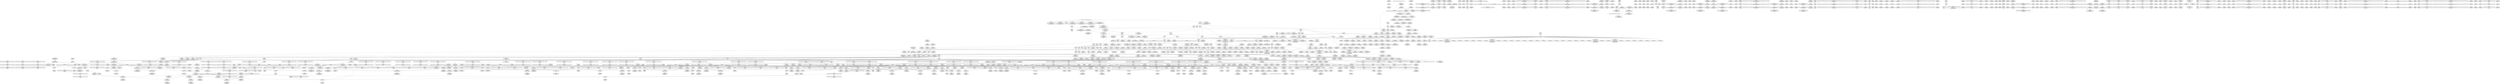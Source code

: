 digraph {
	CE0x4c16b50 [shape=record,shape=Mrecord,label="{CE0x4c16b50|__rcu_read_lock:_do.end|*SummSource*}"]
	CE0x4bd9680 [shape=record,shape=Mrecord,label="{CE0x4bd9680|task_sid:_tmp21|security/selinux/hooks.c,208}"]
	CE0x4b82040 [shape=record,shape=Mrecord,label="{CE0x4b82040|sock_has_perm:_net|security/selinux/hooks.c, 3966|*SummSink*}"]
	CE0x4be7760 [shape=record,shape=Mrecord,label="{CE0x4be7760|i32_4|*Constant*}"]
	CE0x4b9e0d0 [shape=record,shape=Mrecord,label="{CE0x4b9e0d0|_ret_i32_%retval.0,_!dbg_!27740|security/selinux/hooks.c,3977|*SummSource*}"]
	CE0x4c3dea0 [shape=record,shape=Mrecord,label="{CE0x4c3dea0|rcu_read_lock:_tmp19|include/linux/rcupdate.h,882|*SummSink*}"]
	CE0x4bee010 [shape=record,shape=Mrecord,label="{CE0x4bee010|task_sid:_task|Function::task_sid&Arg::task::}"]
	CE0x4bd5da0 [shape=record,shape=Mrecord,label="{CE0x4bd5da0|sock_has_perm:_tmp2|*LoadInst*|security/selinux/hooks.c,3964|*SummSource*}"]
	CE0x4c02570 [shape=record,shape=Mrecord,label="{CE0x4c02570|rcu_read_lock:_call|include/linux/rcupdate.h,882|*SummSink*}"]
	CE0x4be8c00 [shape=record,shape=Mrecord,label="{CE0x4be8c00|rcu_read_lock:_tmp8|include/linux/rcupdate.h,882|*SummSource*}"]
	CE0x4baa6f0 [shape=record,shape=Mrecord,label="{CE0x4baa6f0|sock_has_perm:_ad|security/selinux/hooks.c, 3965|*SummSource*}"]
	CE0x4c33590 [shape=record,shape=Mrecord,label="{CE0x4c33590|__preempt_count_add:_bb}"]
	CE0x4c141f0 [shape=record,shape=Mrecord,label="{CE0x4c141f0|_call_void_rcu_lock_release(%struct.lockdep_map*_rcu_lock_map)_#10,_!dbg_!27733|include/linux/rcupdate.h,935|*SummSink*}"]
	CE0x4b7f710 [shape=record,shape=Mrecord,label="{CE0x4b7f710|i64_1|*Constant*}"]
	CE0x4ba7940 [shape=record,shape=Mrecord,label="{CE0x4ba7940|__rcu_read_lock:_tmp|*SummSource*}"]
	CE0x4c4b960 [shape=record,shape=Mrecord,label="{CE0x4c4b960|rcu_read_unlock:_tmp9|include/linux/rcupdate.h,933|*SummSource*}"]
	CE0x4c2b7a0 [shape=record,shape=Mrecord,label="{CE0x4c2b7a0|GLOBAL:_rcu_read_lock.__warned|Global_var:rcu_read_lock.__warned|*SummSink*}"]
	CE0x4c49540 [shape=record,shape=Mrecord,label="{CE0x4c49540|GLOBAL:___preempt_count_add|*Constant*|*SummSink*}"]
	CE0x4b620c0 [shape=record,shape=Mrecord,label="{CE0x4b620c0|_ret_%struct.task_struct*_%tmp4,_!dbg_!27714|./arch/x86/include/asm/current.h,14}"]
	CE0x4c1da10 [shape=record,shape=Mrecord,label="{CE0x4c1da10|GLOBAL:_lock_acquire|*Constant*|*SummSink*}"]
	CE0x4c38900 [shape=record,shape=Mrecord,label="{CE0x4c38900|rcu_read_lock:_tmp13|include/linux/rcupdate.h,882}"]
	CE0x4c18340 [shape=record,shape=Mrecord,label="{CE0x4c18340|i64*_getelementptr_inbounds_(_4_x_i64_,_4_x_i64_*___llvm_gcov_ctr130,_i64_0,_i64_0)|*Constant*}"]
	CE0x4ca89e0 [shape=record,shape=Mrecord,label="{CE0x4ca89e0|GLOBAL:___preempt_count|Global_var:__preempt_count}"]
	CE0x4be9a40 [shape=record,shape=Mrecord,label="{CE0x4be9a40|avc_has_perm:_auditdata|Function::avc_has_perm&Arg::auditdata::|*SummSource*}"]
	CE0x4bf0a90 [shape=record,shape=Mrecord,label="{CE0x4bf0a90|sock_has_perm:_tmp7|security/selinux/hooks.c,3969|*SummSource*}"]
	CE0x4c402b0 [shape=record,shape=Mrecord,label="{CE0x4c402b0|rcu_read_unlock:_tmp14|include/linux/rcupdate.h,933}"]
	CE0x4b8dba0 [shape=record,shape=Mrecord,label="{CE0x4b8dba0|i64_6|*Constant*}"]
	CE0x4bfede0 [shape=record,shape=Mrecord,label="{CE0x4bfede0|task_sid:_tmp7|security/selinux/hooks.c,208|*SummSource*}"]
	CE0x4c29a90 [shape=record,shape=Mrecord,label="{CE0x4c29a90|COLLAPSED:_GCMRE___llvm_gcov_ctr132_internal_global_11_x_i64_zeroinitializer:_elem_0:default:}"]
	CE0x4c33950 [shape=record,shape=Mrecord,label="{CE0x4c33950|GLOBAL:___llvm_gcov_ctr127|Global_var:__llvm_gcov_ctr127}"]
	CE0x4c08690 [shape=record,shape=Mrecord,label="{CE0x4c08690|task_sid:_do.body5}"]
	CE0x4c8ecc0 [shape=record,shape=Mrecord,label="{CE0x4c8ecc0|i64*_getelementptr_inbounds_(_4_x_i64_,_4_x_i64_*___llvm_gcov_ctr128,_i64_0,_i64_2)|*Constant*|*SummSink*}"]
	CE0x4bd92b0 [shape=record,shape=Mrecord,label="{CE0x4bd92b0|task_sid:_tmp20|security/selinux/hooks.c,208|*SummSource*}"]
	CE0x4c8b7f0 [shape=record,shape=Mrecord,label="{CE0x4c8b7f0|__rcu_read_unlock:_tmp3}"]
	CE0x4bfd0e0 [shape=record,shape=Mrecord,label="{CE0x4bfd0e0|i64*_getelementptr_inbounds_(_11_x_i64_,_11_x_i64_*___llvm_gcov_ctr127,_i64_0,_i64_1)|*Constant*}"]
	CE0x4c836e0 [shape=record,shape=Mrecord,label="{CE0x4c836e0|__preempt_count_sub:_tmp7|./arch/x86/include/asm/preempt.h,78}"]
	CE0x4b5b7d0 [shape=record,shape=Mrecord,label="{CE0x4b5b7d0|get_current:_entry|*SummSource*}"]
	CE0x4c55280 [shape=record,shape=Mrecord,label="{CE0x4c55280|i32_934|*Constant*}"]
	CE0x4b655b0 [shape=record,shape=Mrecord,label="{CE0x4b655b0|sock_has_perm:_if.then|*SummSource*}"]
	CE0x4c1ff20 [shape=record,shape=Mrecord,label="{CE0x4c1ff20|void_(i32*,_i32,_i32*)*_asm_addl_$1,_%gs:$0_,_*m,ri,*m,_dirflag_,_fpsr_,_flags_}"]
	CE0x4bf0a20 [shape=record,shape=Mrecord,label="{CE0x4bf0a20|i64*_getelementptr_inbounds_(_6_x_i64_,_6_x_i64_*___llvm_gcov_ctr327,_i64_0,_i64_3)|*Constant*|*SummSink*}"]
	CE0x4b6b930 [shape=record,shape=Mrecord,label="{CE0x4b6b930|selinux_socket_getsockopt:_call|security/selinux/hooks.c,4248}"]
	CE0x4bd9910 [shape=record,shape=Mrecord,label="{CE0x4bd9910|task_sid:_tmp21|security/selinux/hooks.c,208|*SummSink*}"]
	CE0x4b874d0 [shape=record,shape=Mrecord,label="{CE0x4b874d0|_call_void_mcount()_#3|*SummSink*}"]
	CE0x4c81c50 [shape=record,shape=Mrecord,label="{CE0x4c81c50|__rcu_read_unlock:_tmp7|include/linux/rcupdate.h,245}"]
	CE0x4b601c0 [shape=record,shape=Mrecord,label="{CE0x4b601c0|selinux_socket_getsockopt:_sk|security/selinux/hooks.c,4248|*SummSink*}"]
	CE0x4c42cd0 [shape=record,shape=Mrecord,label="{CE0x4c42cd0|rcu_read_unlock:_tmp2}"]
	CE0x4bd9df0 [shape=record,shape=Mrecord,label="{CE0x4bd9df0|i64*_getelementptr_inbounds_(_13_x_i64_,_13_x_i64_*___llvm_gcov_ctr126,_i64_0,_i64_10)|*Constant*}"]
	CE0x4c4e6d0 [shape=record,shape=Mrecord,label="{CE0x4c4e6d0|i64*_getelementptr_inbounds_(_4_x_i64_,_4_x_i64_*___llvm_gcov_ctr129,_i64_0,_i64_3)|*Constant*}"]
	CE0x4c7def0 [shape=record,shape=Mrecord,label="{CE0x4c7def0|_call_void_mcount()_#3|*SummSink*}"]
	CE0x4c178a0 [shape=record,shape=Mrecord,label="{CE0x4c178a0|__rcu_read_unlock:_tmp3|*SummSource*}"]
	CE0x4b953d0 [shape=record,shape=Mrecord,label="{CE0x4b953d0|sock_has_perm:_retval.0|*SummSink*}"]
	CE0x4c27e40 [shape=record,shape=Mrecord,label="{CE0x4c27e40|cred_sid:_sid|security/selinux/hooks.c,197}"]
	CE0x4bf3fd0 [shape=record,shape=Mrecord,label="{CE0x4bf3fd0|sock_has_perm:_tmp4|security/selinux/hooks.c,3966|*SummSink*}"]
	CE0x4c81b20 [shape=record,shape=Mrecord,label="{CE0x4c81b20|__rcu_read_unlock:_tmp7|include/linux/rcupdate.h,245|*SummSink*}"]
	CE0x4c08c00 [shape=record,shape=Mrecord,label="{CE0x4c08c00|_call_void_mcount()_#3}"]
	CE0x4bf3ca0 [shape=record,shape=Mrecord,label="{CE0x4bf3ca0|sock_has_perm:_tmp3|security/selinux/hooks.c,3964|*SummSink*}"]
	CE0x4b8e360 [shape=record,shape=Mrecord,label="{CE0x4b8e360|_call_void_asm_sideeffect_,_memory_,_dirflag_,_fpsr_,_flags_()_#3,_!dbg_!27714,_!srcloc_!27715|include/linux/rcupdate.h,239|*SummSink*}"]
	CE0x4baf500 [shape=record,shape=Mrecord,label="{CE0x4baf500|sock_has_perm:_tmp14|security/selinux/hooks.c,3972|*SummSink*}"]
	CE0x4c25b60 [shape=record,shape=Mrecord,label="{CE0x4c25b60|GLOBAL:_rcu_read_unlock|*Constant*|*SummSink*}"]
	CE0x4c80cb0 [shape=record,shape=Mrecord,label="{CE0x4c80cb0|__preempt_count_add:_do.body|*SummSource*}"]
	CE0x4b65640 [shape=record,shape=Mrecord,label="{CE0x4b65640|sock_has_perm:_if.then|*SummSink*}"]
	CE0x4bd7250 [shape=record,shape=Mrecord,label="{CE0x4bd7250|task_sid:_tmp24|security/selinux/hooks.c,208}"]
	CE0x4b82b10 [shape=record,shape=Mrecord,label="{CE0x4b82b10|i32_0|*Constant*}"]
	CE0x4b935e0 [shape=record,shape=Mrecord,label="{CE0x4b935e0|GLOBAL:_rcu_lock_acquire|*Constant*}"]
	CE0x4b8d510 [shape=record,shape=Mrecord,label="{CE0x4b8d510|_call_void_lockdep_rcu_suspicious(i8*_getelementptr_inbounds_(_25_x_i8_,_25_x_i8_*_.str45,_i32_0,_i32_0),_i32_934,_i8*_getelementptr_inbounds_(_44_x_i8_,_44_x_i8_*_.str47,_i32_0,_i32_0))_#10,_!dbg_!27726|include/linux/rcupdate.h,933}"]
	CE0x4ccf260 [shape=record,shape=Mrecord,label="{CE0x4ccf260|_call_void_mcount()_#3|*SummSink*}"]
	CE0x4bab540 [shape=record,shape=Mrecord,label="{CE0x4bab540|_call_void___rcu_read_lock()_#10,_!dbg_!27710|include/linux/rcupdate.h,879|*SummSource*}"]
	CE0x4bf7a40 [shape=record,shape=Mrecord,label="{CE0x4bf7a40|rcu_read_lock:_tmp10|include/linux/rcupdate.h,882|*SummSource*}"]
	CE0x692e9e0 [shape=record,shape=Mrecord,label="{CE0x692e9e0|GLOBAL:_sock_has_perm|*Constant*}"]
	CE0x4b72490 [shape=record,shape=Mrecord,label="{CE0x4b72490|i64*_getelementptr_inbounds_(_4_x_i64_,_4_x_i64_*___llvm_gcov_ctr133,_i64_0,_i64_3)|*Constant*}"]
	CE0x4c4f860 [shape=record,shape=Mrecord,label="{CE0x4c4f860|GLOBAL:_rcu_read_unlock.__warned|Global_var:rcu_read_unlock.__warned}"]
	CE0x4be2290 [shape=record,shape=Mrecord,label="{CE0x4be2290|i64*_getelementptr_inbounds_(_6_x_i64_,_6_x_i64_*___llvm_gcov_ctr327,_i64_0,_i64_3)|*Constant*|*SummSource*}"]
	CE0x4c10d10 [shape=record,shape=Mrecord,label="{CE0x4c10d10|i8_1|*Constant*}"]
	CE0x4c28850 [shape=record,shape=Mrecord,label="{CE0x4c28850|rcu_read_lock:_land.lhs.true2|*SummSink*}"]
	CE0x4b8d260 [shape=record,shape=Mrecord,label="{CE0x4b8d260|i64_7|*Constant*}"]
	CE0x4c77dd0 [shape=record,shape=Mrecord,label="{CE0x4c77dd0|rcu_lock_release:_tmp1|*SummSource*}"]
	CE0x4bb3880 [shape=record,shape=Mrecord,label="{CE0x4bb3880|avc_has_perm:_requested|Function::avc_has_perm&Arg::requested::}"]
	CE0x4b648d0 [shape=record,shape=Mrecord,label="{CE0x4b648d0|i64_4|*Constant*|*SummSource*}"]
	CE0x4b65300 [shape=record,shape=Mrecord,label="{CE0x4b65300|rcu_read_lock:_entry|*SummSink*}"]
	CE0x4bef7a0 [shape=record,shape=Mrecord,label="{CE0x4bef7a0|sock_has_perm:_call|security/selinux/hooks.c,3967}"]
	CE0x4c04310 [shape=record,shape=Mrecord,label="{CE0x4c04310|GLOBAL:_task_sid.__warned|Global_var:task_sid.__warned|*SummSource*}"]
	CE0x4c0fd30 [shape=record,shape=Mrecord,label="{CE0x4c0fd30|task_sid:_tmp17|security/selinux/hooks.c,208}"]
	CE0x4c771f0 [shape=record,shape=Mrecord,label="{CE0x4c771f0|__rcu_read_lock:_bb}"]
	CE0x4b97150 [shape=record,shape=Mrecord,label="{CE0x4b97150|task_sid:_tmp3|*SummSink*}"]
	CE0x4c47250 [shape=record,shape=Mrecord,label="{CE0x4c47250|rcu_read_unlock:_call|include/linux/rcupdate.h,933}"]
	CE0x4c46a30 [shape=record,shape=Mrecord,label="{CE0x4c46a30|i64*_getelementptr_inbounds_(_11_x_i64_,_11_x_i64_*___llvm_gcov_ctr132,_i64_0,_i64_0)|*Constant*|*SummSource*}"]
	CE0x4b6f250 [shape=record,shape=Mrecord,label="{CE0x4b6f250|task_sid:_do.end6|*SummSink*}"]
	CE0x4be7df0 [shape=record,shape=Mrecord,label="{CE0x4be7df0|sock_has_perm:_call6|security/selinux/hooks.c,3976|*SummSource*}"]
	CE0x4b68600 [shape=record,shape=Mrecord,label="{CE0x4b68600|sock_has_perm:_bb|*SummSource*}"]
	CE0x4c00af0 [shape=record,shape=Mrecord,label="{CE0x4c00af0|i64*_getelementptr_inbounds_(_2_x_i64_,_2_x_i64_*___llvm_gcov_ctr131,_i64_0,_i64_1)|*Constant*|*SummSource*}"]
	CE0x4c4e070 [shape=record,shape=Mrecord,label="{CE0x4c4e070|rcu_read_unlock:_if.end}"]
	CE0x4b64800 [shape=record,shape=Mrecord,label="{CE0x4b64800|task_sid:_tobool1|security/selinux/hooks.c,208|*SummSink*}"]
	CE0x4c90f80 [shape=record,shape=Mrecord,label="{CE0x4c90f80|i8*_undef|*Constant*|*SummSink*}"]
	CE0x4be5d60 [shape=record,shape=Mrecord,label="{CE0x4be5d60|sock_has_perm:_tmp15|security/selinux/hooks.c,3974}"]
	CE0x4bfec60 [shape=record,shape=Mrecord,label="{CE0x4bfec60|task_sid:_tmp6|security/selinux/hooks.c,208|*SummSink*}"]
	CE0x4bffcf0 [shape=record,shape=Mrecord,label="{CE0x4bffcf0|cred_sid:_tmp3}"]
	CE0x4b60690 [shape=record,shape=Mrecord,label="{CE0x4b60690|i64*_getelementptr_inbounds_(_2_x_i64_,_2_x_i64_*___llvm_gcov_ctr365,_i64_0,_i64_0)|*Constant*|*SummSink*}"]
	CE0x4c38f40 [shape=record,shape=Mrecord,label="{CE0x4c38f40|rcu_read_lock:_tmp14|include/linux/rcupdate.h,882|*SummSource*}"]
	CE0x4b638b0 [shape=record,shape=Mrecord,label="{CE0x4b638b0|selinux_socket_getsockopt:_sock|Function::selinux_socket_getsockopt&Arg::sock::|*SummSource*}"]
	CE0x4b7bf40 [shape=record,shape=Mrecord,label="{CE0x4b7bf40|sock_has_perm:_sk|Function::sock_has_perm&Arg::sk::}"]
	CE0x4bb0000 [shape=record,shape=Mrecord,label="{CE0x4bb0000|sock_has_perm:_type|security/selinux/hooks.c,3972|*SummSink*}"]
	CE0x4bef990 [shape=record,shape=Mrecord,label="{CE0x4bef990|sock_has_perm:_call|security/selinux/hooks.c,3967|*SummSink*}"]
	CE0x4bd5fb0 [shape=record,shape=Mrecord,label="{CE0x4bd5fb0|sock_has_perm:_tmp2|*LoadInst*|security/selinux/hooks.c,3964|*SummSink*}"]
	CE0x4c1fbe0 [shape=record,shape=Mrecord,label="{CE0x4c1fbe0|__preempt_count_sub:_tmp5|./arch/x86/include/asm/preempt.h,77|*SummSource*}"]
	CE0x4c838a0 [shape=record,shape=Mrecord,label="{CE0x4c838a0|__preempt_count_sub:_tmp7|./arch/x86/include/asm/preempt.h,78|*SummSource*}"]
	CE0x4beba20 [shape=record,shape=Mrecord,label="{CE0x4beba20|8:_%struct.sock*,_:_SCME_32,33_}"]
	CE0x4ccef60 [shape=record,shape=Mrecord,label="{CE0x4ccef60|i64_1|*Constant*}"]
	CE0x4b86d10 [shape=record,shape=Mrecord,label="{CE0x4b86d10|GLOBAL:___rcu_read_lock|*Constant*|*SummSink*}"]
	CE0x4c809e0 [shape=record,shape=Mrecord,label="{CE0x4c809e0|_ret_void,_!dbg_!27720|./arch/x86/include/asm/preempt.h,78|*SummSink*}"]
	CE0x42ac170 [shape=record,shape=Mrecord,label="{CE0x42ac170|sock_has_perm:_entry|*SummSource*}"]
	CE0x4c49b70 [shape=record,shape=Mrecord,label="{CE0x4c49b70|_call_void_asm_sideeffect_,_memory_,_dirflag_,_fpsr_,_flags_()_#3,_!dbg_!27714,_!srcloc_!27715|include/linux/rcupdate.h,239}"]
	CE0x4c24c60 [shape=record,shape=Mrecord,label="{CE0x4c24c60|cred_sid:_entry|*SummSink*}"]
	CE0x4bd9320 [shape=record,shape=Mrecord,label="{CE0x4bd9320|task_sid:_tmp20|security/selinux/hooks.c,208|*SummSink*}"]
	CE0x4ca8d10 [shape=record,shape=Mrecord,label="{CE0x4ca8d10|_call_void_mcount()_#3|*SummSource*}"]
	CE0x4c4a460 [shape=record,shape=Mrecord,label="{CE0x4c4a460|__preempt_count_add:_val|Function::__preempt_count_add&Arg::val::}"]
	CE0x4bd46f0 [shape=record,shape=Mrecord,label="{CE0x4bd46f0|1216:_i8*,_:_CRE_1216,1224_|*MultipleSource*|security/selinux/hooks.c,3964|Function::sock_has_perm&Arg::sk::|*LoadInst*|security/selinux/hooks.c,4248}"]
	CE0x4c2d380 [shape=record,shape=Mrecord,label="{CE0x4c2d380|rcu_read_unlock:_tmp6|include/linux/rcupdate.h,933|*SummSink*}"]
	CE0x4c38a60 [shape=record,shape=Mrecord,label="{CE0x4c38a60|rcu_read_lock:_tmp13|include/linux/rcupdate.h,882|*SummSource*}"]
	CE0x4b68310 [shape=record,shape=Mrecord,label="{CE0x4b68310|_call_void_rcu_read_lock()_#10,_!dbg_!27712|security/selinux/hooks.c,207|*SummSink*}"]
	CE0x4c4fdb0 [shape=record,shape=Mrecord,label="{CE0x4c4fdb0|_call_void___preempt_count_add(i32_1)_#10,_!dbg_!27711|include/linux/rcupdate.h,239|*SummSink*}"]
	CE0x4c18940 [shape=record,shape=Mrecord,label="{CE0x4c18940|__rcu_read_lock:_tmp4|include/linux/rcupdate.h,239}"]
	CE0x4c46cc0 [shape=record,shape=Mrecord,label="{CE0x4c46cc0|rcu_lock_acquire:_tmp1|*SummSink*}"]
	CE0x4b8da00 [shape=record,shape=Mrecord,label="{CE0x4b8da00|rcu_read_unlock:_tmp12|include/linux/rcupdate.h,933}"]
	CE0x4bf0980 [shape=record,shape=Mrecord,label="{CE0x4bf0980|sock_has_perm:_tmp6|security/selinux/hooks.c,3969|*SummSink*}"]
	CE0x4c892b0 [shape=record,shape=Mrecord,label="{CE0x4c892b0|__preempt_count_sub:_do.body}"]
	CE0x4b93500 [shape=record,shape=Mrecord,label="{CE0x4b93500|rcu_lock_acquire:_entry|*SummSource*}"]
	CE0x4c249a0 [shape=record,shape=Mrecord,label="{CE0x4c249a0|GLOBAL:_cred_sid|*Constant*|*SummSink*}"]
	CE0x4c01f00 [shape=record,shape=Mrecord,label="{CE0x4c01f00|task_sid:_tmp|*SummSource*}"]
	CE0x4c49780 [shape=record,shape=Mrecord,label="{CE0x4c49780|__preempt_count_add:_val|Function::__preempt_count_add&Arg::val::|*SummSink*}"]
	CE0x5d8ed30 [shape=record,shape=Mrecord,label="{CE0x5d8ed30|selinux_socket_getsockopt:_call1|security/selinux/hooks.c,4248}"]
	CE0x4c32c50 [shape=record,shape=Mrecord,label="{CE0x4c32c50|_call_void_asm_addl_$1,_%gs:$0_,_*m,ri,*m,_dirflag_,_fpsr_,_flags_(i32*___preempt_count,_i32_%sub,_i32*___preempt_count)_#3,_!dbg_!27717,_!srcloc_!27718|./arch/x86/include/asm/preempt.h,77|*SummSource*}"]
	CE0x4c25700 [shape=record,shape=Mrecord,label="{CE0x4c25700|_call_void_rcu_read_unlock()_#10,_!dbg_!27748|security/selinux/hooks.c,209}"]
	CE0x4bf1980 [shape=record,shape=Mrecord,label="{CE0x4bf1980|GLOBAL:___llvm_gcov_ctr327|Global_var:__llvm_gcov_ctr327}"]
	CE0x4c0a130 [shape=record,shape=Mrecord,label="{CE0x4c0a130|task_sid:_land.lhs.true|*SummSource*}"]
	CE0x4c05bc0 [shape=record,shape=Mrecord,label="{CE0x4c05bc0|i32_1|*Constant*}"]
	CE0x4b6a4f0 [shape=record,shape=Mrecord,label="{CE0x4b6a4f0|_call_void_mcount()_#3|*SummSource*}"]
	CE0x4c2c820 [shape=record,shape=Mrecord,label="{CE0x4c2c820|i64_0|*Constant*}"]
	CE0x4c20810 [shape=record,shape=Mrecord,label="{CE0x4c20810|i64*_getelementptr_inbounds_(_4_x_i64_,_4_x_i64_*___llvm_gcov_ctr135,_i64_0,_i64_0)|*Constant*}"]
	CE0x4bfcb70 [shape=record,shape=Mrecord,label="{CE0x4bfcb70|i64_1|*Constant*}"]
	CE0x4c43de0 [shape=record,shape=Mrecord,label="{CE0x4c43de0|__rcu_read_lock:_do.body}"]
	CE0x4ba05c0 [shape=record,shape=Mrecord,label="{CE0x4ba05c0|i32_16384|*Constant*}"]
	CE0x4c025e0 [shape=record,shape=Mrecord,label="{CE0x4c025e0|i32_0|*Constant*}"]
	CE0x4c156a0 [shape=record,shape=Mrecord,label="{CE0x4c156a0|_call_void___rcu_read_unlock()_#10,_!dbg_!27734|include/linux/rcupdate.h,937}"]
	CE0x4b617d0 [shape=record,shape=Mrecord,label="{CE0x4b617d0|selinux_socket_getsockopt:_tmp|*SummSink*}"]
	CE0x4bdb370 [shape=record,shape=Mrecord,label="{CE0x4bdb370|__preempt_count_sub:_tmp|*SummSource*}"]
	CE0x4b998b0 [shape=record,shape=Mrecord,label="{CE0x4b998b0|_ret_i32_%call1,_!dbg_!27717|security/selinux/hooks.c,4248|*SummSource*}"]
	CE0x4c102d0 [shape=record,shape=Mrecord,label="{CE0x4c102d0|i64*_getelementptr_inbounds_(_13_x_i64_,_13_x_i64_*___llvm_gcov_ctr126,_i64_0,_i64_8)|*Constant*}"]
	CE0x4bd61e0 [shape=record,shape=Mrecord,label="{CE0x4bd61e0|i32_208|*Constant*|*SummSink*}"]
	CE0x4cc5c20 [shape=record,shape=Mrecord,label="{CE0x4cc5c20|__preempt_count_sub:_tmp7|./arch/x86/include/asm/preempt.h,78|*SummSink*}"]
	CE0x4c2cba0 [shape=record,shape=Mrecord,label="{CE0x4c2cba0|COLLAPSED:_GCMRE___llvm_gcov_ctr128_internal_global_4_x_i64_zeroinitializer:_elem_0:default:}"]
	CE0x4b8e510 [shape=record,shape=Mrecord,label="{CE0x4b8e510|i64*_getelementptr_inbounds_(_4_x_i64_,_4_x_i64_*___llvm_gcov_ctr128,_i64_0,_i64_3)|*Constant*}"]
	CE0x4be6e30 [shape=record,shape=Mrecord,label="{CE0x4be6e30|sock_has_perm:_sclass|security/selinux/hooks.c,3976|*SummSink*}"]
	CE0x4c0d0a0 [shape=record,shape=Mrecord,label="{CE0x4c0d0a0|rcu_read_unlock:_tmp8|include/linux/rcupdate.h,933|*SummSource*}"]
	CE0x4c17210 [shape=record,shape=Mrecord,label="{CE0x4c17210|_call_void_lock_acquire(%struct.lockdep_map*_%map,_i32_0,_i32_0,_i32_2,_i32_0,_%struct.lockdep_map*_null,_i64_ptrtoint_(i8*_blockaddress(_rcu_lock_acquire,_%__here)_to_i64))_#10,_!dbg_!27716|include/linux/rcupdate.h,418|*SummSource*}"]
	CE0x4c125d0 [shape=record,shape=Mrecord,label="{CE0x4c125d0|i32_208|*Constant*|*SummSource*}"]
	CE0x4bee150 [shape=record,shape=Mrecord,label="{CE0x4bee150|task_sid:_task|Function::task_sid&Arg::task::|*SummSink*}"]
	CE0x4c390b0 [shape=record,shape=Mrecord,label="{CE0x4c390b0|rcu_read_lock:_tmp14|include/linux/rcupdate.h,882|*SummSink*}"]
	CE0x4c48760 [shape=record,shape=Mrecord,label="{CE0x4c48760|_ret_void,_!dbg_!27719|./arch/x86/include/asm/preempt.h,73|*SummSink*}"]
	CE0x4c39ee0 [shape=record,shape=Mrecord,label="{CE0x4c39ee0|i64*_getelementptr_inbounds_(_11_x_i64_,_11_x_i64_*___llvm_gcov_ctr127,_i64_0,_i64_8)|*Constant*}"]
	CE0x4c8ae40 [shape=record,shape=Mrecord,label="{CE0x4c8ae40|__preempt_count_add:_tmp|*SummSink*}"]
	CE0x4c403e0 [shape=record,shape=Mrecord,label="{CE0x4c403e0|rcu_read_unlock:_tmp14|include/linux/rcupdate.h,933|*SummSource*}"]
	CE0x4c414f0 [shape=record,shape=Mrecord,label="{CE0x4c414f0|rcu_read_unlock:_tmp13|include/linux/rcupdate.h,933}"]
	CE0x4b65520 [shape=record,shape=Mrecord,label="{CE0x4b65520|_ret_void,_!dbg_!27735|include/linux/rcupdate.h,884}"]
	CE0x4bf6d50 [shape=record,shape=Mrecord,label="{CE0x4bf6d50|rcu_read_lock:_tobool1|include/linux/rcupdate.h,882|*SummSource*}"]
	CE0x4b66d10 [shape=record,shape=Mrecord,label="{CE0x4b66d10|i32_59|*Constant*|*SummSource*}"]
	CE0x4b7bfb0 [shape=record,shape=Mrecord,label="{CE0x4b7bfb0|sock_has_perm:_task|Function::sock_has_perm&Arg::task::|*SummSink*}"]
	CE0x4cacf10 [shape=record,shape=Mrecord,label="{CE0x4cacf10|__preempt_count_add:_tmp2}"]
	CE0x4c1e680 [shape=record,shape=Mrecord,label="{CE0x4c1e680|i64_ptrtoint_(i8*_blockaddress(_rcu_lock_acquire,_%__here)_to_i64)|*Constant*|*SummSource*}"]
	CE0x4c90330 [shape=record,shape=Mrecord,label="{CE0x4c90330|rcu_lock_acquire:_tmp7|*SummSink*}"]
	CE0x4c02880 [shape=record,shape=Mrecord,label="{CE0x4c02880|i64_2|*Constant*}"]
	CE0x4bd8c90 [shape=record,shape=Mrecord,label="{CE0x4bd8c90|i64*_getelementptr_inbounds_(_13_x_i64_,_13_x_i64_*___llvm_gcov_ctr126,_i64_0,_i64_9)|*Constant*|*SummSink*}"]
	CE0x4b6ed60 [shape=record,shape=Mrecord,label="{CE0x4b6ed60|get_current:_tmp1|*SummSink*}"]
	CE0x4c21960 [shape=record,shape=Mrecord,label="{CE0x4c21960|_call_void_mcount()_#3}"]
	CE0x4bfc3e0 [shape=record,shape=Mrecord,label="{CE0x4bfc3e0|i32_77|*Constant*|*SummSink*}"]
	CE0x4c0be30 [shape=record,shape=Mrecord,label="{CE0x4c0be30|task_sid:_tmp6|security/selinux/hooks.c,208|*SummSource*}"]
	CE0x4b6da20 [shape=record,shape=Mrecord,label="{CE0x4b6da20|get_current:_tmp2|*SummSink*}"]
	CE0x4bed900 [shape=record,shape=Mrecord,label="{CE0x4bed900|i32_8|*Constant*|*SummSink*}"]
	CE0x4c273e0 [shape=record,shape=Mrecord,label="{CE0x4c273e0|rcu_read_lock:_tmp7|include/linux/rcupdate.h,882}"]
	CE0x4b5be40 [shape=record,shape=Mrecord,label="{CE0x4b5be40|selinux_socket_getsockopt:_tmp}"]
	CE0x4b857e0 [shape=record,shape=Mrecord,label="{CE0x4b857e0|sock_has_perm:_sk_security|security/selinux/hooks.c,3964|*SummSink*}"]
	CE0x4c02fa0 [shape=record,shape=Mrecord,label="{CE0x4c02fa0|i64*_getelementptr_inbounds_(_13_x_i64_,_13_x_i64_*___llvm_gcov_ctr126,_i64_0,_i64_0)|*Constant*|*SummSource*}"]
	CE0x4c3fb30 [shape=record,shape=Mrecord,label="{CE0x4c3fb30|cred_sid:_bb}"]
	CE0x4c51fd0 [shape=record,shape=Mrecord,label="{CE0x4c51fd0|rcu_read_unlock:_tmp16|include/linux/rcupdate.h,933}"]
	CE0x4b91f80 [shape=record,shape=Mrecord,label="{CE0x4b91f80|i64*_getelementptr_inbounds_(_13_x_i64_,_13_x_i64_*___llvm_gcov_ctr126,_i64_0,_i64_0)|*Constant*|*SummSink*}"]
	CE0x4c4c350 [shape=record,shape=Mrecord,label="{CE0x4c4c350|rcu_lock_release:_tmp}"]
	CE0x4c0ed80 [shape=record,shape=Mrecord,label="{CE0x4c0ed80|i64_6|*Constant*|*SummSink*}"]
	CE0x4c44070 [shape=record,shape=Mrecord,label="{CE0x4c44070|GLOBAL:___llvm_gcov_ctr132|Global_var:__llvm_gcov_ctr132}"]
	CE0x4b884d0 [shape=record,shape=Mrecord,label="{CE0x4b884d0|get_current:_bb|*SummSink*}"]
	CE0x4c4a740 [shape=record,shape=Mrecord,label="{CE0x4c4a740|rcu_read_unlock:_land.lhs.true2}"]
	CE0x4c4f210 [shape=record,shape=Mrecord,label="{CE0x4c4f210|rcu_read_unlock:_do.body}"]
	CE0x4ba7b70 [shape=record,shape=Mrecord,label="{CE0x4ba7b70|8:_%struct.sock*,_:_SCME_18,20_|*MultipleSource*|security/selinux/hooks.c,3966|security/selinux/hooks.c,3966|security/selinux/hooks.c, 3966}"]
	CE0x4c40f70 [shape=record,shape=Mrecord,label="{CE0x4c40f70|i64*_getelementptr_inbounds_(_4_x_i64_,_4_x_i64_*___llvm_gcov_ctr133,_i64_0,_i64_2)|*Constant*}"]
	CE0x4c76dc0 [shape=record,shape=Mrecord,label="{CE0x4c76dc0|i64*_getelementptr_inbounds_(_4_x_i64_,_4_x_i64_*___llvm_gcov_ctr128,_i64_0,_i64_0)|*Constant*}"]
	CE0x4c55870 [shape=record,shape=Mrecord,label="{CE0x4c55870|_call_void_lockdep_rcu_suspicious(i8*_getelementptr_inbounds_(_25_x_i8_,_25_x_i8_*_.str45,_i32_0,_i32_0),_i32_934,_i8*_getelementptr_inbounds_(_44_x_i8_,_44_x_i8_*_.str47,_i32_0,_i32_0))_#10,_!dbg_!27726|include/linux/rcupdate.h,933|*SummSource*}"]
	CE0x4c563c0 [shape=record,shape=Mrecord,label="{CE0x4c563c0|i32_934|*Constant*|*SummSource*}"]
	CE0x4c40c00 [shape=record,shape=Mrecord,label="{CE0x4c40c00|rcu_lock_release:_tmp2}"]
	CE0x4c255c0 [shape=record,shape=Mrecord,label="{CE0x4c255c0|GLOBAL:_rcu_read_unlock|*Constant*}"]
	CE0x4c08010 [shape=record,shape=Mrecord,label="{CE0x4c08010|task_sid:_tmp5|security/selinux/hooks.c,208}"]
	CE0x4b87bb0 [shape=record,shape=Mrecord,label="{CE0x4b87bb0|task_sid:_tmp11|security/selinux/hooks.c,208|*SummSource*}"]
	CE0x4c0ecd0 [shape=record,shape=Mrecord,label="{CE0x4c0ecd0|i64_6|*Constant*|*SummSource*}"]
	CE0x4c18450 [shape=record,shape=Mrecord,label="{CE0x4c18450|i64*_getelementptr_inbounds_(_4_x_i64_,_4_x_i64_*___llvm_gcov_ctr130,_i64_0,_i64_0)|*Constant*|*SummSource*}"]
	CE0x4cab840 [shape=record,shape=Mrecord,label="{CE0x4cab840|__preempt_count_sub:_tmp3|*SummSource*}"]
	CE0x4c4b8f0 [shape=record,shape=Mrecord,label="{CE0x4c4b8f0|i64*_getelementptr_inbounds_(_11_x_i64_,_11_x_i64_*___llvm_gcov_ctr132,_i64_0,_i64_8)|*Constant*}"]
	CE0x4c2ace0 [shape=record,shape=Mrecord,label="{CE0x4c2ace0|i64*_getelementptr_inbounds_(_4_x_i64_,_4_x_i64_*___llvm_gcov_ctr133,_i64_0,_i64_1)|*Constant*|*SummSource*}"]
	CE0x4c3bda0 [shape=record,shape=Mrecord,label="{CE0x4c3bda0|i64*_getelementptr_inbounds_(_11_x_i64_,_11_x_i64_*___llvm_gcov_ctr127,_i64_0,_i64_9)|*Constant*}"]
	CE0x4c51af0 [shape=record,shape=Mrecord,label="{CE0x4c51af0|rcu_read_unlock:_tmp15|include/linux/rcupdate.h,933}"]
	CE0x4c129e0 [shape=record,shape=Mrecord,label="{CE0x4c129e0|task_sid:_tmp18|security/selinux/hooks.c,208|*SummSource*}"]
	CE0x4ba3bc0 [shape=record,shape=Mrecord,label="{CE0x4ba3bc0|rcu_lock_acquire:_indirectgoto|*SummSink*}"]
	CE0x4c2b4b0 [shape=record,shape=Mrecord,label="{CE0x4c2b4b0|GLOBAL:_rcu_read_lock.__warned|Global_var:rcu_read_lock.__warned}"]
	CE0x4cceb00 [shape=record,shape=Mrecord,label="{CE0x4cceb00|__preempt_count_sub:_tmp1}"]
	CE0x4c134f0 [shape=record,shape=Mrecord,label="{CE0x4c134f0|rcu_read_unlock:_tmp21|include/linux/rcupdate.h,935|*SummSink*}"]
	CE0x4c4b630 [shape=record,shape=Mrecord,label="{CE0x4c4b630|rcu_lock_acquire:_tmp|*SummSource*}"]
	CE0x4b880c0 [shape=record,shape=Mrecord,label="{CE0x4b880c0|sock_has_perm:_tmp10|security/selinux/hooks.c,3969}"]
	CE0x4ba3ad0 [shape=record,shape=Mrecord,label="{CE0x4ba3ad0|rcu_lock_acquire:_indirectgoto|*SummSource*}"]
	CE0x4c16540 [shape=record,shape=Mrecord,label="{CE0x4c16540|_ret_void,_!dbg_!27717|include/linux/rcupdate.h,245}"]
	CE0x4c7ccd0 [shape=record,shape=Mrecord,label="{CE0x4c7ccd0|rcu_lock_release:_tmp4|include/linux/rcupdate.h,423}"]
	CE0x4cce870 [shape=record,shape=Mrecord,label="{CE0x4cce870|__preempt_count_sub:_tmp2}"]
	CE0x4c393c0 [shape=record,shape=Mrecord,label="{CE0x4c393c0|rcu_read_lock:_tmp15|include/linux/rcupdate.h,882}"]
	CE0x4c061f0 [shape=record,shape=Mrecord,label="{CE0x4c061f0|rcu_read_lock:_tmp|*SummSource*}"]
	CE0x4ba0460 [shape=record,shape=Mrecord,label="{CE0x4ba0460|sock_has_perm:_perms|Function::sock_has_perm&Arg::perms::}"]
	CE0x4b93bf0 [shape=record,shape=Mrecord,label="{CE0x4b93bf0|rcu_read_unlock:_land.lhs.true}"]
	CE0x4cced80 [shape=record,shape=Mrecord,label="{CE0x4cced80|__preempt_count_sub:_tmp|*SummSink*}"]
	CE0x4c189b0 [shape=record,shape=Mrecord,label="{CE0x4c189b0|__rcu_read_lock:_tmp4|include/linux/rcupdate.h,239|*SummSource*}"]
	CE0x4bd97e0 [shape=record,shape=Mrecord,label="{CE0x4bd97e0|task_sid:_tmp21|security/selinux/hooks.c,208|*SummSource*}"]
	CE0x4c7d5d0 [shape=record,shape=Mrecord,label="{CE0x4c7d5d0|i64*_getelementptr_inbounds_(_4_x_i64_,_4_x_i64_*___llvm_gcov_ctr135,_i64_0,_i64_0)|*Constant*|*SummSink*}"]
	CE0x4b91980 [shape=record,shape=Mrecord,label="{CE0x4b91980|task_sid:_tmp10|security/selinux/hooks.c,208|*SummSource*}"]
	CE0x4c17cb0 [shape=record,shape=Mrecord,label="{CE0x4c17cb0|rcu_lock_acquire:_tmp4|include/linux/rcupdate.h,418|*SummSource*}"]
	CE0x4bed570 [shape=record,shape=Mrecord,label="{CE0x4bed570|8:_%struct.sock*,_:_SCME_55,56_}"]
	CE0x4b7cb40 [shape=record,shape=Mrecord,label="{CE0x4b7cb40|get_current:_tmp4|./arch/x86/include/asm/current.h,14|*SummSink*}"]
	CE0x4bdb300 [shape=record,shape=Mrecord,label="{CE0x4bdb300|COLLAPSED:_GCMRE___llvm_gcov_ctr135_internal_global_4_x_i64_zeroinitializer:_elem_0:default:}"]
	CE0x4be8400 [shape=record,shape=Mrecord,label="{CE0x4be8400|i32_(i32,_i32,_i16,_i32,_%struct.common_audit_data*)*_bitcast_(i32_(i32,_i32,_i16,_i32,_%struct.common_audit_data.495*)*_avc_has_perm_to_i32_(i32,_i32,_i16,_i32,_%struct.common_audit_data*)*)|*Constant*|*SummSink*}"]
	CE0x4c25330 [shape=record,shape=Mrecord,label="{CE0x4c25330|_ret_i32_%tmp6,_!dbg_!27716|security/selinux/hooks.c,197|*SummSource*}"]
	CE0x4bf7540 [shape=record,shape=Mrecord,label="{CE0x4bf7540|rcu_read_lock:_tmp9|include/linux/rcupdate.h,882|*SummSink*}"]
	CE0x4c2d210 [shape=record,shape=Mrecord,label="{CE0x4c2d210|rcu_read_unlock:_tmp6|include/linux/rcupdate.h,933|*SummSource*}"]
	CE0x4ccf150 [shape=record,shape=Mrecord,label="{CE0x4ccf150|i64*_getelementptr_inbounds_(_4_x_i64_,_4_x_i64_*___llvm_gcov_ctr129,_i64_0,_i64_2)|*Constant*}"]
	CE0x4b8cb30 [shape=record,shape=Mrecord,label="{CE0x4b8cb30|sock_has_perm:_tmp20|security/selinux/hooks.c,3977}"]
	CE0x4c94f20 [shape=record,shape=Mrecord,label="{CE0x4c94f20|i64*_getelementptr_inbounds_(_4_x_i64_,_4_x_i64_*___llvm_gcov_ctr134,_i64_0,_i64_1)|*Constant*|*SummSource*}"]
	CE0x4c0f670 [shape=record,shape=Mrecord,label="{CE0x4c0f670|task_sid:_tmp15|security/selinux/hooks.c,208|*SummSink*}"]
	CE0x4c08870 [shape=record,shape=Mrecord,label="{CE0x4c08870|task_sid:_do.body5|*SummSink*}"]
	CE0x4b5c1b0 [shape=record,shape=Mrecord,label="{CE0x4b5c1b0|i64*_getelementptr_inbounds_(_2_x_i64_,_2_x_i64_*___llvm_gcov_ctr365,_i64_0,_i64_0)|*Constant*|*SummSource*}"]
	CE0x4c17c40 [shape=record,shape=Mrecord,label="{CE0x4c17c40|rcu_lock_acquire:_tmp4|include/linux/rcupdate.h,418}"]
	CE0x4c430b0 [shape=record,shape=Mrecord,label="{CE0x4c430b0|__rcu_read_lock:_tmp7|include/linux/rcupdate.h,240|*SummSource*}"]
	CE0x4c00630 [shape=record,shape=Mrecord,label="{CE0x4c00630|task_sid:_tobool|security/selinux/hooks.c,208|*SummSource*}"]
	CE0x4c09dc0 [shape=record,shape=Mrecord,label="{CE0x4c09dc0|GLOBAL:___rcu_read_lock|*Constant*}"]
	CE0x4c01820 [shape=record,shape=Mrecord,label="{CE0x4c01820|task_sid:_call|security/selinux/hooks.c,208|*SummSource*}"]
	CE0x4b83940 [shape=record,shape=Mrecord,label="{CE0x4b83940|cred_sid:_security|security/selinux/hooks.c,196|*SummSink*}"]
	CE0x4baac00 [shape=record,shape=Mrecord,label="{CE0x4baac00|_call_void_mcount()_#3|*SummSink*}"]
	CE0x4c45a60 [shape=record,shape=Mrecord,label="{CE0x4c45a60|rcu_read_unlock:_tobool1|include/linux/rcupdate.h,933|*SummSource*}"]
	CE0x4c0f8f0 [shape=record,shape=Mrecord,label="{CE0x4c0f8f0|task_sid:_tmp16|security/selinux/hooks.c,208}"]
	CE0x4be3ce0 [shape=record,shape=Mrecord,label="{CE0x4be3ce0|i8_2|*Constant*|*SummSink*}"]
	CE0x4bf6be0 [shape=record,shape=Mrecord,label="{CE0x4bf6be0|rcu_read_lock:_tobool1|include/linux/rcupdate.h,882}"]
	CE0x4b88b90 [shape=record,shape=Mrecord,label="{CE0x4b88b90|32:_%struct.sock*,_:_CRE_16,24_|*MultipleSource*|Function::selinux_socket_getsockopt&Arg::sock::|security/selinux/hooks.c,4248}"]
	CE0x4c2c690 [shape=record,shape=Mrecord,label="{CE0x4c2c690|GLOBAL:___llvm_gcov_ctr127|Global_var:__llvm_gcov_ctr127|*SummSink*}"]
	CE0x4ba8a30 [shape=record,shape=Mrecord,label="{CE0x4ba8a30|i64*_getelementptr_inbounds_(_2_x_i64_,_2_x_i64_*___llvm_gcov_ctr98,_i64_0,_i64_1)|*Constant*|*SummSink*}"]
	CE0x4c0ac00 [shape=record,shape=Mrecord,label="{CE0x4c0ac00|GLOBAL:___llvm_gcov_ctr126|Global_var:__llvm_gcov_ctr126|*SummSink*}"]
	CE0x4bd8380 [shape=record,shape=Mrecord,label="{CE0x4bd8380|task_sid:_tmp26|security/selinux/hooks.c,208}"]
	CE0x4be6000 [shape=record,shape=Mrecord,label="{CE0x4be6000|sock_has_perm:_tmp15|security/selinux/hooks.c,3974|*SummSink*}"]
	CE0x4b81450 [shape=record,shape=Mrecord,label="{CE0x4b81450|sock_has_perm:_if.end|*SummSink*}"]
	CE0x4b945e0 [shape=record,shape=Mrecord,label="{CE0x4b945e0|i64*_getelementptr_inbounds_(_11_x_i64_,_11_x_i64_*___llvm_gcov_ctr132,_i64_0,_i64_1)|*Constant*|*SummSource*}"]
	CE0x4cabb90 [shape=record,shape=Mrecord,label="{CE0x4cabb90|COLLAPSED:_GCMRE___llvm_gcov_ctr129_internal_global_4_x_i64_zeroinitializer:_elem_0:default:}"]
	CE0x4be2b40 [shape=record,shape=Mrecord,label="{CE0x4be2b40|sock_has_perm:_tmp12|security/selinux/hooks.c,3970|*SummSink*}"]
	CE0x4c2ba50 [shape=record,shape=Mrecord,label="{CE0x4c2ba50|rcu_read_unlock:_tmp5|include/linux/rcupdate.h,933}"]
	CE0x4c02ed0 [shape=record,shape=Mrecord,label="{CE0x4c02ed0|i64*_getelementptr_inbounds_(_13_x_i64_,_13_x_i64_*___llvm_gcov_ctr126,_i64_0,_i64_0)|*Constant*}"]
	CE0x4c11810 [shape=record,shape=Mrecord,label="{CE0x4c11810|i8*_getelementptr_inbounds_(_25_x_i8_,_25_x_i8_*_.str3,_i32_0,_i32_0)|*Constant*|*SummSource*}"]
	CE0x4c7d4f0 [shape=record,shape=Mrecord,label="{CE0x4c7d4f0|__preempt_count_sub:_do.end}"]
	CE0x4c552f0 [shape=record,shape=Mrecord,label="{CE0x4c552f0|rcu_read_unlock:_tmp18|include/linux/rcupdate.h,933}"]
	CE0x4b93eb0 [shape=record,shape=Mrecord,label="{CE0x4b93eb0|rcu_read_unlock:_do.end}"]
	CE0x4c78350 [shape=record,shape=Mrecord,label="{CE0x4c78350|rcu_lock_release:_indirectgoto|*SummSink*}"]
	CE0x4b80c70 [shape=record,shape=Mrecord,label="{CE0x4b80c70|COLLAPSED:_GCMRE___llvm_gcov_ctr98_internal_global_2_x_i64_zeroinitializer:_elem_0:default:}"]
	CE0x4b67ef0 [shape=record,shape=Mrecord,label="{CE0x4b67ef0|sock_has_perm:_tmp9|security/selinux/hooks.c,3969}"]
	CE0x4b6a1a0 [shape=record,shape=Mrecord,label="{CE0x4b6a1a0|avc_has_perm:_tsid|Function::avc_has_perm&Arg::tsid::}"]
	CE0x4c29330 [shape=record,shape=Mrecord,label="{CE0x4c29330|GLOBAL:_rcu_lock_acquire|*Constant*|*SummSink*}"]
	CE0x4c0f0c0 [shape=record,shape=Mrecord,label="{CE0x4c0f0c0|task_sid:_tmp14|security/selinux/hooks.c,208|*SummSink*}"]
	CE0x4bebc80 [shape=record,shape=Mrecord,label="{CE0x4bebc80|8:_%struct.sock*,_:_SCME_34,35_}"]
	CE0x4bf5660 [shape=record,shape=Mrecord,label="{CE0x4bf5660|__preempt_count_add:_tmp3}"]
	CE0x4c92310 [shape=record,shape=Mrecord,label="{CE0x4c92310|i64*_getelementptr_inbounds_(_4_x_i64_,_4_x_i64_*___llvm_gcov_ctr134,_i64_0,_i64_2)|*Constant*|*SummSink*}"]
	CE0x4b7a2d0 [shape=record,shape=Mrecord,label="{CE0x4b7a2d0|i32_22|*Constant*|*SummSink*}"]
	CE0x4b92150 [shape=record,shape=Mrecord,label="{CE0x4b92150|task_sid:_if.end|*SummSource*}"]
	CE0x4c788d0 [shape=record,shape=Mrecord,label="{CE0x4c788d0|void_(i32*,_i32,_i32*)*_asm_addl_$1,_%gs:$0_,_*m,ri,*m,_dirflag_,_fpsr_,_flags_|*SummSource*}"]
	CE0x4c4ec50 [shape=record,shape=Mrecord,label="{CE0x4c4ec50|rcu_lock_release:_tmp|*SummSink*}"]
	CE0x4c3eda0 [shape=record,shape=Mrecord,label="{CE0x4c3eda0|i64*_getelementptr_inbounds_(_11_x_i64_,_11_x_i64_*___llvm_gcov_ctr127,_i64_0,_i64_10)|*Constant*|*SummSource*}"]
	CE0x4b9aa00 [shape=record,shape=Mrecord,label="{CE0x4b9aa00|get_current:_bb}"]
	CE0x4c03b20 [shape=record,shape=Mrecord,label="{CE0x4c03b20|i64*_getelementptr_inbounds_(_2_x_i64_,_2_x_i64_*___llvm_gcov_ctr131,_i64_0,_i64_1)|*Constant*|*SummSink*}"]
	CE0x4b6cdf0 [shape=record,shape=Mrecord,label="{CE0x4b6cdf0|selinux_socket_getsockopt:_tmp2}"]
	CE0x4bfc760 [shape=record,shape=Mrecord,label="{CE0x4bfc760|cred_sid:_tmp3|*SummSink*}"]
	CE0x4c029c0 [shape=record,shape=Mrecord,label="{CE0x4c029c0|GLOBAL:___llvm_gcov_ctr126|Global_var:__llvm_gcov_ctr126|*SummSource*}"]
	CE0x4c09f50 [shape=record,shape=Mrecord,label="{CE0x4c09f50|task_sid:_if.then|*SummSink*}"]
	CE0x4c3c610 [shape=record,shape=Mrecord,label="{CE0x4c3c610|rcu_read_lock:_tmp17|include/linux/rcupdate.h,882|*SummSource*}"]
	CE0x4c0c1a0 [shape=record,shape=Mrecord,label="{CE0x4c0c1a0|i64*_getelementptr_inbounds_(_2_x_i64_,_2_x_i64_*___llvm_gcov_ctr131,_i64_0,_i64_0)|*Constant*|*SummSource*}"]
	CE0x4c057a0 [shape=record,shape=Mrecord,label="{CE0x4c057a0|task_sid:_tmp8|security/selinux/hooks.c,208|*SummSink*}"]
	CE0x4becf80 [shape=record,shape=Mrecord,label="{CE0x4becf80|8:_%struct.sock*,_:_SCME_50,51_}"]
	CE0x4bedb40 [shape=record,shape=Mrecord,label="{CE0x4bedb40|GLOBAL:_task_sid|*Constant*|*SummSource*}"]
	CE0x4c54300 [shape=record,shape=Mrecord,label="{CE0x4c54300|rcu_read_unlock:_tmp20|include/linux/rcupdate.h,933}"]
	CE0x4c4fb10 [shape=record,shape=Mrecord,label="{CE0x4c4fb10|_call_void___preempt_count_add(i32_1)_#10,_!dbg_!27711|include/linux/rcupdate.h,239}"]
	CE0x4c24870 [shape=record,shape=Mrecord,label="{CE0x4c24870|GLOBAL:_cred_sid|*Constant*|*SummSource*}"]
	CE0x4c1e540 [shape=record,shape=Mrecord,label="{CE0x4c1e540|i64*_getelementptr_inbounds_(_4_x_i64_,_4_x_i64_*___llvm_gcov_ctr130,_i64_0,_i64_3)|*Constant*}"]
	CE0x4c270c0 [shape=record,shape=Mrecord,label="{CE0x4c270c0|rcu_read_lock:_tmp6|include/linux/rcupdate.h,882|*SummSource*}"]
	CE0x4bd7940 [shape=record,shape=Mrecord,label="{CE0x4bd7940|task_sid:_tmp26|security/selinux/hooks.c,208|*SummSource*}"]
	CE0x4c47c50 [shape=record,shape=Mrecord,label="{CE0x4c47c50|__rcu_read_unlock:_tmp5|include/linux/rcupdate.h,244|*SummSink*}"]
	CE0x4bd9b60 [shape=record,shape=Mrecord,label="{CE0x4bd9b60|task_sid:_tmp22|security/selinux/hooks.c,208}"]
	CE0x4c819d0 [shape=record,shape=Mrecord,label="{CE0x4c819d0|i64*_getelementptr_inbounds_(_4_x_i64_,_4_x_i64_*___llvm_gcov_ctr129,_i64_0,_i64_2)|*Constant*|*SummSink*}"]
	CE0x4c89cd0 [shape=record,shape=Mrecord,label="{CE0x4c89cd0|__preempt_count_sub:_tmp6|./arch/x86/include/asm/preempt.h,78|*SummSink*}"]
	CE0x4bf1610 [shape=record,shape=Mrecord,label="{CE0x4bf1610|i64_2|*Constant*|*SummSink*}"]
	CE0x4bebb50 [shape=record,shape=Mrecord,label="{CE0x4bebb50|8:_%struct.sock*,_:_SCME_33,34_}"]
	CE0x4bf3b10 [shape=record,shape=Mrecord,label="{CE0x4bf3b10|sock_has_perm:_tmp3|security/selinux/hooks.c,3964|*SummSource*}"]
	CE0x4c06e70 [shape=record,shape=Mrecord,label="{CE0x4c06e70|_call_void_mcount()_#3}"]
	CE0x4b6e370 [shape=record,shape=Mrecord,label="{CE0x4b6e370|get_current:_tmp2}"]
	CE0x4c16ae0 [shape=record,shape=Mrecord,label="{CE0x4c16ae0|__rcu_read_lock:_do.end}"]
	CE0x4c02430 [shape=record,shape=Mrecord,label="{CE0x4c02430|_ret_void,_!dbg_!27717|include/linux/rcupdate.h,419|*SummSource*}"]
	CE0x4c44690 [shape=record,shape=Mrecord,label="{CE0x4c44690|_call_void_mcount()_#3|*SummSource*}"]
	CE0x4beb5c0 [shape=record,shape=Mrecord,label="{CE0x4beb5c0|8:_%struct.sock*,_:_SCME_28,29_}"]
	CE0x4c8fe40 [shape=record,shape=Mrecord,label="{CE0x4c8fe40|rcu_lock_acquire:_tmp6|*SummSink*}"]
	CE0x4bedcd0 [shape=record,shape=Mrecord,label="{CE0x4bedcd0|task_sid:_entry}"]
	CE0x4c000b0 [shape=record,shape=Mrecord,label="{CE0x4c000b0|task_sid:_tmp1|*SummSink*}"]
	CE0x4bf7910 [shape=record,shape=Mrecord,label="{CE0x4bf7910|rcu_read_lock:_tmp10|include/linux/rcupdate.h,882}"]
	CE0x4b82370 [shape=record,shape=Mrecord,label="{CE0x4b82370|32:_%struct.sock*,_:_CRE_32,40_|*MultipleSource*|Function::selinux_socket_getsockopt&Arg::sock::|security/selinux/hooks.c,4248}"]
	CE0x4b869c0 [shape=record,shape=Mrecord,label="{CE0x4b869c0|task_sid:_tmp2|*SummSink*}"]
	CE0x4bf3320 [shape=record,shape=Mrecord,label="{CE0x4bf3320|i64*_getelementptr_inbounds_(_6_x_i64_,_6_x_i64_*___llvm_gcov_ctr327,_i64_0,_i64_4)|*Constant*|*SummSource*}"]
	CE0x4c006a0 [shape=record,shape=Mrecord,label="{CE0x4c006a0|task_sid:_real_cred|security/selinux/hooks.c,208}"]
	CE0x4c0b120 [shape=record,shape=Mrecord,label="{CE0x4c0b120|cred_sid:_tmp|*SummSource*}"]
	CE0x4b661c0 [shape=record,shape=Mrecord,label="{CE0x4b661c0|i32_1|*Constant*|*SummSink*}"]
	CE0x4b7bc70 [shape=record,shape=Mrecord,label="{CE0x4b7bc70|_call_void_mcount()_#3}"]
	CE0x4bfeb10 [shape=record,shape=Mrecord,label="{CE0x4bfeb10|rcu_read_lock:_call|include/linux/rcupdate.h,882|*SummSource*}"]
	CE0x4b72ed0 [shape=record,shape=Mrecord,label="{CE0x4b72ed0|i32_2|*Constant*|*SummSource*}"]
	CE0x4b6d0d0 [shape=record,shape=Mrecord,label="{CE0x4b6d0d0|get_current:_tmp1}"]
	CE0x4c77930 [shape=record,shape=Mrecord,label="{CE0x4c77930|i64*_getelementptr_inbounds_(_4_x_i64_,_4_x_i64_*___llvm_gcov_ctr128,_i64_0,_i64_1)|*Constant*|*SummSink*}"]
	CE0x4bec270 [shape=record,shape=Mrecord,label="{CE0x4bec270|8:_%struct.sock*,_:_SCME_39,40_}"]
	CE0x4b7f3f0 [shape=record,shape=Mrecord,label="{CE0x4b7f3f0|__rcu_read_lock:_tmp5|include/linux/rcupdate.h,239}"]
	CE0x4c2aee0 [shape=record,shape=Mrecord,label="{CE0x4c2aee0|rcu_read_unlock:_tmp8|include/linux/rcupdate.h,933}"]
	CE0x4bf20c0 [shape=record,shape=Mrecord,label="{CE0x4bf20c0|i64_0|*Constant*|*SummSink*}"]
	CE0x66f2290 [shape=record,shape=Mrecord,label="{CE0x66f2290|sock_has_perm:_entry|*SummSink*}"]
	CE0x4c44000 [shape=record,shape=Mrecord,label="{CE0x4c44000|rcu_read_unlock:_tobool|include/linux/rcupdate.h,933|*SummSink*}"]
	CE0x4b94fc0 [shape=record,shape=Mrecord,label="{CE0x4b94fc0|i64*_getelementptr_inbounds_(_6_x_i64_,_6_x_i64_*___llvm_gcov_ctr327,_i64_0,_i64_5)|*Constant*|*SummSink*}"]
	CE0x4c440e0 [shape=record,shape=Mrecord,label="{CE0x4c440e0|rcu_read_unlock:_tmp4|include/linux/rcupdate.h,933|*SummSource*}"]
	CE0x4c54b20 [shape=record,shape=Mrecord,label="{CE0x4c54b20|rcu_read_unlock:_tmp21|include/linux/rcupdate.h,935}"]
	CE0x4c40ce0 [shape=record,shape=Mrecord,label="{CE0x4c40ce0|rcu_lock_release:_tmp2|*SummSink*}"]
	CE0x4c25d30 [shape=record,shape=Mrecord,label="{CE0x4c25d30|GLOBAL:_rcu_read_unlock|*Constant*|*SummSource*}"]
	CE0x4bea0a0 [shape=record,shape=Mrecord,label="{CE0x4bea0a0|8:_%struct.sock*,_:_SCME_0,4_|*MultipleSource*|security/selinux/hooks.c,3966|security/selinux/hooks.c,3966|security/selinux/hooks.c, 3966}"]
	CE0x4c4ddc0 [shape=record,shape=Mrecord,label="{CE0x4c4ddc0|__preempt_count_add:_entry|*SummSink*}"]
	CE0x4b8faf0 [shape=record,shape=Mrecord,label="{CE0x4b8faf0|rcu_read_lock:_tmp3|*SummSink*}"]
	CE0x4c8aeb0 [shape=record,shape=Mrecord,label="{CE0x4c8aeb0|__rcu_read_unlock:_do.end|*SummSink*}"]
	CE0x4c10fa0 [shape=record,shape=Mrecord,label="{CE0x4c10fa0|i8_1|*Constant*|*SummSink*}"]
	CE0x4b6d950 [shape=record,shape=Mrecord,label="{CE0x4b6d950|selinux_socket_getsockopt:_tmp2|*SummSource*}"]
	CE0x4c16970 [shape=record,shape=Mrecord,label="{CE0x4c16970|_ret_void,_!dbg_!27717|include/linux/rcupdate.h,245|*SummSource*}"]
	CE0x4b812f0 [shape=record,shape=Mrecord,label="{CE0x4b812f0|sock_has_perm:_if.end}"]
	CE0x4b690e0 [shape=record,shape=Mrecord,label="{CE0x4b690e0|rcu_lock_acquire:_bb|*SummSource*}"]
	CE0x4c174b0 [shape=record,shape=Mrecord,label="{CE0x4c174b0|i64_ptrtoint_(i8*_blockaddress(_rcu_lock_acquire,_%__here)_to_i64)|*Constant*}"]
	CE0x4c4adc0 [shape=record,shape=Mrecord,label="{CE0x4c4adc0|_call_void_asm_addl_$1,_%gs:$0_,_*m,ri,*m,_dirflag_,_fpsr_,_flags_(i32*___preempt_count,_i32_%val,_i32*___preempt_count)_#3,_!dbg_!27714,_!srcloc_!27717|./arch/x86/include/asm/preempt.h,72}"]
	CE0x4c4cb00 [shape=record,shape=Mrecord,label="{CE0x4c4cb00|rcu_read_unlock:_tmp10|include/linux/rcupdate.h,933|*SummSource*}"]
	CE0x4c0c800 [shape=record,shape=Mrecord,label="{CE0x4c0c800|rcu_lock_acquire:_map|Function::rcu_lock_acquire&Arg::map::|*SummSource*}"]
	CE0x4c4bfb0 [shape=record,shape=Mrecord,label="{CE0x4c4bfb0|__preempt_count_sub:_val|Function::__preempt_count_sub&Arg::val::|*SummSink*}"]
	CE0x4b69ee0 [shape=record,shape=Mrecord,label="{CE0x4b69ee0|avc_has_perm:_ssid|Function::avc_has_perm&Arg::ssid::|*SummSource*}"]
	CE0x4be9610 [shape=record,shape=Mrecord,label="{CE0x4be9610|avc_has_perm:_requested|Function::avc_has_perm&Arg::requested::|*SummSource*}"]
	CE0x4c7c360 [shape=record,shape=Mrecord,label="{CE0x4c7c360|__preempt_count_add:_tmp4|./arch/x86/include/asm/preempt.h,72|*SummSink*}"]
	CE0x4be9880 [shape=record,shape=Mrecord,label="{CE0x4be9880|sock_has_perm:_retval.0}"]
	CE0x4c4e280 [shape=record,shape=Mrecord,label="{CE0x4c4e280|rcu_read_unlock:_if.end|*SummSink*}"]
	CE0x4b61b40 [shape=record,shape=Mrecord,label="{CE0x4b61b40|i32_0|*Constant*|*SummSink*}"]
	CE0x4c79a30 [shape=record,shape=Mrecord,label="{CE0x4c79a30|i64*_getelementptr_inbounds_(_4_x_i64_,_4_x_i64_*___llvm_gcov_ctr133,_i64_0,_i64_3)|*Constant*|*SummSource*}"]
	CE0x4c7d1a0 [shape=record,shape=Mrecord,label="{CE0x4c7d1a0|rcu_lock_release:_tmp5|include/linux/rcupdate.h,423|*SummSink*}"]
	CE0x4c16ed0 [shape=record,shape=Mrecord,label="{CE0x4c16ed0|rcu_lock_acquire:_tmp5|include/linux/rcupdate.h,418|*SummSource*}"]
	CE0x4c25460 [shape=record,shape=Mrecord,label="{CE0x4c25460|_ret_i32_%tmp6,_!dbg_!27716|security/selinux/hooks.c,197|*SummSink*}"]
	CE0x4b95e10 [shape=record,shape=Mrecord,label="{CE0x4b95e10|COLLAPSED:_GCMRE_current_task_external_global_%struct.task_struct*:_elem_0:default:}"]
	CE0x4bf0780 [shape=record,shape=Mrecord,label="{CE0x4bf0780|sock_has_perm:_tmp6|security/selinux/hooks.c,3969|*SummSource*}"]
	CE0x4c02cf0 [shape=record,shape=Mrecord,label="{CE0x4c02cf0|cred_sid:_tmp6|security/selinux/hooks.c,197|*SummSource*}"]
	CE0x4c3f6f0 [shape=record,shape=Mrecord,label="{CE0x4c3f6f0|rcu_read_lock:_tmp22|include/linux/rcupdate.h,884|*SummSource*}"]
	CE0x4c7a750 [shape=record,shape=Mrecord,label="{CE0x4c7a750|i8*_undef|*Constant*}"]
	CE0x4c7a390 [shape=record,shape=Mrecord,label="{CE0x4c7a390|rcu_lock_release:_tmp7|*SummSource*}"]
	CE0x4b85710 [shape=record,shape=Mrecord,label="{CE0x4b85710|sock_has_perm:_sk_security|security/selinux/hooks.c,3964|*SummSource*}"]
	CE0x4b87a50 [shape=record,shape=Mrecord,label="{CE0x4b87a50|task_sid:_tmp11|security/selinux/hooks.c,208}"]
	CE0x4cceef0 [shape=record,shape=Mrecord,label="{CE0x4cceef0|i64*_getelementptr_inbounds_(_4_x_i64_,_4_x_i64_*___llvm_gcov_ctr135,_i64_0,_i64_1)|*Constant*|*SummSink*}"]
	CE0x4bf52d0 [shape=record,shape=Mrecord,label="{CE0x4bf52d0|__preempt_count_sub:_sub|./arch/x86/include/asm/preempt.h,77|*SummSink*}"]
	CE0x4c22c30 [shape=record,shape=Mrecord,label="{CE0x4c22c30|__preempt_count_sub:_val|Function::__preempt_count_sub&Arg::val::}"]
	CE0x4b938c0 [shape=record,shape=Mrecord,label="{CE0x4b938c0|rcu_read_lock:_entry}"]
	CE0x4c0b3b0 [shape=record,shape=Mrecord,label="{CE0x4c0b3b0|task_sid:_land.lhs.true|*SummSink*}"]
	CE0x4be44f0 [shape=record,shape=Mrecord,label="{CE0x4be44f0|sock_has_perm:_tmp17|security/selinux/hooks.c,3976|*SummSink*}"]
	CE0x4c05ea0 [shape=record,shape=Mrecord,label="{CE0x4c05ea0|cred_sid:_tmp4|*LoadInst*|security/selinux/hooks.c,196|*SummSource*}"]
	CE0x4c44c80 [shape=record,shape=Mrecord,label="{CE0x4c44c80|rcu_lock_release:_tmp3|*SummSource*}"]
	CE0x4c8d9c0 [shape=record,shape=Mrecord,label="{CE0x4c8d9c0|GLOBAL:___preempt_count_sub|*Constant*}"]
	CE0x4b7afb0 [shape=record,shape=Mrecord,label="{CE0x4b7afb0|sock_has_perm:_tmp1|*SummSource*}"]
	CE0x4c0a090 [shape=record,shape=Mrecord,label="{CE0x4c0a090|task_sid:_land.lhs.true}"]
	CE0x4b95b90 [shape=record,shape=Mrecord,label="{CE0x4b95b90|sock_has_perm:_tmp18|security/selinux/hooks.c,3977|*SummSink*}"]
	CE0x4c23e50 [shape=record,shape=Mrecord,label="{CE0x4c23e50|task_sid:_tmp27|security/selinux/hooks.c,208|*SummSink*}"]
	CE0x4b64790 [shape=record,shape=Mrecord,label="{CE0x4b64790|i64_4|*Constant*}"]
	CE0x4c3a900 [shape=record,shape=Mrecord,label="{CE0x4c3a900|i8*_getelementptr_inbounds_(_25_x_i8_,_25_x_i8_*_.str45,_i32_0,_i32_0)|*Constant*|*SummSink*}"]
	CE0x4c4f060 [shape=record,shape=Mrecord,label="{CE0x4c4f060|rcu_read_unlock:_do.end|*SummSource*}"]
	CE0x4b65df0 [shape=record,shape=Mrecord,label="{CE0x4b65df0|selinux_socket_getsockopt:_sock|Function::selinux_socket_getsockopt&Arg::sock::}"]
	CE0x4b61160 [shape=record,shape=Mrecord,label="{CE0x4b61160|_ret_%struct.task_struct*_%tmp4,_!dbg_!27714|./arch/x86/include/asm/current.h,14|*SummSource*}"]
	CE0x4b881a0 [shape=record,shape=Mrecord,label="{CE0x4b881a0|sock_has_perm:_tmp10|security/selinux/hooks.c,3969|*SummSource*}"]
	CE0x4b68160 [shape=record,shape=Mrecord,label="{CE0x4b68160|_call_void_rcu_read_lock()_#10,_!dbg_!27712|security/selinux/hooks.c,207}"]
	CE0x4c4ad50 [shape=record,shape=Mrecord,label="{CE0x4c4ad50|void_(i32*,_i32,_i32*)*_asm_addl_$1,_%gs:$0_,_*m,ri,*m,_dirflag_,_fpsr_,_flags_}"]
	CE0x4bf2ca0 [shape=record,shape=Mrecord,label="{CE0x4bf2ca0|sock_has_perm:_tmp12|security/selinux/hooks.c,3970}"]
	CE0x4c3fac0 [shape=record,shape=Mrecord,label="{CE0x4c3fac0|i64*_getelementptr_inbounds_(_2_x_i64_,_2_x_i64_*___llvm_gcov_ctr131,_i64_0,_i64_0)|*Constant*|*SummSink*}"]
	CE0x4c01a80 [shape=record,shape=Mrecord,label="{CE0x4c01a80|cred_sid:_tmp1|*SummSource*}"]
	CE0x4c1f8c0 [shape=record,shape=Mrecord,label="{CE0x4c1f8c0|__rcu_read_lock:_tmp2}"]
	CE0x4cacf80 [shape=record,shape=Mrecord,label="{CE0x4cacf80|__preempt_count_add:_tmp2|*SummSource*}"]
	CE0x4b9bb80 [shape=record,shape=Mrecord,label="{CE0x4b9bb80|_ret_i32_%retval.0,_!dbg_!27740|security/selinux/hooks.c,3977}"]
	CE0x4b7f6a0 [shape=record,shape=Mrecord,label="{CE0x4b7f6a0|get_current:_tmp|*SummSink*}"]
	CE0x4c3a010 [shape=record,shape=Mrecord,label="{CE0x4c3a010|i64*_getelementptr_inbounds_(_11_x_i64_,_11_x_i64_*___llvm_gcov_ctr127,_i64_0,_i64_8)|*Constant*|*SummSource*}"]
	CE0x4c2c930 [shape=record,shape=Mrecord,label="{CE0x4c2c930|rcu_read_lock:_tmp5|include/linux/rcupdate.h,882}"]
	CE0x4c7cc30 [shape=record,shape=Mrecord,label="{CE0x4c7cc30|i64*_getelementptr_inbounds_(_4_x_i64_,_4_x_i64_*___llvm_gcov_ctr133,_i64_0,_i64_2)|*Constant*|*SummSink*}"]
	CE0x4c394f0 [shape=record,shape=Mrecord,label="{CE0x4c394f0|rcu_read_lock:_tmp15|include/linux/rcupdate.h,882|*SummSource*}"]
	CE0x4c15bb0 [shape=record,shape=Mrecord,label="{CE0x4c15bb0|GLOBAL:___rcu_read_unlock|*Constant*|*SummSource*}"]
	CE0x4cac7d0 [shape=record,shape=Mrecord,label="{CE0x4cac7d0|__preempt_count_add:_tmp7|./arch/x86/include/asm/preempt.h,73}"]
	CE0x4bd6760 [shape=record,shape=Mrecord,label="{CE0x4bd6760|i64*_getelementptr_inbounds_(_13_x_i64_,_13_x_i64_*___llvm_gcov_ctr126,_i64_0,_i64_10)|*Constant*|*SummSink*}"]
	CE0x4c279a0 [shape=record,shape=Mrecord,label="{CE0x4c279a0|rcu_read_lock:_land.lhs.true|*SummSource*}"]
	CE0x4baa9d0 [shape=record,shape=Mrecord,label="{CE0x4baa9d0|get_current:_tmp3}"]
	CE0x4b5b3e0 [shape=record,shape=Mrecord,label="{CE0x4b5b3e0|selinux_socket_getsockopt:_tmp|*SummSource*}"]
	CE0x4c361b0 [shape=record,shape=Mrecord,label="{CE0x4c361b0|rcu_read_lock:_tmp12|include/linux/rcupdate.h,882|*SummSource*}"]
	CE0x4c00770 [shape=record,shape=Mrecord,label="{CE0x4c00770|task_sid:_real_cred|security/selinux/hooks.c,208|*SummSource*}"]
	CE0x4c54d30 [shape=record,shape=Mrecord,label="{CE0x4c54d30|rcu_read_unlock:_tmp17|include/linux/rcupdate.h,933}"]
	CE0x4c042a0 [shape=record,shape=Mrecord,label="{CE0x4c042a0|task_sid:_tmp9|security/selinux/hooks.c,208|*SummSource*}"]
	CE0x4c0fb80 [shape=record,shape=Mrecord,label="{CE0x4c0fb80|task_sid:_tmp16|security/selinux/hooks.c,208|*SummSink*}"]
	CE0x4c109c0 [shape=record,shape=Mrecord,label="{CE0x4c109c0|task_sid:_tmp19|security/selinux/hooks.c,208|*SummSource*}"]
	CE0x4bf0f40 [shape=record,shape=Mrecord,label="{CE0x4bf0f40|sock_has_perm:_cmp|security/selinux/hooks.c,3969}"]
	CE0x4b68210 [shape=record,shape=Mrecord,label="{CE0x4b68210|_call_void_rcu_read_lock()_#10,_!dbg_!27712|security/selinux/hooks.c,207|*SummSource*}"]
	CE0x4cab5f0 [shape=record,shape=Mrecord,label="{CE0x4cab5f0|__preempt_count_sub:_tmp2|*SummSink*}"]
	CE0x4b5b5d0 [shape=record,shape=Mrecord,label="{CE0x4b5b5d0|i32_5|*Constant*}"]
	CE0x4bf5ff0 [shape=record,shape=Mrecord,label="{CE0x4bf5ff0|_call_void_mcount()_#3|*SummSink*}"]
	CE0x4bd64d0 [shape=record,shape=Mrecord,label="{CE0x4bd64d0|i8*_getelementptr_inbounds_(_41_x_i8_,_41_x_i8_*_.str44,_i32_0,_i32_0)|*Constant*|*SummSource*}"]
	CE0x4bd5b90 [shape=record,shape=Mrecord,label="{CE0x4bd5b90|sock_has_perm:_tmp2|*LoadInst*|security/selinux/hooks.c,3964}"]
	CE0x4b937e0 [shape=record,shape=Mrecord,label="{CE0x4b937e0|GLOBAL:_rcu_read_lock|*Constant*|*SummSink*}"]
	CE0x4c52be0 [shape=record,shape=Mrecord,label="{CE0x4c52be0|i32_934|*Constant*|*SummSink*}"]
	CE0x4bf7bb0 [shape=record,shape=Mrecord,label="{CE0x4bf7bb0|rcu_read_lock:_tmp10|include/linux/rcupdate.h,882|*SummSink*}"]
	CE0x4b9f3f0 [shape=record,shape=Mrecord,label="{CE0x4b9f3f0|i32_16384|*Constant*|*SummSink*}"]
	CE0x4c13b10 [shape=record,shape=Mrecord,label="{CE0x4c13b10|rcu_read_unlock:_tmp22|include/linux/rcupdate.h,935}"]
	CE0x4c36320 [shape=record,shape=Mrecord,label="{CE0x4c36320|rcu_read_lock:_tmp12|include/linux/rcupdate.h,882|*SummSink*}"]
	CE0x4b83c90 [shape=record,shape=Mrecord,label="{CE0x4b83c90|cred_sid:_security|security/selinux/hooks.c,196|*SummSource*}"]
	CE0x4bfc510 [shape=record,shape=Mrecord,label="{CE0x4bfc510|i32_77|*Constant*|*SummSource*}"]
	CE0x4c4a800 [shape=record,shape=Mrecord,label="{CE0x4c4a800|rcu_read_unlock:_land.lhs.true2|*SummSource*}"]
	CE0x4c260d0 [shape=record,shape=Mrecord,label="{CE0x4c260d0|_ret_void,_!dbg_!27735|include/linux/rcupdate.h,938|*SummSink*}"]
	CE0x4c81dc0 [shape=record,shape=Mrecord,label="{CE0x4c81dc0|__rcu_read_unlock:_tmp7|include/linux/rcupdate.h,245|*SummSource*}"]
	CE0x4b5b170 [shape=record,shape=Mrecord,label="{CE0x4b5b170|sock_has_perm:_sk|Function::sock_has_perm&Arg::sk::|*SummSink*}"]
	CE0x4b5e840 [shape=record,shape=Mrecord,label="{CE0x4b5e840|selinux_socket_getsockopt:_tmp4|*LoadInst*|security/selinux/hooks.c,4248}"]
	CE0x4c25f50 [shape=record,shape=Mrecord,label="{CE0x4c25f50|rcu_read_unlock:_entry|*SummSink*}"]
	CE0x4c16db0 [shape=record,shape=Mrecord,label="{CE0x4c16db0|__rcu_read_lock:_do.body|*SummSource*}"]
	CE0x4c0f3e0 [shape=record,shape=Mrecord,label="{CE0x4c0f3e0|task_sid:_tmp15|security/selinux/hooks.c,208}"]
	CE0x4b951c0 [shape=record,shape=Mrecord,label="{CE0x4b951c0|sock_has_perm:_retval.0|*SummSource*}"]
	CE0x4c140c0 [shape=record,shape=Mrecord,label="{CE0x4c140c0|_call_void_rcu_lock_release(%struct.lockdep_map*_rcu_lock_map)_#10,_!dbg_!27733|include/linux/rcupdate.h,935|*SummSource*}"]
	CE0x4c15840 [shape=record,shape=Mrecord,label="{CE0x4c15840|_call_void___rcu_read_unlock()_#10,_!dbg_!27734|include/linux/rcupdate.h,937|*SummSink*}"]
	CE0x4b82240 [shape=record,shape=Mrecord,label="{CE0x4b82240|32:_%struct.sock*,_:_CRE_24,32_|*MultipleSource*|Function::selinux_socket_getsockopt&Arg::sock::|security/selinux/hooks.c,4248}"]
	CE0x4bec860 [shape=record,shape=Mrecord,label="{CE0x4bec860|8:_%struct.sock*,_:_SCME_44,45_}"]
	CE0x4b68a60 [shape=record,shape=Mrecord,label="{CE0x4b68a60|selinux_socket_getsockopt:_tmp2|*SummSink*}"]
	CE0x4c4d3f0 [shape=record,shape=Mrecord,label="{CE0x4c4d3f0|i64*_getelementptr_inbounds_(_4_x_i64_,_4_x_i64_*___llvm_gcov_ctr130,_i64_0,_i64_1)|*Constant*|*SummSource*}"]
	CE0x4bf1370 [shape=record,shape=Mrecord,label="{CE0x4bf1370|i64_2|*Constant*}"]
	CE0x4beaab0 [shape=record,shape=Mrecord,label="{CE0x4beaab0|task_sid:_tmp3}"]
	CE0x4bd74e0 [shape=record,shape=Mrecord,label="{CE0x4bd74e0|i64*_getelementptr_inbounds_(_13_x_i64_,_13_x_i64_*___llvm_gcov_ctr126,_i64_0,_i64_11)|*Constant*}"]
	CE0x4c28fb0 [shape=record,shape=Mrecord,label="{CE0x4c28fb0|0:_i32,_4:_i32,_8:_i32,_12:_i32,_:_CMRE_4,8_|*MultipleSource*|security/selinux/hooks.c,196|security/selinux/hooks.c,197|*LoadInst*|security/selinux/hooks.c,196}"]
	CE0x4b68570 [shape=record,shape=Mrecord,label="{CE0x4b68570|sock_has_perm:_bb}"]
	CE0x4c4dcb0 [shape=record,shape=Mrecord,label="{CE0x4c4dcb0|__preempt_count_add:_entry|*SummSource*}"]
	CE0x4bebdb0 [shape=record,shape=Mrecord,label="{CE0x4bebdb0|8:_%struct.sock*,_:_SCME_35,36_}"]
	CE0x4bd6f40 [shape=record,shape=Mrecord,label="{CE0x4bd6f40|task_sid:_tmp23|security/selinux/hooks.c,208|*SummSink*}"]
	CE0x4bf16a0 [shape=record,shape=Mrecord,label="{CE0x4bf16a0|sock_has_perm:_tmp7|security/selinux/hooks.c,3969|*SummSink*}"]
	CE0x4c06180 [shape=record,shape=Mrecord,label="{CE0x4c06180|COLLAPSED:_GCMRE___llvm_gcov_ctr127_internal_global_11_x_i64_zeroinitializer:_elem_0:default:}"]
	CE0x4c4f280 [shape=record,shape=Mrecord,label="{CE0x4c4f280|i64*_getelementptr_inbounds_(_4_x_i64_,_4_x_i64_*___llvm_gcov_ctr133,_i64_0,_i64_0)|*Constant*|*SummSink*}"]
	CE0x4caba90 [shape=record,shape=Mrecord,label="{CE0x4caba90|__preempt_count_sub:_tmp1|*SummSource*}"]
	CE0x4c09eb0 [shape=record,shape=Mrecord,label="{CE0x4c09eb0|task_sid:_if.then|*SummSource*}"]
	CE0x4c91470 [shape=record,shape=Mrecord,label="{CE0x4c91470|rcu_lock_release:_bb|*SummSink*}"]
	CE0x4c0ec60 [shape=record,shape=Mrecord,label="{CE0x4c0ec60|i64_6|*Constant*}"]
	CE0x4c3c680 [shape=record,shape=Mrecord,label="{CE0x4c3c680|rcu_read_lock:_tmp17|include/linux/rcupdate.h,882|*SummSink*}"]
	CE0x4c14970 [shape=record,shape=Mrecord,label="{CE0x4c14970|GLOBAL:_rcu_lock_release|*Constant*|*SummSource*}"]
	CE0x4be7270 [shape=record,shape=Mrecord,label="{CE0x4be7270|sock_has_perm:_tmp16|security/selinux/hooks.c,3976}"]
	CE0x4b7a440 [shape=record,shape=Mrecord,label="{CE0x4b7a440|cred_sid:_tmp4|*LoadInst*|security/selinux/hooks.c,196}"]
	CE0x4c05810 [shape=record,shape=Mrecord,label="{CE0x4c05810|task_sid:_tmp8|security/selinux/hooks.c,208|*SummSource*}"]
	CE0x4c2daa0 [shape=record,shape=Mrecord,label="{CE0x4c2daa0|__rcu_read_lock:_tmp5|include/linux/rcupdate.h,239|*SummSource*}"]
	CE0x4be3e20 [shape=record,shape=Mrecord,label="{CE0x4be3e20|sock_has_perm:_u|security/selinux/hooks.c,3973}"]
	CE0x4c0eb50 [shape=record,shape=Mrecord,label="{CE0x4c0eb50|i64_7|*Constant*|*SummSink*}"]
	CE0x4cabb20 [shape=record,shape=Mrecord,label="{CE0x4cabb20|__preempt_count_add:_tmp}"]
	CE0x4c333d0 [shape=record,shape=Mrecord,label="{CE0x4c333d0|_call_void_mcount()_#3}"]
	CE0x4c8f140 [shape=record,shape=Mrecord,label="{CE0x4c8f140|__rcu_read_unlock:_tmp1}"]
	CE0x4b81390 [shape=record,shape=Mrecord,label="{CE0x4b81390|sock_has_perm:_if.end|*SummSource*}"]
	CE0x4c24ed0 [shape=record,shape=Mrecord,label="{CE0x4c24ed0|cred_sid:_cred|Function::cred_sid&Arg::cred::|*SummSource*}"]
	CE0x4bf2290 [shape=record,shape=Mrecord,label="{CE0x4bf2290|sock_has_perm:_tmp8|security/selinux/hooks.c,3969|*SummSource*}"]
	CE0x4cab770 [shape=record,shape=Mrecord,label="{CE0x4cab770|__preempt_count_sub:_tmp3}"]
	CE0x4bec3a0 [shape=record,shape=Mrecord,label="{CE0x4bec3a0|8:_%struct.sock*,_:_SCME_40,41_}"]
	CE0x4bed9c0 [shape=record,shape=Mrecord,label="{CE0x4bed9c0|GLOBAL:_task_sid|*Constant*}"]
	CE0x4c53610 [shape=record,shape=Mrecord,label="{CE0x4c53610|i64*_getelementptr_inbounds_(_11_x_i64_,_11_x_i64_*___llvm_gcov_ctr132,_i64_0,_i64_9)|*Constant*|*SummSource*}"]
	CE0x4c24fa0 [shape=record,shape=Mrecord,label="{CE0x4c24fa0|cred_sid:_cred|Function::cred_sid&Arg::cred::|*SummSink*}"]
	CE0x4c3cc90 [shape=record,shape=Mrecord,label="{CE0x4c3cc90|rcu_read_lock:_tmp18|include/linux/rcupdate.h,882|*SummSource*}"]
	CE0x4b66ba0 [shape=record,shape=Mrecord,label="{CE0x4b66ba0|i32_59|*Constant*|*SummSink*}"]
	CE0x4c4bc10 [shape=record,shape=Mrecord,label="{CE0x4c4bc10|rcu_read_unlock:_tmp10|include/linux/rcupdate.h,933|*SummSink*}"]
	CE0x4b8ea70 [shape=record,shape=Mrecord,label="{CE0x4b8ea70|i64*_getelementptr_inbounds_(_11_x_i64_,_11_x_i64_*___llvm_gcov_ctr127,_i64_0,_i64_0)|*Constant*|*SummSource*}"]
	CE0x4c80820 [shape=record,shape=Mrecord,label="{CE0x4c80820|_ret_void,_!dbg_!27720|./arch/x86/include/asm/preempt.h,78|*SummSource*}"]
	CE0x4c32800 [shape=record,shape=Mrecord,label="{CE0x4c32800|__preempt_count_sub:_tmp5|./arch/x86/include/asm/preempt.h,77|*SummSink*}"]
	CE0x4c0ac90 [shape=record,shape=Mrecord,label="{CE0x4c0ac90|task_sid:_tmp8|security/selinux/hooks.c,208}"]
	CE0x4bf4490 [shape=record,shape=Mrecord,label="{CE0x4bf4490|sock_has_perm:_tmp5|security/selinux/hooks.c,3966|*SummSink*}"]
	CE0x4b61f60 [shape=record,shape=Mrecord,label="{CE0x4b61f60|i64_1|*Constant*}"]
	CE0x4b60ab0 [shape=record,shape=Mrecord,label="{CE0x4b60ab0|selinux_socket_getsockopt:_tmp1|*SummSource*}"]
	CE0x4c8e410 [shape=record,shape=Mrecord,label="{CE0x4c8e410|GLOBAL:_lock_acquire|*Constant*|*SummSource*}"]
	CE0x4c4bf40 [shape=record,shape=Mrecord,label="{CE0x4c4bf40|__preempt_count_sub:_entry}"]
	CE0x4c07700 [shape=record,shape=Mrecord,label="{CE0x4c07700|rcu_read_lock:_if.end|*SummSource*}"]
	CE0x4c451a0 [shape=record,shape=Mrecord,label="{CE0x4c451a0|__preempt_count_sub:_sub|./arch/x86/include/asm/preempt.h,77|*SummSource*}"]
	CE0x4c1deb0 [shape=record,shape=Mrecord,label="{CE0x4c1deb0|%struct.lockdep_map*_null|*Constant*}"]
	CE0x4c0fe90 [shape=record,shape=Mrecord,label="{CE0x4c0fe90|task_sid:_tmp17|security/selinux/hooks.c,208|*SummSource*}"]
	CE0x4c12c60 [shape=record,shape=Mrecord,label="{CE0x4c12c60|GLOBAL:_lockdep_rcu_suspicious|*Constant*}"]
	CE0x4b91a90 [shape=record,shape=Mrecord,label="{CE0x4b91a90|task_sid:_tmp10|security/selinux/hooks.c,208|*SummSink*}"]
	CE0x4c236b0 [shape=record,shape=Mrecord,label="{CE0x4c236b0|task_sid:_tmp26|security/selinux/hooks.c,208|*SummSink*}"]
	CE0x4bd8610 [shape=record,shape=Mrecord,label="{CE0x4bd8610|i64*_getelementptr_inbounds_(_13_x_i64_,_13_x_i64_*___llvm_gcov_ctr126,_i64_0,_i64_12)|*Constant*}"]
	CE0x4b973f0 [shape=record,shape=Mrecord,label="{CE0x4b973f0|_call_void_mcount()_#3}"]
	CE0x4b654b0 [shape=record,shape=Mrecord,label="{CE0x4b654b0|i32_0|*Constant*}"]
	CE0x4c3b050 [shape=record,shape=Mrecord,label="{CE0x4c3b050|i32_883|*Constant*|*SummSink*}"]
	CE0x4b92400 [shape=record,shape=Mrecord,label="{CE0x4b92400|sock_has_perm:_tmp}"]
	CE0x4c13c80 [shape=record,shape=Mrecord,label="{CE0x4c13c80|rcu_read_unlock:_tmp22|include/linux/rcupdate.h,935|*SummSource*}"]
	CE0x4c3ddc0 [shape=record,shape=Mrecord,label="{CE0x4c3ddc0|rcu_read_lock:_tmp19|include/linux/rcupdate.h,882}"]
	CE0x4c3eec0 [shape=record,shape=Mrecord,label="{CE0x4c3eec0|rcu_read_lock:_tmp21|include/linux/rcupdate.h,884|*SummSink*}"]
	CE0x4c47cc0 [shape=record,shape=Mrecord,label="{CE0x4c47cc0|_call_void_asm_sideeffect_,_memory_,_dirflag_,_fpsr_,_flags_()_#3,_!dbg_!27711,_!srcloc_!27714|include/linux/rcupdate.h,244}"]
	CE0x4c23720 [shape=record,shape=Mrecord,label="{CE0x4c23720|_call_void_rcu_read_unlock()_#10,_!dbg_!27748|security/selinux/hooks.c,209|*SummSink*}"]
	CE0x4c8c100 [shape=record,shape=Mrecord,label="{CE0x4c8c100|rcu_lock_release:_tmp5|include/linux/rcupdate.h,423|*SummSource*}"]
	CE0x4c16cd0 [shape=record,shape=Mrecord,label="{CE0x4c16cd0|__rcu_read_lock:_do.end|*SummSink*}"]
	CE0x4c82140 [shape=record,shape=Mrecord,label="{CE0x4c82140|__preempt_count_add:_do.end|*SummSource*}"]
	CE0x4beb8f0 [shape=record,shape=Mrecord,label="{CE0x4beb8f0|8:_%struct.sock*,_:_SCME_31,32_}"]
	CE0x4c2cc70 [shape=record,shape=Mrecord,label="{CE0x4c2cc70|__rcu_read_lock:_tmp1|*SummSource*}"]
	CE0x4c8b9f0 [shape=record,shape=Mrecord,label="{CE0x4c8b9f0|__rcu_read_unlock:_tmp|*SummSink*}"]
	CE0x4c3ce00 [shape=record,shape=Mrecord,label="{CE0x4c3ce00|rcu_read_lock:_tmp18|include/linux/rcupdate.h,882|*SummSink*}"]
	CE0x4c26ab0 [shape=record,shape=Mrecord,label="{CE0x4c26ab0|rcu_read_lock:_if.then|*SummSink*}"]
	CE0x4c18ca0 [shape=record,shape=Mrecord,label="{CE0x4c18ca0|__rcu_read_lock:_tmp5|include/linux/rcupdate.h,239|*SummSink*}"]
	CE0x4c04b80 [shape=record,shape=Mrecord,label="{CE0x4c04b80|rcu_read_lock:_do.body|*SummSink*}"]
	CE0x4c4eae0 [shape=record,shape=Mrecord,label="{CE0x4c4eae0|rcu_read_unlock:_tmp7|include/linux/rcupdate.h,933|*SummSink*}"]
	CE0x4c24710 [shape=record,shape=Mrecord,label="{CE0x4c24710|GLOBAL:_cred_sid|*Constant*}"]
	CE0x4c2d8d0 [shape=record,shape=Mrecord,label="{CE0x4c2d8d0|rcu_read_lock:_call|include/linux/rcupdate.h,882}"]
	CE0x4b7bb40 [shape=record,shape=Mrecord,label="{CE0x4b7bb40|_call_void_mcount()_#3}"]
	CE0x4bfca70 [shape=record,shape=Mrecord,label="{CE0x4bfca70|_call_void_mcount()_#3|*SummSource*}"]
	CE0x4bffe70 [shape=record,shape=Mrecord,label="{CE0x4bffe70|task_sid:_tmp1|*SummSource*}"]
	CE0x4c79bc0 [shape=record,shape=Mrecord,label="{CE0x4c79bc0|i64*_getelementptr_inbounds_(_4_x_i64_,_4_x_i64_*___llvm_gcov_ctr133,_i64_0,_i64_3)|*Constant*|*SummSink*}"]
	CE0x4c48f60 [shape=record,shape=Mrecord,label="{CE0x4c48f60|rcu_lock_acquire:_tmp3}"]
	CE0x4b900d0 [shape=record,shape=Mrecord,label="{CE0x4b900d0|sock_has_perm:_tmp|*SummSource*}"]
	CE0x4c92190 [shape=record,shape=Mrecord,label="{CE0x4c92190|i64*_getelementptr_inbounds_(_4_x_i64_,_4_x_i64_*___llvm_gcov_ctr134,_i64_0,_i64_2)|*Constant*|*SummSource*}"]
	CE0x4c08ca0 [shape=record,shape=Mrecord,label="{CE0x4c08ca0|_call_void_mcount()_#3|*SummSource*}"]
	CE0x4c06110 [shape=record,shape=Mrecord,label="{CE0x4c06110|rcu_read_lock:_tmp}"]
	CE0x4c043e0 [shape=record,shape=Mrecord,label="{CE0x4c043e0|GLOBAL:_task_sid.__warned|Global_var:task_sid.__warned|*SummSink*}"]
	CE0x4c28010 [shape=record,shape=Mrecord,label="{CE0x4c28010|rcu_read_lock:_tobool|include/linux/rcupdate.h,882|*SummSource*}"]
	CE0x4b9bc10 [shape=record,shape=Mrecord,label="{CE0x4b9bc10|_ret_i32_%call1,_!dbg_!27717|security/selinux/hooks.c,4248}"]
	CE0x4b721f0 [shape=record,shape=Mrecord,label="{CE0x4b721f0|_call_void_lock_release(%struct.lockdep_map*_%map,_i32_1,_i64_ptrtoint_(i8*_blockaddress(_rcu_lock_release,_%__here)_to_i64))_#10,_!dbg_!27716|include/linux/rcupdate.h,423|*SummSource*}"]
	CE0x4bf4e90 [shape=record,shape=Mrecord,label="{CE0x4bf4e90|__preempt_count_add:_tmp1|*SummSource*}"]
	CE0x4bff0d0 [shape=record,shape=Mrecord,label="{CE0x4bff0d0|cred_sid:_tmp2}"]
	CE0x4c90e30 [shape=record,shape=Mrecord,label="{CE0x4c90e30|i8*_undef|*Constant*|*SummSource*}"]
	CE0x4c0d4d0 [shape=record,shape=Mrecord,label="{CE0x4c0d4d0|task_sid:_tmp12|security/selinux/hooks.c,208|*SummSource*}"]
	CE0x4c48b20 [shape=record,shape=Mrecord,label="{CE0x4c48b20|rcu_read_unlock:_if.then}"]
	CE0x4becd20 [shape=record,shape=Mrecord,label="{CE0x4becd20|8:_%struct.sock*,_:_SCME_48,49_}"]
	CE0x4bedc20 [shape=record,shape=Mrecord,label="{CE0x4bedc20|GLOBAL:_task_sid|*Constant*|*SummSink*}"]
	CE0x4c264c0 [shape=record,shape=Mrecord,label="{CE0x4c264c0|_ret_void,_!dbg_!27735|include/linux/rcupdate.h,938}"]
	CE0x4be5560 [shape=record,shape=Mrecord,label="{CE0x4be5560|sock_has_perm:_u2|security/selinux/hooks.c,3974|*SummSource*}"]
	CE0x4c8b6e0 [shape=record,shape=Mrecord,label="{CE0x4c8b6e0|i64*_getelementptr_inbounds_(_4_x_i64_,_4_x_i64_*___llvm_gcov_ctr134,_i64_0,_i64_2)|*Constant*}"]
	CE0x4c82270 [shape=record,shape=Mrecord,label="{CE0x4c82270|__preempt_count_add:_do.end|*SummSink*}"]
	CE0x4bf7190 [shape=record,shape=Mrecord,label="{CE0x4bf7190|rcu_read_lock:_tmp9|include/linux/rcupdate.h,882}"]
	CE0x4c232e0 [shape=record,shape=Mrecord,label="{CE0x4c232e0|__rcu_read_lock:_do.body|*SummSink*}"]
	CE0x4c8bf90 [shape=record,shape=Mrecord,label="{CE0x4c8bf90|rcu_lock_release:_tmp5|include/linux/rcupdate.h,423}"]
	CE0x4b65d40 [shape=record,shape=Mrecord,label="{CE0x4b65d40|selinux_socket_getsockopt:_sk|security/selinux/hooks.c,4248|*SummSource*}"]
	CE0x4ccea40 [shape=record,shape=Mrecord,label="{CE0x4ccea40|i64*_getelementptr_inbounds_(_4_x_i64_,_4_x_i64_*___llvm_gcov_ctr129,_i64_0,_i64_0)|*Constant*|*SummSource*}"]
	CE0x4bec990 [shape=record,shape=Mrecord,label="{CE0x4bec990|8:_%struct.sock*,_:_SCME_45,46_}"]
	CE0x4c12f50 [shape=record,shape=Mrecord,label="{CE0x4c12f50|GLOBAL:_rcu_lock_map|Global_var:rcu_lock_map|*SummSource*}"]
	CE0x4b5bfa0 [shape=record,shape=Mrecord,label="{CE0x4b5bfa0|get_current:_entry|*SummSink*}"]
	CE0x4c04980 [shape=record,shape=Mrecord,label="{CE0x4c04980|rcu_read_lock:_do.body}"]
	CE0x4bf11a0 [shape=record,shape=Mrecord,label="{CE0x4bf11a0|sock_has_perm:_cmp|security/selinux/hooks.c,3969|*SummSink*}"]
	CE0x4b92390 [shape=record,shape=Mrecord,label="{CE0x4b92390|sock_has_perm:_cleanup|*SummSink*}"]
	CE0x4bee300 [shape=record,shape=Mrecord,label="{CE0x4bee300|_ret_i32_%call7,_!dbg_!27749|security/selinux/hooks.c,210}"]
	CE0x4c27900 [shape=record,shape=Mrecord,label="{CE0x4c27900|rcu_read_lock:_land.lhs.true}"]
	CE0x4b60d40 [shape=record,shape=Mrecord,label="{CE0x4b60d40|selinux_socket_getsockopt:_bb}"]
	CE0x4c11a50 [shape=record,shape=Mrecord,label="{CE0x4c11a50|i8*_getelementptr_inbounds_(_25_x_i8_,_25_x_i8_*_.str3,_i32_0,_i32_0)|*Constant*}"]
	CE0x4c7dda0 [shape=record,shape=Mrecord,label="{CE0x4c7dda0|_call_void_mcount()_#3|*SummSource*}"]
	CE0x4c7c280 [shape=record,shape=Mrecord,label="{CE0x4c7c280|__preempt_count_add:_tmp4|./arch/x86/include/asm/preempt.h,72}"]
	CE0x4c94e60 [shape=record,shape=Mrecord,label="{CE0x4c94e60|i64*_getelementptr_inbounds_(_4_x_i64_,_4_x_i64_*___llvm_gcov_ctr134,_i64_0,_i64_1)|*Constant*|*SummSink*}"]
	CE0x4c815c0 [shape=record,shape=Mrecord,label="{CE0x4c815c0|__preempt_count_add:_tmp5|./arch/x86/include/asm/preempt.h,72}"]
	CE0x4c478b0 [shape=record,shape=Mrecord,label="{CE0x4c478b0|GLOBAL:_rcu_read_unlock.__warned|Global_var:rcu_read_unlock.__warned|*SummSink*}"]
	CE0x4c20950 [shape=record,shape=Mrecord,label="{CE0x4c20950|__preempt_count_add:_tmp5|./arch/x86/include/asm/preempt.h,72|*SummSource*}"]
	CE0x4b62dd0 [shape=record,shape=Mrecord,label="{CE0x4b62dd0|selinux_socket_getsockopt:_call|security/selinux/hooks.c,4248|*SummSource*}"]
	CE0x4be5870 [shape=record,shape=Mrecord,label="{CE0x4be5870|sock_has_perm:_sid5|security/selinux/hooks.c,3976|*SummSink*}"]
	CE0x4c46380 [shape=record,shape=Mrecord,label="{CE0x4c46380|rcu_read_unlock:_call|include/linux/rcupdate.h,933|*SummSink*}"]
	CE0x4c150c0 [shape=record,shape=Mrecord,label="{CE0x4c150c0|rcu_lock_release:_map|Function::rcu_lock_release&Arg::map::|*SummSink*}"]
	CE0x4ba2880 [shape=record,shape=Mrecord,label="{CE0x4ba2880|GLOBAL:_current_task|Global_var:current_task|*SummSource*}"]
	CE0x4b84cc0 [shape=record,shape=Mrecord,label="{CE0x4b84cc0|i64*_getelementptr_inbounds_(_6_x_i64_,_6_x_i64_*___llvm_gcov_ctr327,_i64_0,_i64_0)|*Constant*|*SummSink*}"]
	CE0x4c0b5b0 [shape=record,shape=Mrecord,label="{CE0x4c0b5b0|task_sid:_land.lhs.true2|*SummSink*}"]
	CE0x4c78b80 [shape=record,shape=Mrecord,label="{CE0x4c78b80|GLOBAL:_lock_release|*Constant*|*SummSource*}"]
	CE0x4c2a240 [shape=record,shape=Mrecord,label="{CE0x4c2a240|GLOBAL:___llvm_gcov_ctr132|Global_var:__llvm_gcov_ctr132|*SummSource*}"]
	CE0x4c2e420 [shape=record,shape=Mrecord,label="{CE0x4c2e420|rcu_lock_acquire:_tmp2|*SummSink*}"]
	CE0x4b8cdd0 [shape=record,shape=Mrecord,label="{CE0x4b8cdd0|rcu_read_lock:_call3|include/linux/rcupdate.h,882|*SummSink*}"]
	CE0x4b84c20 [shape=record,shape=Mrecord,label="{CE0x4b84c20|i64*_getelementptr_inbounds_(_6_x_i64_,_6_x_i64_*___llvm_gcov_ctr327,_i64_0,_i64_0)|*Constant*}"]
	CE0x4b87f90 [shape=record,shape=Mrecord,label="{CE0x4b87f90|task_sid:_tmp12|security/selinux/hooks.c,208}"]
	CE0x4cab680 [shape=record,shape=Mrecord,label="{CE0x4cab680|i64*_getelementptr_inbounds_(_4_x_i64_,_4_x_i64_*___llvm_gcov_ctr135,_i64_0,_i64_2)|*Constant*}"]
	CE0x4c0b6a0 [shape=record,shape=Mrecord,label="{CE0x4c0b6a0|task_sid:_if.then}"]
	CE0x4bee080 [shape=record,shape=Mrecord,label="{CE0x4bee080|task_sid:_task|Function::task_sid&Arg::task::|*SummSource*}"]
	CE0x4c22db0 [shape=record,shape=Mrecord,label="{CE0x4c22db0|rcu_lock_release:_indirectgoto}"]
	CE0x4b83310 [shape=record,shape=Mrecord,label="{CE0x4b83310|GLOBAL:_rcu_read_lock|*Constant*|*SummSource*}"]
	CE0x4c07980 [shape=record,shape=Mrecord,label="{CE0x4c07980|rcu_read_lock:_land.lhs.true2|*SummSource*}"]
	"CONST[source:0(mediator),value:2(dynamic)][purpose:{subject}]"
	CE0x66f2300 [shape=record,shape=Mrecord,label="{CE0x66f2300|GLOBAL:_sock_has_perm|*Constant*|*SummSource*}"]
	CE0x4b96be0 [shape=record,shape=Mrecord,label="{CE0x4b96be0|rcu_read_unlock:_tmp1|*SummSink*}"]
	CE0x4c49910 [shape=record,shape=Mrecord,label="{CE0x4c49910|rcu_read_unlock:_do.body|*SummSource*}"]
	CE0x4bea2c0 [shape=record,shape=Mrecord,label="{CE0x4bea2c0|sock_has_perm:_tmp10|security/selinux/hooks.c,3969|*SummSink*}"]
	CE0x4c4a910 [shape=record,shape=Mrecord,label="{CE0x4c4a910|rcu_read_unlock:_land.lhs.true2|*SummSink*}"]
	CE0x4b8c750 [shape=record,shape=Mrecord,label="{CE0x4b8c750|sock_has_perm:_tmp19|security/selinux/hooks.c,3977|*SummSource*}"]
	CE0x4baf180 [shape=record,shape=Mrecord,label="{CE0x4baf180|sock_has_perm:_tmp13|security/selinux/hooks.c,3972|*SummSource*}"]
	CE0x4c077c0 [shape=record,shape=Mrecord,label="{CE0x4c077c0|rcu_read_lock:_if.end|*SummSink*}"]
	CE0x4b80da0 [shape=record,shape=Mrecord,label="{CE0x4b80da0|get_current:_tmp4|./arch/x86/include/asm/current.h,14}"]
	CE0x4c4f990 [shape=record,shape=Mrecord,label="{CE0x4c4f990|GLOBAL:_rcu_read_unlock.__warned|Global_var:rcu_read_unlock.__warned|*SummSource*}"]
	CE0x4c7a2d0 [shape=record,shape=Mrecord,label="{CE0x4c7a2d0|rcu_lock_release:_tmp7}"]
	CE0x4b8d580 [shape=record,shape=Mrecord,label="{CE0x4b8d580|rcu_read_unlock:_tmp11|include/linux/rcupdate.h,933}"]
	CE0x4c90560 [shape=record,shape=Mrecord,label="{CE0x4c90560|i8*_undef|*Constant*}"]
	CE0x4c820d0 [shape=record,shape=Mrecord,label="{CE0x4c820d0|__preempt_count_add:_do.body}"]
	CE0x5d8ecc0 [shape=record,shape=Mrecord,label="{CE0x5d8ecc0|selinux_socket_getsockopt:_call1|security/selinux/hooks.c,4248|*SummSource*}"]
	CE0x4b93c60 [shape=record,shape=Mrecord,label="{CE0x4b93c60|rcu_read_unlock:_land.lhs.true|*SummSink*}"]
	CE0x4c27230 [shape=record,shape=Mrecord,label="{CE0x4c27230|rcu_read_lock:_tmp6|include/linux/rcupdate.h,882|*SummSink*}"]
	CE0x4c53800 [shape=record,shape=Mrecord,label="{CE0x4c53800|i64*_getelementptr_inbounds_(_11_x_i64_,_11_x_i64_*___llvm_gcov_ctr132,_i64_0,_i64_9)|*Constant*|*SummSink*}"]
	CE0x4c80e30 [shape=record,shape=Mrecord,label="{CE0x4c80e30|i64*_getelementptr_inbounds_(_4_x_i64_,_4_x_i64_*___llvm_gcov_ctr129,_i64_0,_i64_0)|*Constant*|*SummSink*}"]
	CE0x4b969a0 [shape=record,shape=Mrecord,label="{CE0x4b969a0|rcu_read_unlock:_tmp1|*SummSource*}"]
	CE0x4c528b0 [shape=record,shape=Mrecord,label="{CE0x4c528b0|i64*_getelementptr_inbounds_(_11_x_i64_,_11_x_i64_*___llvm_gcov_ctr132,_i64_0,_i64_8)|*Constant*|*SummSink*}"]
	CE0x4be2160 [shape=record,shape=Mrecord,label="{CE0x4be2160|i64*_getelementptr_inbounds_(_6_x_i64_,_6_x_i64_*___llvm_gcov_ctr327,_i64_0,_i64_3)|*Constant*}"]
	CE0x4c54080 [shape=record,shape=Mrecord,label="{CE0x4c54080|rcu_read_unlock:_tmp19|include/linux/rcupdate.h,933|*SummSink*}"]
	CE0x4b8f100 [shape=record,shape=Mrecord,label="{CE0x4b8f100|_ret_void,_!dbg_!27717|include/linux/rcupdate.h,240}"]
	CE0x4c3e820 [shape=record,shape=Mrecord,label="{CE0x4c3e820|rcu_read_lock:_tmp21|include/linux/rcupdate.h,884}"]
	CE0x4c0e8a0 [shape=record,shape=Mrecord,label="{CE0x4c0e8a0|i64_7|*Constant*}"]
	CE0x4c79e70 [shape=record,shape=Mrecord,label="{CE0x4c79e70|rcu_lock_release:_tmp6|*SummSink*}"]
	CE0x4beab20 [shape=record,shape=Mrecord,label="{CE0x4beab20|task_sid:_tmp3|*SummSource*}"]
	CE0x4be3c70 [shape=record,shape=Mrecord,label="{CE0x4be3c70|sock_has_perm:_u|security/selinux/hooks.c,3973|*SummSink*}"]
	CE0x4bfd510 [shape=record,shape=Mrecord,label="{CE0x4bfd510|task_sid:_tmp4|*LoadInst*|security/selinux/hooks.c,208}"]
	CE0x4c4ece0 [shape=record,shape=Mrecord,label="{CE0x4c4ece0|i64*_getelementptr_inbounds_(_4_x_i64_,_4_x_i64_*___llvm_gcov_ctr133,_i64_0,_i64_1)|*Constant*|*SummSink*}"]
	CE0x4c013d0 [shape=record,shape=Mrecord,label="{CE0x4c013d0|rcu_read_lock:_tmp1}"]
	CE0x4c42d40 [shape=record,shape=Mrecord,label="{CE0x4c42d40|rcu_read_unlock:_tmp2|*SummSource*}"]
	CE0x4c228f0 [shape=record,shape=Mrecord,label="{CE0x4c228f0|__preempt_count_sub:_entry|*SummSource*}"]
	CE0x4c4f580 [shape=record,shape=Mrecord,label="{CE0x4c4f580|i64*_getelementptr_inbounds_(_4_x_i64_,_4_x_i64_*___llvm_gcov_ctr133,_i64_0,_i64_0)|*Constant*|*SummSource*}"]
	CE0x4becac0 [shape=record,shape=Mrecord,label="{CE0x4becac0|8:_%struct.sock*,_:_SCME_46,47_}"]
	CE0x4c3e4e0 [shape=record,shape=Mrecord,label="{CE0x4c3e4e0|rcu_read_lock:_tmp20|include/linux/rcupdate.h,882|*SummSink*}"]
	CE0x4caed20 [shape=record,shape=Mrecord,label="{CE0x4caed20|__preempt_count_sub:_do.body|*SummSource*}"]
	CE0x4c13160 [shape=record,shape=Mrecord,label="{CE0x4c13160|rcu_lock_acquire:_map|Function::rcu_lock_acquire&Arg::map::}"]
	CE0x4bf1b00 [shape=record,shape=Mrecord,label="{CE0x4bf1b00|GLOBAL:___llvm_gcov_ctr327|Global_var:__llvm_gcov_ctr327|*SummSource*}"]
	CE0x4bd78d0 [shape=record,shape=Mrecord,label="{CE0x4bd78d0|task_sid:_tmp24|security/selinux/hooks.c,208|*SummSink*}"]
	CE0x692e970 [shape=record,shape=Mrecord,label="{CE0x692e970|selinux_socket_getsockopt:_call1|security/selinux/hooks.c,4248|*SummSink*}"]
	CE0x4c95ed0 [shape=record,shape=Mrecord,label="{CE0x4c95ed0|__rcu_read_unlock:_tmp2}"]
	CE0x4c25ee0 [shape=record,shape=Mrecord,label="{CE0x4c25ee0|rcu_read_unlock:_entry}"]
	CE0x4b7cad0 [shape=record,shape=Mrecord,label="{CE0x4b7cad0|get_current:_tmp4|./arch/x86/include/asm/current.h,14|*SummSource*}"]
	CE0x4bd7860 [shape=record,shape=Mrecord,label="{CE0x4bd7860|i64*_getelementptr_inbounds_(_13_x_i64_,_13_x_i64_*___llvm_gcov_ctr126,_i64_0,_i64_11)|*Constant*|*SummSink*}"]
	CE0x4c78490 [shape=record,shape=Mrecord,label="{CE0x4c78490|rcu_lock_release:___here}"]
	CE0x4b97460 [shape=record,shape=Mrecord,label="{CE0x4b97460|_call_void_mcount()_#3|*SummSource*}"]
	CE0x4c39660 [shape=record,shape=Mrecord,label="{CE0x4c39660|rcu_read_lock:_tmp15|include/linux/rcupdate.h,882|*SummSink*}"]
	CE0x4c7c2f0 [shape=record,shape=Mrecord,label="{CE0x4c7c2f0|__preempt_count_add:_tmp4|./arch/x86/include/asm/preempt.h,72|*SummSource*}"]
	CE0x4c171a0 [shape=record,shape=Mrecord,label="{CE0x4c171a0|GLOBAL:_lock_acquire|*Constant*}"]
	CE0x4c02770 [shape=record,shape=Mrecord,label="{CE0x4c02770|task_sid:_call|security/selinux/hooks.c,208|*SummSink*}"]
	CE0x4c44dd0 [shape=record,shape=Mrecord,label="{CE0x4c44dd0|rcu_lock_release:_tmp3|*SummSink*}"]
	CE0x4c0b420 [shape=record,shape=Mrecord,label="{CE0x4c0b420|task_sid:_land.lhs.true2}"]
	CE0x4bef6d0 [shape=record,shape=Mrecord,label="{CE0x4bef6d0|i64_56|*Constant*|*SummSink*}"]
	CE0x4c41620 [shape=record,shape=Mrecord,label="{CE0x4c41620|rcu_read_unlock:_tmp13|include/linux/rcupdate.h,933|*SummSource*}"]
	CE0x4c95f40 [shape=record,shape=Mrecord,label="{CE0x4c95f40|__rcu_read_unlock:_tmp2|*SummSource*}"]
	CE0x4b632a0 [shape=record,shape=Mrecord,label="{CE0x4b632a0|COLLAPSED:_GCMRE___llvm_gcov_ctr365_internal_global_2_x_i64_zeroinitializer:_elem_0:default:}"]
	CE0x4b949b0 [shape=record,shape=Mrecord,label="{CE0x4b949b0|avc_has_perm:_entry|*SummSource*}"]
	CE0x4be3a80 [shape=record,shape=Mrecord,label="{CE0x4be3a80|i64*_getelementptr_inbounds_(_4_x_i64_,_4_x_i64_*___llvm_gcov_ctr128,_i64_0,_i64_1)|*Constant*|*SummSource*}"]
	CE0x4c7d750 [shape=record,shape=Mrecord,label="{CE0x4c7d750|__preempt_count_sub:_bb|*SummSource*}"]
	CE0x4b7a150 [shape=record,shape=Mrecord,label="{CE0x4b7a150|i32_22|*Constant*}"]
	CE0x4c2b630 [shape=record,shape=Mrecord,label="{CE0x4c2b630|GLOBAL:_rcu_read_lock.__warned|Global_var:rcu_read_lock.__warned|*SummSource*}"]
	CE0x4baf810 [shape=record,shape=Mrecord,label="{CE0x4baf810|sock_has_perm:_tmp14|security/selinux/hooks.c,3972}"]
	CE0x4c778c0 [shape=record,shape=Mrecord,label="{CE0x4c778c0|__rcu_read_lock:_tmp|*SummSink*}"]
	CE0x4bfed70 [shape=record,shape=Mrecord,label="{CE0x4bfed70|task_sid:_tmp7|security/selinux/hooks.c,208|*SummSink*}"]
	CE0x4c55590 [shape=record,shape=Mrecord,label="{CE0x4c55590|rcu_read_unlock:_tmp18|include/linux/rcupdate.h,933|*SummSink*}"]
	CE0x4c13010 [shape=record,shape=Mrecord,label="{CE0x4c13010|GLOBAL:_rcu_lock_map|Global_var:rcu_lock_map|*SummSink*}"]
	CE0x4c77ba0 [shape=record,shape=Mrecord,label="{CE0x4c77ba0|rcu_lock_release:_tmp1}"]
	CE0x4b7f8b0 [shape=record,shape=Mrecord,label="{CE0x4b7f8b0|get_current:_tmp}"]
	CE0x4bef8c0 [shape=record,shape=Mrecord,label="{CE0x4bef8c0|sock_has_perm:_call|security/selinux/hooks.c,3967|*SummSource*}"]
	CE0x4b86670 [shape=record,shape=Mrecord,label="{CE0x4b86670|cred_sid:_tmp6|security/selinux/hooks.c,197|*SummSink*}"]
	CE0x4c14fb0 [shape=record,shape=Mrecord,label="{CE0x4c14fb0|rcu_lock_release:_map|Function::rcu_lock_release&Arg::map::|*SummSource*}"]
	CE0x4c3e010 [shape=record,shape=Mrecord,label="{CE0x4c3e010|rcu_read_lock:_tmp21|include/linux/rcupdate.h,884|*SummSource*}"]
	CE0x4b8c260 [shape=record,shape=Mrecord,label="{CE0x4b8c260|sock_has_perm:_tmp19|security/selinux/hooks.c,3977|*SummSink*}"]
	CE0x4c399d0 [shape=record,shape=Mrecord,label="{CE0x4c399d0|rcu_read_lock:_tmp16|include/linux/rcupdate.h,882|*SummSource*}"]
	CE0x4c2ac20 [shape=record,shape=Mrecord,label="{CE0x4c2ac20|i64*_getelementptr_inbounds_(_4_x_i64_,_4_x_i64_*___llvm_gcov_ctr133,_i64_0,_i64_1)|*Constant*}"]
	CE0x4c11f40 [shape=record,shape=Mrecord,label="{CE0x4c11f40|GLOBAL:_lockdep_rcu_suspicious|*Constant*|*SummSource*}"]
	CE0x4c48910 [shape=record,shape=Mrecord,label="{CE0x4c48910|rcu_read_unlock:_bb|*SummSource*}"]
	CE0x4c913b0 [shape=record,shape=Mrecord,label="{CE0x4c913b0|rcu_lock_release:_bb|*SummSource*}"]
	CE0x4c81820 [shape=record,shape=Mrecord,label="{CE0x4c81820|i64*_getelementptr_inbounds_(_4_x_i64_,_4_x_i64_*___llvm_gcov_ctr129,_i64_0,_i64_2)|*Constant*|*SummSource*}"]
	CE0x4be39f0 [shape=record,shape=Mrecord,label="{CE0x4be39f0|i64*_getelementptr_inbounds_(_4_x_i64_,_4_x_i64_*___llvm_gcov_ctr128,_i64_0,_i64_1)|*Constant*}"]
	CE0x4befea0 [shape=record,shape=Mrecord,label="{CE0x4befea0|i32_2|*Constant*}"]
	CE0x4b698e0 [shape=record,shape=Mrecord,label="{CE0x4b698e0|i64*_getelementptr_inbounds_(_2_x_i64_,_2_x_i64_*___llvm_gcov_ctr98,_i64_0,_i64_0)|*Constant*}"]
	CE0x4c10e70 [shape=record,shape=Mrecord,label="{CE0x4c10e70|i8_1|*Constant*|*SummSource*}"]
	CE0x4bb3560 [shape=record,shape=Mrecord,label="{CE0x4bb3560|avc_has_perm:_tclass|Function::avc_has_perm&Arg::tclass::|*SummSink*}"]
	CE0x4be73f0 [shape=record,shape=Mrecord,label="{CE0x4be73f0|sock_has_perm:_tmp16|security/selinux/hooks.c,3976|*SummSource*}"]
	CE0x4b83a10 [shape=record,shape=Mrecord,label="{CE0x4b83a10|COLLAPSED:_CMRE:_elem_0::|security/selinux/hooks.c,196}"]
	CE0x4cacff0 [shape=record,shape=Mrecord,label="{CE0x4cacff0|__preempt_count_add:_tmp2|*SummSink*}"]
	CE0x4c23a40 [shape=record,shape=Mrecord,label="{CE0x4c23a40|task_sid:_tmp27|security/selinux/hooks.c,208|*SummSource*}"]
	CE0x4bd69c0 [shape=record,shape=Mrecord,label="{CE0x4bd69c0|task_sid:_tmp23|security/selinux/hooks.c,208}"]
	CE0x4c238a0 [shape=record,shape=Mrecord,label="{CE0x4c238a0|task_sid:_tmp27|security/selinux/hooks.c,208}"]
	CE0x4ba4950 [shape=record,shape=Mrecord,label="{CE0x4ba4950|sock_has_perm:_cleanup}"]
	CE0x4bede40 [shape=record,shape=Mrecord,label="{CE0x4bede40|task_sid:_entry|*SummSink*}"]
	CE0x4be7560 [shape=record,shape=Mrecord,label="{CE0x4be7560|sock_has_perm:_tmp16|security/selinux/hooks.c,3976|*SummSink*}"]
	CE0x4c0c870 [shape=record,shape=Mrecord,label="{CE0x4c0c870|rcu_lock_acquire:_entry|*SummSink*}"]
	CE0x4cabe50 [shape=record,shape=Mrecord,label="{CE0x4cabe50|__preempt_count_add:_tmp6|./arch/x86/include/asm/preempt.h,73|*SummSink*}"]
	CE0x4b651a0 [shape=record,shape=Mrecord,label="{CE0x4b651a0|rcu_read_lock:_entry|*SummSource*}"]
	CE0x4be9d80 [shape=record,shape=Mrecord,label="{CE0x4be9d80|_ret_i32_%retval.0,_!dbg_!27728|security/selinux/avc.c,775|*SummSource*}"]
	CE0x4ca8970 [shape=record,shape=Mrecord,label="{CE0x4ca8970|GLOBAL:___preempt_count|Global_var:__preempt_count|*SummSource*}"]
	CE0x4c3be10 [shape=record,shape=Mrecord,label="{CE0x4c3be10|i64*_getelementptr_inbounds_(_11_x_i64_,_11_x_i64_*___llvm_gcov_ctr127,_i64_0,_i64_9)|*Constant*|*SummSource*}"]
	CE0x4c8f590 [shape=record,shape=Mrecord,label="{CE0x4c8f590|__rcu_read_lock:_tmp2|*SummSink*}"]
	CE0x4b82410 [shape=record,shape=Mrecord,label="{CE0x4b82410|selinux_socket_getsockopt:_tmp3|*SummSink*}"]
	CE0x4c55030 [shape=record,shape=Mrecord,label="{CE0x4c55030|rcu_read_unlock:_tmp17|include/linux/rcupdate.h,933|*SummSink*}"]
	CE0x4c398a0 [shape=record,shape=Mrecord,label="{CE0x4c398a0|rcu_read_lock:_tmp16|include/linux/rcupdate.h,882}"]
	CE0x4b7bde0 [shape=record,shape=Mrecord,label="{CE0x4b7bde0|_call_void_mcount()_#3|*SummSink*}"]
	CE0x4c91fa0 [shape=record,shape=Mrecord,label="{CE0x4c91fa0|rcu_lock_acquire:___here|*SummSource*}"]
	CE0x4c7a490 [shape=record,shape=Mrecord,label="{CE0x4c7a490|rcu_lock_release:_tmp7|*SummSink*}"]
	CE0x4c1e220 [shape=record,shape=Mrecord,label="{CE0x4c1e220|%struct.lockdep_map*_null|*Constant*|*SummSource*}"]
	CE0x4c092f0 [shape=record,shape=Mrecord,label="{CE0x4c092f0|rcu_read_unlock:_tmp3|*SummSource*}"]
	CE0x4c2a6b0 [shape=record,shape=Mrecord,label="{CE0x4c2a6b0|rcu_read_lock:_tmp5|include/linux/rcupdate.h,882|*SummSink*}"]
	CE0x4b93cf0 [shape=record,shape=Mrecord,label="{CE0x4b93cf0|rcu_read_unlock:_land.lhs.true|*SummSource*}"]
	CE0x4b95ab0 [shape=record,shape=Mrecord,label="{CE0x4b95ab0|sock_has_perm:_tmp18|security/selinux/hooks.c,3977}"]
	CE0x4bea110 [shape=record,shape=Mrecord,label="{CE0x4bea110|8:_%struct.sock*,_:_SCME_8,16_|*MultipleSource*|security/selinux/hooks.c,3966|security/selinux/hooks.c,3966|security/selinux/hooks.c, 3966}"]
	CE0x4b96460 [shape=record,shape=Mrecord,label="{CE0x4b96460|task_sid:_do.end|*SummSink*}"]
	CE0x4c0f540 [shape=record,shape=Mrecord,label="{CE0x4c0f540|task_sid:_tmp15|security/selinux/hooks.c,208|*SummSource*}"]
	CE0x4bf1f50 [shape=record,shape=Mrecord,label="{CE0x4bf1f50|i64_0|*Constant*|*SummSource*}"]
	CE0x4c00880 [shape=record,shape=Mrecord,label="{CE0x4c00880|task_sid:_real_cred|security/selinux/hooks.c,208|*SummSink*}"]
	CE0x4c8e730 [shape=record,shape=Mrecord,label="{CE0x4c8e730|__rcu_read_lock:_tmp3}"]
	CE0x4c05460 [shape=record,shape=Mrecord,label="{CE0x4c05460|rcu_read_lock:_tobool|include/linux/rcupdate.h,882}"]
	CE0x4cad2d0 [shape=record,shape=Mrecord,label="{CE0x4cad2d0|__rcu_read_unlock:_tmp4|include/linux/rcupdate.h,244|*SummSink*}"]
	CE0x4b69c70 [shape=record,shape=Mrecord,label="{CE0x4b69c70|avc_has_perm:_entry|*SummSink*}"]
	CE0x4b94570 [shape=record,shape=Mrecord,label="{CE0x4b94570|i64*_getelementptr_inbounds_(_11_x_i64_,_11_x_i64_*___llvm_gcov_ctr132,_i64_0,_i64_1)|*Constant*}"]
	CE0x4c33670 [shape=record,shape=Mrecord,label="{CE0x4c33670|rcu_read_lock:_tmp4|include/linux/rcupdate.h,882|*SummSink*}"]
	CE0x4c52100 [shape=record,shape=Mrecord,label="{CE0x4c52100|rcu_read_unlock:_tmp16|include/linux/rcupdate.h,933|*SummSource*}"]
	CE0x4c4e170 [shape=record,shape=Mrecord,label="{CE0x4c4e170|rcu_read_unlock:_if.end|*SummSource*}"]
	CE0x4b7b3d0 [shape=record,shape=Mrecord,label="{CE0x4b7b3d0|32:_%struct.sock*,_:_CRE_40,48_|*MultipleSource*|Function::selinux_socket_getsockopt&Arg::sock::|security/selinux/hooks.c,4248}"]
	CE0x4c8ac50 [shape=record,shape=Mrecord,label="{CE0x4c8ac50|__rcu_read_unlock:_do.end|*SummSource*}"]
	CE0x4bef5f0 [shape=record,shape=Mrecord,label="{CE0x4bef5f0|i64_56|*Constant*}"]
	CE0x4bfd980 [shape=record,shape=Mrecord,label="{CE0x4bfd980|rcu_read_lock:_tmp1|*SummSource*}"]
	CE0x4c14ef0 [shape=record,shape=Mrecord,label="{CE0x4c14ef0|rcu_lock_release:_map|Function::rcu_lock_release&Arg::map::}"]
	CE0x4b9f2a0 [shape=record,shape=Mrecord,label="{CE0x4b9f2a0|i32_16384|*Constant*|*SummSource*}"]
	CE0x4bdd0e0 [shape=record,shape=Mrecord,label="{CE0x4bdd0e0|__rcu_read_unlock:_tmp1|*SummSource*}"]
	CE0x4be5e90 [shape=record,shape=Mrecord,label="{CE0x4be5e90|sock_has_perm:_tmp15|security/selinux/hooks.c,3974|*SummSource*}"]
	CE0x4b91c00 [shape=record,shape=Mrecord,label="{CE0x4b91c00|cred_sid:_tmp4|*LoadInst*|security/selinux/hooks.c,196|*SummSink*}"]
	CE0x4ba4b40 [shape=record,shape=Mrecord,label="{CE0x4ba4b40|i32_2|*Constant*|*SummSink*}"]
	CE0x4c92e40 [shape=record,shape=Mrecord,label="{CE0x4c92e40|i64*_getelementptr_inbounds_(_4_x_i64_,_4_x_i64_*___llvm_gcov_ctr129,_i64_0,_i64_1)|*Constant*|*SummSink*}"]
	CE0x4c854e0 [shape=record,shape=Mrecord,label="{CE0x4c854e0|__preempt_count_sub:_tmp1|*SummSink*}"]
	CE0x4c177d0 [shape=record,shape=Mrecord,label="{CE0x4c177d0|i64*_getelementptr_inbounds_(_4_x_i64_,_4_x_i64_*___llvm_gcov_ctr134,_i64_0,_i64_0)|*Constant*|*SummSink*}"]
	CE0x4c11ca0 [shape=record,shape=Mrecord,label="{CE0x4c11ca0|i8*_getelementptr_inbounds_(_25_x_i8_,_25_x_i8_*_.str3,_i32_0,_i32_0)|*Constant*|*SummSink*}"]
	CE0x4c7d8d0 [shape=record,shape=Mrecord,label="{CE0x4c7d8d0|__preempt_count_sub:_bb|*SummSink*}"]
	CE0x4bd8070 [shape=record,shape=Mrecord,label="{CE0x4bd8070|task_sid:_tmp25|security/selinux/hooks.c,208|*SummSink*}"]
	CE0x4c8ab40 [shape=record,shape=Mrecord,label="{CE0x4c8ab40|__preempt_count_add:_tmp1}"]
	CE0x4b66a90 [shape=record,shape=Mrecord,label="{CE0x4b66a90|i32_59|*Constant*}"]
	CE0x4cac0e0 [shape=record,shape=Mrecord,label="{CE0x4cac0e0|__preempt_count_add:_tmp7|./arch/x86/include/asm/preempt.h,73|*SummSink*}"]
	CE0x4bf41c0 [shape=record,shape=Mrecord,label="{CE0x4bf41c0|sock_has_perm:_tmp5|security/selinux/hooks.c,3966}"]
	CE0x4b96220 [shape=record,shape=Mrecord,label="{CE0x4b96220|task_sid:_bb|*SummSink*}"]
	CE0x4b8fbc0 [shape=record,shape=Mrecord,label="{CE0x4b8fbc0|i64*_getelementptr_inbounds_(_13_x_i64_,_13_x_i64_*___llvm_gcov_ctr126,_i64_0,_i64_1)|*Constant*}"]
	CE0x4beb7c0 [shape=record,shape=Mrecord,label="{CE0x4beb7c0|8:_%struct.sock*,_:_SCME_30,31_}"]
	CE0x4be4250 [shape=record,shape=Mrecord,label="{CE0x4be4250|avc_has_perm:_entry}"]
	CE0x4c56780 [shape=record,shape=Mrecord,label="{CE0x4c56780|rcu_lock_acquire:_tmp1|*SummSource*}"]
	CE0x4c80b60 [shape=record,shape=Mrecord,label="{CE0x4c80b60|i64*_getelementptr_inbounds_(_4_x_i64_,_4_x_i64_*___llvm_gcov_ctr134,_i64_0,_i64_3)|*Constant*}"]
	CE0x4b730c0 [shape=record,shape=Mrecord,label="{CE0x4b730c0|sock_has_perm:_sid|security/selinux/hooks.c,3969}"]
	CE0x4bec140 [shape=record,shape=Mrecord,label="{CE0x4bec140|8:_%struct.sock*,_:_SCME_38,39_}"]
	CE0x4caed90 [shape=record,shape=Mrecord,label="{CE0x4caed90|__preempt_count_sub:_do.body|*SummSink*}"]
	CE0x4c0e3d0 [shape=record,shape=Mrecord,label="{CE0x4c0e3d0|task_sid:_tobool4|security/selinux/hooks.c,208}"]
	CE0x4c366c0 [shape=record,shape=Mrecord,label="{CE0x4c366c0|rcu_read_lock:_call3|include/linux/rcupdate.h,882}"]
	CE0x4c08990 [shape=record,shape=Mrecord,label="{CE0x4c08990|task_sid:_bb}"]
	CE0x4c3fdd0 [shape=record,shape=Mrecord,label="{CE0x4c3fdd0|cred_sid:_bb|*SummSink*}"]
	CE0x4c53110 [shape=record,shape=Mrecord,label="{CE0x4c53110|i8*_getelementptr_inbounds_(_44_x_i8_,_44_x_i8_*_.str47,_i32_0,_i32_0)|*Constant*|*SummSource*}"]
	CE0x4c43270 [shape=record,shape=Mrecord,label="{CE0x4c43270|rcu_read_unlock:_tmp12|include/linux/rcupdate.h,933|*SummSource*}"]
	CE0x4c0cb00 [shape=record,shape=Mrecord,label="{CE0x4c0cb00|GLOBAL:_rcu_lock_map|Global_var:rcu_lock_map}"]
	CE0x4c058e0 [shape=record,shape=Mrecord,label="{CE0x4c058e0|GLOBAL:_task_sid.__warned|Global_var:task_sid.__warned}"]
	CE0x4c92eb0 [shape=record,shape=Mrecord,label="{CE0x4c92eb0|i64_1|*Constant*}"]
	CE0x4c1e7e0 [shape=record,shape=Mrecord,label="{CE0x4c1e7e0|i64_ptrtoint_(i8*_blockaddress(_rcu_lock_acquire,_%__here)_to_i64)|*Constant*|*SummSink*}"]
	CE0x4b86950 [shape=record,shape=Mrecord,label="{CE0x4b86950|task_sid:_tmp2|*SummSource*}"]
	CE0x4b60a00 [shape=record,shape=Mrecord,label="{CE0x4b60a00|i32_0|*Constant*|*SummSource*}"]
	CE0x4b68c90 [shape=record,shape=Mrecord,label="{CE0x4b68c90|selinux_socket_getsockopt:_tmp1}"]
	CE0x4baf980 [shape=record,shape=Mrecord,label="{CE0x4baf980|sock_has_perm:_tmp14|security/selinux/hooks.c,3972|*SummSource*}"]
	CE0x4c0a5d0 [shape=record,shape=Mrecord,label="{CE0x4c0a5d0|cred_sid:_tmp|*SummSink*}"]
	CE0x4c7b810 [shape=record,shape=Mrecord,label="{CE0x4c7b810|__preempt_count_sub:_tmp4|./arch/x86/include/asm/preempt.h,77|*SummSink*}"]
	CE0x4bd9190 [shape=record,shape=Mrecord,label="{CE0x4bd9190|task_sid:_tmp20|security/selinux/hooks.c,208}"]
	CE0x4c3ad20 [shape=record,shape=Mrecord,label="{CE0x4c3ad20|GLOBAL:_lockdep_rcu_suspicious|*Constant*}"]
	CE0x4b63770 [shape=record,shape=Mrecord,label="{CE0x4b63770|selinux_socket_getsockopt:_bb|*SummSource*}"]
	CE0x4c14360 [shape=record,shape=Mrecord,label="{CE0x4c14360|rcu_lock_release:_entry|*SummSource*}"]
	CE0x4c4f480 [shape=record,shape=Mrecord,label="{CE0x4c4f480|i64*_getelementptr_inbounds_(_4_x_i64_,_4_x_i64_*___llvm_gcov_ctr133,_i64_0,_i64_0)|*Constant*}"]
	CE0x4c901b0 [shape=record,shape=Mrecord,label="{CE0x4c901b0|rcu_lock_acquire:_tmp7}"]
	CE0x4c492d0 [shape=record,shape=Mrecord,label="{CE0x4c492d0|rcu_read_unlock:_tmp4|include/linux/rcupdate.h,933}"]
	CE0x4c4a5f0 [shape=record,shape=Mrecord,label="{CE0x4c4a5f0|__preempt_count_add:_val|Function::__preempt_count_add&Arg::val::|*SummSource*}"]
	CE0x4c17340 [shape=record,shape=Mrecord,label="{CE0x4c17340|_call_void_lock_acquire(%struct.lockdep_map*_%map,_i32_0,_i32_0,_i32_2,_i32_0,_%struct.lockdep_map*_null,_i64_ptrtoint_(i8*_blockaddress(_rcu_lock_acquire,_%__here)_to_i64))_#10,_!dbg_!27716|include/linux/rcupdate.h,418|*SummSink*}"]
	CE0x4bdd220 [shape=record,shape=Mrecord,label="{CE0x4bdd220|__rcu_read_unlock:_do.end}"]
	CE0x4c24160 [shape=record,shape=Mrecord,label="{CE0x4c24160|task_sid:_call7|security/selinux/hooks.c,208}"]
	CE0x4b81ea0 [shape=record,shape=Mrecord,label="{CE0x4b81ea0|sock_has_perm:_tmp8|security/selinux/hooks.c,3969|*SummSink*}"]
	CE0x4b825f0 [shape=record,shape=Mrecord,label="{CE0x4b825f0|i64*_getelementptr_inbounds_(_2_x_i64_,_2_x_i64_*___llvm_gcov_ctr365,_i64_0,_i64_1)|*Constant*|*SummSource*}"]
	CE0x4b93f50 [shape=record,shape=Mrecord,label="{CE0x4b93f50|i64*_getelementptr_inbounds_(_11_x_i64_,_11_x_i64_*___llvm_gcov_ctr132,_i64_0,_i64_0)|*Constant*|*SummSink*}"]
	CE0x4c028f0 [shape=record,shape=Mrecord,label="{CE0x4c028f0|task_sid:_tobool|security/selinux/hooks.c,208|*SummSink*}"]
	CE0x4c89c60 [shape=record,shape=Mrecord,label="{CE0x4c89c60|__preempt_count_sub:_tmp6|./arch/x86/include/asm/preempt.h,78|*SummSource*}"]
	CE0x4c0b0b0 [shape=record,shape=Mrecord,label="{CE0x4c0b0b0|COLLAPSED:_GCMRE___llvm_gcov_ctr131_internal_global_2_x_i64_zeroinitializer:_elem_0:default:}"]
	CE0x4b963a0 [shape=record,shape=Mrecord,label="{CE0x4b963a0|task_sid:_do.end|*SummSource*}"]
	CE0x4c433e0 [shape=record,shape=Mrecord,label="{CE0x4c433e0|rcu_read_unlock:_tmp12|include/linux/rcupdate.h,933|*SummSink*}"]
	CE0x4c95fb0 [shape=record,shape=Mrecord,label="{CE0x4c95fb0|__rcu_read_unlock:_tmp2|*SummSink*}"]
	CE0x4c367f0 [shape=record,shape=Mrecord,label="{CE0x4c367f0|rcu_read_lock:_call3|include/linux/rcupdate.h,882|*SummSource*}"]
	CE0x4c776e0 [shape=record,shape=Mrecord,label="{CE0x4c776e0|rcu_lock_acquire:_tmp5|include/linux/rcupdate.h,418}"]
	CE0x4bf42f0 [shape=record,shape=Mrecord,label="{CE0x4bf42f0|sock_has_perm:_tmp5|security/selinux/hooks.c,3966|*SummSource*}"]
	CE0x4c13670 [shape=record,shape=Mrecord,label="{CE0x4c13670|rcu_read_unlock:_tmp22|include/linux/rcupdate.h,935|*SummSink*}"]
	CE0x4b6e820 [shape=record,shape=Mrecord,label="{CE0x4b6e820|GLOBAL:_get_current|*Constant*|*SummSink*}"]
	CE0x4be8d20 [shape=record,shape=Mrecord,label="{CE0x4be8d20|rcu_read_lock:_tmp8|include/linux/rcupdate.h,882|*SummSink*}"]
	CE0x4c8b2a0 [shape=record,shape=Mrecord,label="{CE0x4c8b2a0|i64*_getelementptr_inbounds_(_4_x_i64_,_4_x_i64_*___llvm_gcov_ctr134,_i64_0,_i64_0)|*Constant*}"]
	CE0x4b6acc0 [shape=record,shape=Mrecord,label="{CE0x4b6acc0|selinux_socket_getsockopt:_tmp4|*LoadInst*|security/selinux/hooks.c,4248|*SummSink*}"]
	CE0x4c360d0 [shape=record,shape=Mrecord,label="{CE0x4c360d0|rcu_read_lock:_tmp12|include/linux/rcupdate.h,882}"]
	CE0x4b90240 [shape=record,shape=Mrecord,label="{CE0x4b90240|i64*_getelementptr_inbounds_(_6_x_i64_,_6_x_i64_*___llvm_gcov_ctr327,_i64_0,_i64_0)|*Constant*|*SummSource*}"]
	CE0x4bff140 [shape=record,shape=Mrecord,label="{CE0x4bff140|cred_sid:_tmp2|*SummSource*}"]
	CE0x4c13360 [shape=record,shape=Mrecord,label="{CE0x4c13360|i64*_getelementptr_inbounds_(_11_x_i64_,_11_x_i64_*___llvm_gcov_ctr132,_i64_0,_i64_10)|*Constant*|*SummSource*}"]
	CE0x4c535a0 [shape=record,shape=Mrecord,label="{CE0x4c535a0|i64*_getelementptr_inbounds_(_11_x_i64_,_11_x_i64_*___llvm_gcov_ctr132,_i64_0,_i64_9)|*Constant*}"]
	CE0x4c24a70 [shape=record,shape=Mrecord,label="{CE0x4c24a70|cred_sid:_entry}"]
	CE0x4b60c10 [shape=record,shape=Mrecord,label="{CE0x4b60c10|_call_void_mcount()_#3|*SummSource*}"]
	CE0x4c15f30 [shape=record,shape=Mrecord,label="{CE0x4c15f30|__rcu_read_unlock:_entry}"]
	CE0x4be2930 [shape=record,shape=Mrecord,label="{CE0x4be2930|sock_has_perm:_tmp11|security/selinux/hooks.c,3970|*SummSink*}"]
	CE0x4c15dd0 [shape=record,shape=Mrecord,label="{CE0x4c15dd0|_ret_void,_!dbg_!27717|include/linux/rcupdate.h,245|*SummSink*}"]
	CE0x4c53e20 [shape=record,shape=Mrecord,label="{CE0x4c53e20|rcu_read_unlock:_tmp19|include/linux/rcupdate.h,933}"]
	CE0x4c531c0 [shape=record,shape=Mrecord,label="{CE0x4c531c0|i8*_getelementptr_inbounds_(_44_x_i8_,_44_x_i8_*_.str47,_i32_0,_i32_0)|*Constant*|*SummSink*}"]
	CE0x4c48a10 [shape=record,shape=Mrecord,label="{CE0x4c48a10|rcu_read_unlock:_bb|*SummSink*}"]
	CE0x4bec730 [shape=record,shape=Mrecord,label="{CE0x4bec730|8:_%struct.sock*,_:_SCME_43,44_}"]
	CE0x4b6ef00 [shape=record,shape=Mrecord,label="{CE0x4b6ef00|selinux_socket_getsockopt:_call|security/selinux/hooks.c,4248|*SummSink*}"]
	CE0x4c11470 [shape=record,shape=Mrecord,label="{CE0x4c11470|_call_void_lockdep_rcu_suspicious(i8*_getelementptr_inbounds_(_25_x_i8_,_25_x_i8_*_.str3,_i32_0,_i32_0),_i32_208,_i8*_getelementptr_inbounds_(_41_x_i8_,_41_x_i8_*_.str44,_i32_0,_i32_0))_#10,_!dbg_!27732|security/selinux/hooks.c,208|*SummSink*}"]
	CE0x4c113c0 [shape=record,shape=Mrecord,label="{CE0x4c113c0|_call_void_lockdep_rcu_suspicious(i8*_getelementptr_inbounds_(_25_x_i8_,_25_x_i8_*_.str3,_i32_0,_i32_0),_i32_208,_i8*_getelementptr_inbounds_(_41_x_i8_,_41_x_i8_*_.str44,_i32_0,_i32_0))_#10,_!dbg_!27732|security/selinux/hooks.c,208|*SummSource*}"]
	CE0x4c29a20 [shape=record,shape=Mrecord,label="{CE0x4c29a20|rcu_read_unlock:_tmp}"]
	CE0x4be0840 [shape=record,shape=Mrecord,label="{CE0x4be0840|__preempt_count_add:_tmp5|./arch/x86/include/asm/preempt.h,72|*SummSink*}"]
	CE0x4c4f3a0 [shape=record,shape=Mrecord,label="{CE0x4c4f3a0|rcu_lock_release:___here|*SummSink*}"]
	CE0x4c01360 [shape=record,shape=Mrecord,label="{CE0x4c01360|i64_1|*Constant*}"]
	CE0x4c7d210 [shape=record,shape=Mrecord,label="{CE0x4c7d210|_call_void_lock_release(%struct.lockdep_map*_%map,_i32_1,_i64_ptrtoint_(i8*_blockaddress(_rcu_lock_release,_%__here)_to_i64))_#10,_!dbg_!27716|include/linux/rcupdate.h,423}"]
	CE0x4c8aa80 [shape=record,shape=Mrecord,label="{CE0x4c8aa80|__rcu_read_unlock:_do.body|*SummSink*}"]
	CE0x4b95d10 [shape=record,shape=Mrecord,label="{CE0x4b95d10|%struct.task_struct*_(%struct.task_struct**)*_asm_movq_%gs:$_1:P_,$0_,_r,im,_dirflag_,_fpsr_,_flags_|*SummSink*}"]
	CE0x4c4ff30 [shape=record,shape=Mrecord,label="{CE0x4c4ff30|rcu_read_unlock:_tmp8|include/linux/rcupdate.h,933|*SummSink*}"]
	CE0x4b65920 [shape=record,shape=Mrecord,label="{CE0x4b65920|selinux_socket_getsockopt:_entry|*SummSink*}"]
	CE0x4cacd70 [shape=record,shape=Mrecord,label="{CE0x4cacd70|__rcu_read_unlock:_tmp4|include/linux/rcupdate.h,244}"]
	CE0x4b8e830 [shape=record,shape=Mrecord,label="{CE0x4b8e830|rcu_read_lock:_bb|*SummSink*}"]
	CE0x4c2bb60 [shape=record,shape=Mrecord,label="{CE0x4c2bb60|rcu_read_unlock:_tmp5|include/linux/rcupdate.h,933|*SummSource*}"]
	CE0x4b8cac0 [shape=record,shape=Mrecord,label="{CE0x4b8cac0|task_sid:_do.body}"]
	CE0x4bd8aa0 [shape=record,shape=Mrecord,label="{CE0x4bd8aa0|i64*_getelementptr_inbounds_(_13_x_i64_,_13_x_i64_*___llvm_gcov_ctr126,_i64_0,_i64_9)|*Constant*|*SummSource*}"]
	CE0x4c265d0 [shape=record,shape=Mrecord,label="{CE0x4c265d0|_ret_void,_!dbg_!27735|include/linux/rcupdate.h,938|*SummSource*}"]
	CE0x4c447e0 [shape=record,shape=Mrecord,label="{CE0x4c447e0|_call_void_mcount()_#3|*SummSink*}"]
	CE0x4c8f0d0 [shape=record,shape=Mrecord,label="{CE0x4c8f0d0|i64*_getelementptr_inbounds_(_4_x_i64_,_4_x_i64_*___llvm_gcov_ctr134,_i64_0,_i64_1)|*Constant*}"]
	CE0x4c24e60 [shape=record,shape=Mrecord,label="{CE0x4c24e60|cred_sid:_cred|Function::cred_sid&Arg::cred::}"]
	CE0x4c32ac0 [shape=record,shape=Mrecord,label="{CE0x4c32ac0|_call_void_asm_addl_$1,_%gs:$0_,_*m,ri,*m,_dirflag_,_fpsr_,_flags_(i32*___preempt_count,_i32_%sub,_i32*___preempt_count)_#3,_!dbg_!27717,_!srcloc_!27718|./arch/x86/include/asm/preempt.h,77}"]
	CE0x4b8e9a0 [shape=record,shape=Mrecord,label="{CE0x4b8e9a0|i64*_getelementptr_inbounds_(_11_x_i64_,_11_x_i64_*___llvm_gcov_ctr127,_i64_0,_i64_0)|*Constant*}"]
	CE0x4c15710 [shape=record,shape=Mrecord,label="{CE0x4c15710|_call_void___rcu_read_unlock()_#10,_!dbg_!27734|include/linux/rcupdate.h,937|*SummSource*}"]
	CE0x692eb10 [shape=record,shape=Mrecord,label="{CE0x692eb10|selinux_socket_getsockopt:_tmp4|*LoadInst*|security/selinux/hooks.c,4248|*SummSource*}"]
	CE0x4c4be40 [shape=record,shape=Mrecord,label="{CE0x4c4be40|GLOBAL:___preempt_count_sub|*Constant*|*SummSink*}"]
	CE0x4bd77b0 [shape=record,shape=Mrecord,label="{CE0x4bd77b0|i64*_getelementptr_inbounds_(_13_x_i64_,_13_x_i64_*___llvm_gcov_ctr126,_i64_0,_i64_11)|*Constant*|*SummSource*}"]
	CE0x4b69de0 [shape=record,shape=Mrecord,label="{CE0x4b69de0|avc_has_perm:_ssid|Function::avc_has_perm&Arg::ssid::}"]
	CE0x4c2cb30 [shape=record,shape=Mrecord,label="{CE0x4c2cb30|__rcu_read_lock:_tmp}"]
	CE0x4bb0440 [shape=record,shape=Mrecord,label="{CE0x4bb0440|0:_i8,_8:_%struct.lsm_network_audit*,_24:_%struct.selinux_audit_data*,_:_SCMRE_0,1_|*MultipleSource*|security/selinux/hooks.c,3972|security/selinux/hooks.c, 3965}"]
	CE0x4c464a0 [shape=record,shape=Mrecord,label="{CE0x4c464a0|i64*_getelementptr_inbounds_(_4_x_i64_,_4_x_i64_*___llvm_gcov_ctr128,_i64_0,_i64_3)|*Constant*|*SummSource*}"]
	CE0x4be6a90 [shape=record,shape=Mrecord,label="{CE0x4be6a90|sock_has_perm:_sid5|security/selinux/hooks.c,3976|*SummSource*}"]
	CE0x4c0b040 [shape=record,shape=Mrecord,label="{CE0x4c0b040|cred_sid:_tmp}"]
	CE0x4c07080 [shape=record,shape=Mrecord,label="{CE0x4c07080|_call_void_mcount()_#3|*SummSink*}"]
	CE0x4b87ce0 [shape=record,shape=Mrecord,label="{CE0x4b87ce0|task_sid:_tmp11|security/selinux/hooks.c,208|*SummSink*}"]
	CE0x4beb510 [shape=record,shape=Mrecord,label="{CE0x4beb510|8:_%struct.sock*,_:_SCME_27,28_}"]
	CE0x4c27ed0 [shape=record,shape=Mrecord,label="{CE0x4c27ed0|cred_sid:_sid|security/selinux/hooks.c,197|*SummSource*}"]
	CE0x4c7dce0 [shape=record,shape=Mrecord,label="{CE0x4c7dce0|_call_void_mcount()_#3}"]
	"CONST[source:0(mediator),value:0(static)][purpose:{operation}]"
	CE0x4be43a0 [shape=record,shape=Mrecord,label="{CE0x4be43a0|sock_has_perm:_tmp17|security/selinux/hooks.c,3976|*SummSource*}"]
	CE0x4b6cc00 [shape=record,shape=Mrecord,label="{CE0x4b6cc00|sock_has_perm:_net|security/selinux/hooks.c, 3966}"]
	CE0x4be0c10 [shape=record,shape=Mrecord,label="{CE0x4be0c10|GLOBAL:___preempt_count|Global_var:__preempt_count}"]
	CE0x4b5b1e0 [shape=record,shape=Mrecord,label="{CE0x4b5b1e0|sock_has_perm:_sk|Function::sock_has_perm&Arg::sk::|*SummSource*}"]
	CE0x4c297d0 [shape=record,shape=Mrecord,label="{CE0x4c297d0|_call_void_mcount()_#3}"]
	CE0x4c40c70 [shape=record,shape=Mrecord,label="{CE0x4c40c70|rcu_lock_release:_tmp2|*SummSource*}"]
	CE0x4bf3d70 [shape=record,shape=Mrecord,label="{CE0x4bf3d70|sock_has_perm:_tmp4|security/selinux/hooks.c,3966}"]
	CE0x4c458b0 [shape=record,shape=Mrecord,label="{CE0x4c458b0|rcu_read_unlock:_tmp9|include/linux/rcupdate.h,933}"]
	CE0x4c7e080 [shape=record,shape=Mrecord,label="{CE0x4c7e080|i64*_getelementptr_inbounds_(_4_x_i64_,_4_x_i64_*___llvm_gcov_ctr130,_i64_0,_i64_0)|*Constant*|*SummSink*}"]
	CE0x4b72d80 [shape=record,shape=Mrecord,label="{CE0x4b72d80|_ret_i32_%call7,_!dbg_!27749|security/selinux/hooks.c,210|*SummSink*}"]
	CE0x4c1dc20 [shape=record,shape=Mrecord,label="{CE0x4c1dc20|i32_0|*Constant*}"]
	CE0x4c07f40 [shape=record,shape=Mrecord,label="{CE0x4c07f40|i64_3|*Constant*|*SummSink*}"]
	CE0x4be6460 [shape=record,shape=Mrecord,label="{CE0x4be6460|sock_has_perm:_sk4|security/selinux/hooks.c,3974|*SummSink*}"]
	CE0x4c22a00 [shape=record,shape=Mrecord,label="{CE0x4c22a00|__preempt_count_sub:_entry|*SummSink*}"]
	CE0x4c48530 [shape=record,shape=Mrecord,label="{CE0x4c48530|_call_void_asm_sideeffect_,_memory_,_dirflag_,_fpsr_,_flags_()_#3,_!dbg_!27714,_!srcloc_!27715|include/linux/rcupdate.h,239|*SummSource*}"]
	CE0x4b63560 [shape=record,shape=Mrecord,label="{CE0x4b63560|i32_5|*Constant*|*SummSink*}"]
	CE0x4c45940 [shape=record,shape=Mrecord,label="{CE0x4c45940|rcu_read_unlock:_tobool1|include/linux/rcupdate.h,933}"]
	CE0x4b90060 [shape=record,shape=Mrecord,label="{CE0x4b90060|COLLAPSED:_GCMRE___llvm_gcov_ctr327_internal_global_6_x_i64_zeroinitializer:_elem_0:default:}"]
	CE0x4beb190 [shape=record,shape=Mrecord,label="{CE0x4beb190|8:_%struct.sock*,_:_SCME_25,26_}"]
	CE0x4c15300 [shape=record,shape=Mrecord,label="{CE0x4c15300|GLOBAL:___rcu_read_unlock|*Constant*}"]
	CE0x4c04550 [shape=record,shape=Mrecord,label="{CE0x4c04550|rcu_read_unlock:_tobool1|include/linux/rcupdate.h,933|*SummSink*}"]
	CE0x4c90270 [shape=record,shape=Mrecord,label="{CE0x4c90270|rcu_lock_acquire:_tmp7|*SummSource*}"]
	CE0x4c276d0 [shape=record,shape=Mrecord,label="{CE0x4c276d0|rcu_read_lock:_tmp7|include/linux/rcupdate.h,882|*SummSink*}"]
	CE0x4bf3180 [shape=record,shape=Mrecord,label="{CE0x4bf3180|i64*_getelementptr_inbounds_(_6_x_i64_,_6_x_i64_*___llvm_gcov_ctr327,_i64_0,_i64_4)|*Constant*|*SummSink*}"]
	CE0x4b7bd40 [shape=record,shape=Mrecord,label="{CE0x4b7bd40|_call_void_mcount()_#3|*SummSource*}"]
	CE0x4c794f0 [shape=record,shape=Mrecord,label="{CE0x4c794f0|i64_ptrtoint_(i8*_blockaddress(_rcu_lock_release,_%__here)_to_i64)|*Constant*|*SummSink*}"]
	CE0x4bafe90 [shape=record,shape=Mrecord,label="{CE0x4bafe90|sock_has_perm:_type|security/selinux/hooks.c,3972|*SummSource*}"]
	CE0x4c0af30 [shape=record,shape=Mrecord,label="{CE0x4c0af30|task_sid:_tmp6|security/selinux/hooks.c,208}"]
	CE0x4c28230 [shape=record,shape=Mrecord,label="{CE0x4c28230|rcu_read_lock:_tobool1|include/linux/rcupdate.h,882|*SummSink*}"]
	CE0x4b69870 [shape=record,shape=Mrecord,label="{CE0x4b69870|get_current:_bb|*SummSource*}"]
	CE0x4cabde0 [shape=record,shape=Mrecord,label="{CE0x4cabde0|__preempt_count_add:_tmp6|./arch/x86/include/asm/preempt.h,73|*SummSource*}"]
	CE0x4b66000 [shape=record,shape=Mrecord,label="{CE0x4b66000|i32_1|*Constant*}"]
	CE0x4bf7e30 [shape=record,shape=Mrecord,label="{CE0x4bf7e30|rcu_read_lock:_tmp11|include/linux/rcupdate.h,882}"]
	CE0x4b8d820 [shape=record,shape=Mrecord,label="{CE0x4b8d820|rcu_read_unlock:_tmp11|include/linux/rcupdate.h,933|*SummSink*}"]
	CE0x4c3e1f0 [shape=record,shape=Mrecord,label="{CE0x4c3e1f0|rcu_read_lock:_tmp20|include/linux/rcupdate.h,882}"]
	CE0x4bee460 [shape=record,shape=Mrecord,label="{CE0x4bee460|_ret_i32_%call7,_!dbg_!27749|security/selinux/hooks.c,210|*SummSource*}"]
	CE0x4c0dea0 [shape=record,shape=Mrecord,label="{CE0x4c0dea0|task_sid:_call3|security/selinux/hooks.c,208|*SummSource*}"]
	CE0x4c4bc80 [shape=record,shape=Mrecord,label="{CE0x4c4bc80|rcu_read_unlock:_tmp10|include/linux/rcupdate.h,933}"]
	CE0x4b86ba0 [shape=record,shape=Mrecord,label="{CE0x4b86ba0|GLOBAL:_rcu_read_lock|*Constant*}"]
	CE0x4bb33f0 [shape=record,shape=Mrecord,label="{CE0x4bb33f0|avc_has_perm:_tclass|Function::avc_has_perm&Arg::tclass::|*SummSource*}"]
	CE0x4c12a50 [shape=record,shape=Mrecord,label="{CE0x4c12a50|task_sid:_tmp18|security/selinux/hooks.c,208|*SummSink*}"]
	"CONST[source:1(input),value:2(dynamic)][purpose:{object}]"
	CE0x4c78d10 [shape=record,shape=Mrecord,label="{CE0x4c78d10|GLOBAL:_lock_release|*Constant*|*SummSink*}"]
	CE0x4c18720 [shape=record,shape=Mrecord,label="{CE0x4c18720|_call_void___preempt_count_sub(i32_1)_#10,_!dbg_!27715|include/linux/rcupdate.h,244}"]
	CE0x4c0fa50 [shape=record,shape=Mrecord,label="{CE0x4c0fa50|task_sid:_tmp16|security/selinux/hooks.c,208|*SummSource*}"]
	CE0x4c3d7a0 [shape=record,shape=Mrecord,label="{CE0x4c3d7a0|_call_void_lockdep_rcu_suspicious(i8*_getelementptr_inbounds_(_25_x_i8_,_25_x_i8_*_.str45,_i32_0,_i32_0),_i32_883,_i8*_getelementptr_inbounds_(_42_x_i8_,_42_x_i8_*_.str46,_i32_0,_i32_0))_#10,_!dbg_!27728|include/linux/rcupdate.h,882|*SummSink*}"]
	CE0x4b67c80 [shape=record,shape=Mrecord,label="{CE0x4b67c80|rcu_read_lock:_tmp2}"]
	CE0x4c0d7a0 [shape=record,shape=Mrecord,label="{CE0x4c0d7a0|task_sid:_tmp13|security/selinux/hooks.c,208}"]
	CE0x4bed440 [shape=record,shape=Mrecord,label="{CE0x4bed440|8:_%struct.sock*,_:_SCME_54,55_}"]
	CE0x4be53f0 [shape=record,shape=Mrecord,label="{CE0x4be53f0|sock_has_perm:_u2|security/selinux/hooks.c,3974}"]
	CE0x4c16270 [shape=record,shape=Mrecord,label="{CE0x4c16270|__rcu_read_unlock:_entry|*SummSink*}"]
	CE0x4c2d750 [shape=record,shape=Mrecord,label="{CE0x4c2d750|rcu_lock_acquire:_map|Function::rcu_lock_acquire&Arg::map::|*SummSink*}"]
	CE0x4c7ee50 [shape=record,shape=Mrecord,label="{CE0x4c7ee50|rcu_lock_acquire:___here}"]
	CE0x4b6d8a0 [shape=record,shape=Mrecord,label="{CE0x4b6d8a0|_ret_%struct.task_struct*_%tmp4,_!dbg_!27714|./arch/x86/include/asm/current.h,14|*SummSink*}"]
	CE0x4c39b40 [shape=record,shape=Mrecord,label="{CE0x4c39b40|rcu_read_lock:_tmp16|include/linux/rcupdate.h,882|*SummSink*}"]
	CE0x4c284b0 [shape=record,shape=Mrecord,label="{CE0x4c284b0|i64*_getelementptr_inbounds_(_11_x_i64_,_11_x_i64_*___llvm_gcov_ctr132,_i64_0,_i64_1)|*Constant*|*SummSink*}"]
	CE0x4c42f40 [shape=record,shape=Mrecord,label="{CE0x4c42f40|__rcu_read_lock:_tmp7|include/linux/rcupdate.h,240}"]
	CE0x4b933d0 [shape=record,shape=Mrecord,label="{CE0x4b933d0|_call_void_rcu_lock_acquire(%struct.lockdep_map*_rcu_lock_map)_#10,_!dbg_!27711|include/linux/rcupdate.h,881|*SummSink*}"]
	CE0x4c22e20 [shape=record,shape=Mrecord,label="{CE0x4c22e20|rcu_lock_release:_indirectgoto|*SummSource*}"]
	CE0x4bf5570 [shape=record,shape=Mrecord,label="{CE0x4bf5570|_call_void_mcount()_#3|*SummSource*}"]
	CE0x4be58e0 [shape=record,shape=Mrecord,label="{CE0x4be58e0|sock_has_perm:_net3|security/selinux/hooks.c,3974}"]
	CE0x4c2ce00 [shape=record,shape=Mrecord,label="{CE0x4c2ce00|i64_3|*Constant*}"]
	"CONST[source:2(external),value:2(dynamic)][purpose:{subject}]"
	CE0x4c00220 [shape=record,shape=Mrecord,label="{CE0x4c00220|__rcu_read_lock:_entry}"]
	CE0x4b80b10 [shape=record,shape=Mrecord,label="{CE0x4b80b10|GLOBAL:_current_task|Global_var:current_task}"]
	CE0x4c01260 [shape=record,shape=Mrecord,label="{CE0x4c01260|rcu_read_lock:_tmp|*SummSink*}"]
	CE0x4c091f0 [shape=record,shape=Mrecord,label="{CE0x4c091f0|__rcu_read_lock:_tmp6|include/linux/rcupdate.h,240}"]
	CE0x4bd6840 [shape=record,shape=Mrecord,label="{CE0x4bd6840|task_sid:_tmp24|security/selinux/hooks.c,208|*SummSource*}"]
	CE0x4c0d650 [shape=record,shape=Mrecord,label="{CE0x4c0d650|task_sid:_tmp12|security/selinux/hooks.c,208|*SummSink*}"]
	CE0x4b8f900 [shape=record,shape=Mrecord,label="{CE0x4b8f900|rcu_read_lock:_tmp3}"]
	CE0x4c14c10 [shape=record,shape=Mrecord,label="{CE0x4c14c10|_ret_void,_!dbg_!27717|include/linux/rcupdate.h,424|*SummSink*}"]
	CE0x4b5e3c0 [shape=record,shape=Mrecord,label="{CE0x4b5e3c0|selinux_socket_getsockopt:_tmp1|*SummSink*}"]
	CE0x4c09aa0 [shape=record,shape=Mrecord,label="{CE0x4c09aa0|rcu_read_lock:_tmp2|*SummSource*}"]
	CE0x4b64680 [shape=record,shape=Mrecord,label="{CE0x4b64680|task_sid:_tmp9|security/selinux/hooks.c,208|*SummSink*}"]
	CE0x4c81b90 [shape=record,shape=Mrecord,label="{CE0x4c81b90|__preempt_count_add:_do.end}"]
	CE0x4be9df0 [shape=record,shape=Mrecord,label="{CE0x4be9df0|_ret_i32_%retval.0,_!dbg_!27728|security/selinux/avc.c,775|*SummSink*}"]
	CE0x4ccd430 [shape=record,shape=Mrecord,label="{CE0x4ccd430|i64*_getelementptr_inbounds_(_4_x_i64_,_4_x_i64_*___llvm_gcov_ctr135,_i64_0,_i64_1)|*Constant*|*SummSource*}"]
	CE0x4bed0b0 [shape=record,shape=Mrecord,label="{CE0x4bed0b0|8:_%struct.sock*,_:_SCME_51,52_}"]
	CE0x4b6f040 [shape=record,shape=Mrecord,label="{CE0x4b6f040|task_sid:_do.end6}"]
	CE0x4c4aac0 [shape=record,shape=Mrecord,label="{CE0x4c4aac0|rcu_read_unlock:_bb}"]
	CE0x4b6da90 [shape=record,shape=Mrecord,label="{CE0x4b6da90|get_current:_tmp2|*SummSource*}"]
	CE0x4b95660 [shape=record,shape=Mrecord,label="{CE0x4b95660|i64*_getelementptr_inbounds_(_6_x_i64_,_6_x_i64_*___llvm_gcov_ctr327,_i64_0,_i64_5)|*Constant*}"]
	CE0x4c3b0c0 [shape=record,shape=Mrecord,label="{CE0x4c3b0c0|i32_883|*Constant*|*SummSource*}"]
	CE0x4c566a0 [shape=record,shape=Mrecord,label="{CE0x4c566a0|i64*_getelementptr_inbounds_(_4_x_i64_,_4_x_i64_*___llvm_gcov_ctr130,_i64_0,_i64_1)|*Constant*|*SummSink*}"]
	CE0x4caee60 [shape=record,shape=Mrecord,label="{CE0x4caee60|__preempt_count_add:_tmp1|*SummSink*}"]
	CE0x4c14af0 [shape=record,shape=Mrecord,label="{CE0x4c14af0|rcu_lock_release:_entry}"]
	CE0x4c7c520 [shape=record,shape=Mrecord,label="{CE0x4c7c520|__rcu_read_unlock:_tmp1|*SummSink*}"]
	CE0x4bafd60 [shape=record,shape=Mrecord,label="{CE0x4bafd60|sock_has_perm:_type|security/selinux/hooks.c,3972}"]
	CE0x4c530a0 [shape=record,shape=Mrecord,label="{CE0x4c530a0|i8*_getelementptr_inbounds_(_44_x_i8_,_44_x_i8_*_.str47,_i32_0,_i32_0)|*Constant*}"]
	CE0x4c1ef00 [shape=record,shape=Mrecord,label="{CE0x4c1ef00|__rcu_read_lock:_tmp1|*SummSink*}"]
	CE0x4c09b10 [shape=record,shape=Mrecord,label="{CE0x4c09b10|rcu_read_lock:_tmp2|*SummSink*}"]
	CE0x4c0d900 [shape=record,shape=Mrecord,label="{CE0x4c0d900|task_sid:_tmp13|security/selinux/hooks.c,208|*SummSource*}"]
	CE0x4b60df0 [shape=record,shape=Mrecord,label="{CE0x4b60df0|selinux_socket_getsockopt:_sk|security/selinux/hooks.c,4248}"]
	CE0x4c2d110 [shape=record,shape=Mrecord,label="{CE0x4c2d110|rcu_read_lock:_tmp4|include/linux/rcupdate.h,882|*SummSource*}"]
	CE0x4b61ca0 [shape=record,shape=Mrecord,label="{CE0x4b61ca0|i32_0|*Constant*}"]
	CE0x4bdda70 [shape=record,shape=Mrecord,label="{CE0x4bdda70|__rcu_read_unlock:_tmp6|include/linux/rcupdate.h,245|*SummSource*}"]
	CE0x4c0e530 [shape=record,shape=Mrecord,label="{CE0x4c0e530|task_sid:_tobool4|security/selinux/hooks.c,208|*SummSource*}"]
	CE0x4b702d0 [shape=record,shape=Mrecord,label="{CE0x4b702d0|selinux_socket_getsockopt:_sock|Function::selinux_socket_getsockopt&Arg::sock::|*SummSink*}"]
	CE0x4c44e90 [shape=record,shape=Mrecord,label="{CE0x4c44e90|i32_0|*Constant*}"]
	CE0x4cabd70 [shape=record,shape=Mrecord,label="{CE0x4cabd70|__preempt_count_add:_tmp6|./arch/x86/include/asm/preempt.h,73}"]
	CE0x4c022c0 [shape=record,shape=Mrecord,label="{CE0x4c022c0|_ret_void,_!dbg_!27717|include/linux/rcupdate.h,419}"]
	CE0x4b96930 [shape=record,shape=Mrecord,label="{CE0x4b96930|rcu_read_unlock:_tmp1}"]
	CE0x4c09440 [shape=record,shape=Mrecord,label="{CE0x4c09440|rcu_read_unlock:_tmp3|*SummSink*}"]
	CE0x4b93230 [shape=record,shape=Mrecord,label="{CE0x4b93230|_call_void_mcount()_#3|*SummSink*}"]
	CE0x4b68fb0 [shape=record,shape=Mrecord,label="{CE0x4b68fb0|rcu_lock_acquire:_bb}"]
	CE0x4bfcf70 [shape=record,shape=Mrecord,label="{CE0x4bfcf70|rcu_read_lock:_tmp1|*SummSink*}"]
	CE0x4bf7300 [shape=record,shape=Mrecord,label="{CE0x4bf7300|i64*_getelementptr_inbounds_(_11_x_i64_,_11_x_i64_*___llvm_gcov_ctr127,_i64_0,_i64_8)|*Constant*|*SummSink*}"]
	CE0x4c28ad0 [shape=record,shape=Mrecord,label="{CE0x4c28ad0|rcu_read_lock:_do.end|*SummSource*}"]
	CE0x4c52270 [shape=record,shape=Mrecord,label="{CE0x4c52270|rcu_read_unlock:_tmp16|include/linux/rcupdate.h,933|*SummSink*}"]
	CE0x4c0efb0 [shape=record,shape=Mrecord,label="{CE0x4c0efb0|task_sid:_tmp14|security/selinux/hooks.c,208|*SummSource*}"]
	CE0x4be2850 [shape=record,shape=Mrecord,label="{CE0x4be2850|sock_has_perm:_tmp11|security/selinux/hooks.c,3970}"]
	CE0x4c242c0 [shape=record,shape=Mrecord,label="{CE0x4c242c0|task_sid:_call7|security/selinux/hooks.c,208|*SummSource*}"]
	CE0x4bf1c70 [shape=record,shape=Mrecord,label="{CE0x4bf1c70|GLOBAL:___llvm_gcov_ctr327|Global_var:__llvm_gcov_ctr327|*SummSink*}"]
	CE0x4beb6c0 [shape=record,shape=Mrecord,label="{CE0x4beb6c0|8:_%struct.sock*,_:_SCME_29,30_}"]
	CE0x4c41790 [shape=record,shape=Mrecord,label="{CE0x4c41790|rcu_read_unlock:_tmp13|include/linux/rcupdate.h,933|*SummSink*}"]
	CE0x4bfca00 [shape=record,shape=Mrecord,label="{CE0x4bfca00|_call_void_mcount()_#3}"]
	CE0x4c01e90 [shape=record,shape=Mrecord,label="{CE0x4c01e90|COLLAPSED:_GCMRE___llvm_gcov_ctr126_internal_global_13_x_i64_zeroinitializer:_elem_0:default:}"]
	CE0x4bedd60 [shape=record,shape=Mrecord,label="{CE0x4bedd60|task_sid:_entry|*SummSource*}"]
	CE0x4be61c0 [shape=record,shape=Mrecord,label="{CE0x4be61c0|sock_has_perm:_sk4|security/selinux/hooks.c,3974}"]
	CE0x4c06f30 [shape=record,shape=Mrecord,label="{CE0x4c06f30|_call_void_mcount()_#3|*SummSource*}"]
	CE0x4c443a0 [shape=record,shape=Mrecord,label="{CE0x4c443a0|__rcu_read_lock:_tmp7|include/linux/rcupdate.h,240|*SummSink*}"]
	CE0x4be6dc0 [shape=record,shape=Mrecord,label="{CE0x4be6dc0|sock_has_perm:_sclass|security/selinux/hooks.c,3976|*SummSource*}"]
	CE0x4c27a60 [shape=record,shape=Mrecord,label="{CE0x4c27a60|rcu_read_lock:_land.lhs.true|*SummSink*}"]
	CE0x4c185b0 [shape=record,shape=Mrecord,label="{CE0x4c185b0|_call_void_asm_sideeffect_,_memory_,_dirflag_,_fpsr_,_flags_()_#3,_!dbg_!27711,_!srcloc_!27714|include/linux/rcupdate.h,244|*SummSink*}"]
	CE0x5e4cc30 [shape=record,shape=Mrecord,label="{CE0x5e4cc30|sock_has_perm:_task|Function::sock_has_perm&Arg::task::}"]
	CE0x4c0c130 [shape=record,shape=Mrecord,label="{CE0x4c0c130|i64*_getelementptr_inbounds_(_2_x_i64_,_2_x_i64_*___llvm_gcov_ctr131,_i64_0,_i64_0)|*Constant*}"]
	CE0x4bd7ac0 [shape=record,shape=Mrecord,label="{CE0x4bd7ac0|task_sid:_tmp25|security/selinux/hooks.c,208}"]
	CE0x4c10af0 [shape=record,shape=Mrecord,label="{CE0x4c10af0|task_sid:_tmp19|security/selinux/hooks.c,208|*SummSink*}"]
	CE0x4c51c20 [shape=record,shape=Mrecord,label="{CE0x4c51c20|rcu_read_unlock:_tmp15|include/linux/rcupdate.h,933|*SummSource*}"]
	CE0x4ca8ad0 [shape=record,shape=Mrecord,label="{CE0x4ca8ad0|__rcu_read_unlock:_do.body|*SummSource*}"]
	CE0x4b92470 [shape=record,shape=Mrecord,label="{CE0x4b92470|sock_has_perm:_if.then}"]
	CE0x4b9bc80 [shape=record,shape=Mrecord,label="{CE0x4b9bc80|_ret_i32_%retval.0,_!dbg_!27740|security/selinux/hooks.c,3977|*SummSink*}"]
	CE0x4be7cc0 [shape=record,shape=Mrecord,label="{CE0x4be7cc0|sock_has_perm:_call6|security/selinux/hooks.c,3976}"]
	CE0x4c78600 [shape=record,shape=Mrecord,label="{CE0x4c78600|_call_void_asm_addl_$1,_%gs:$0_,_*m,ri,*m,_dirflag_,_fpsr_,_flags_(i32*___preempt_count,_i32_%val,_i32*___preempt_count)_#3,_!dbg_!27714,_!srcloc_!27717|./arch/x86/include/asm/preempt.h,72|*SummSink*}"]
	CE0x4baf1f0 [shape=record,shape=Mrecord,label="{CE0x4baf1f0|sock_has_perm:_tmp13|security/selinux/hooks.c,3972|*SummSink*}"]
	CE0x4c3eac0 [shape=record,shape=Mrecord,label="{CE0x4c3eac0|i64*_getelementptr_inbounds_(_11_x_i64_,_11_x_i64_*___llvm_gcov_ctr127,_i64_0,_i64_10)|*Constant*}"]
	CE0x4cccfc0 [shape=record,shape=Mrecord,label="{CE0x4cccfc0|i64*_getelementptr_inbounds_(_4_x_i64_,_4_x_i64_*___llvm_gcov_ctr135,_i64_0,_i64_0)|*Constant*|*SummSource*}"]
	CE0x4c0ffc0 [shape=record,shape=Mrecord,label="{CE0x4c0ffc0|task_sid:_tmp17|security/selinux/hooks.c,208|*SummSink*}"]
	CE0x4c1ebf0 [shape=record,shape=Mrecord,label="{CE0x4c1ebf0|i64*_getelementptr_inbounds_(_4_x_i64_,_4_x_i64_*___llvm_gcov_ctr130,_i64_0,_i64_3)|*Constant*|*SummSource*}"]
	CE0x4c49a20 [shape=record,shape=Mrecord,label="{CE0x4c49a20|rcu_read_unlock:_do.body|*SummSink*}"]
	CE0x4bed7d0 [shape=record,shape=Mrecord,label="{CE0x4bed7d0|i32_8|*Constant*|*SummSource*}"]
	CE0x4bfd180 [shape=record,shape=Mrecord,label="{CE0x4bfd180|i64*_getelementptr_inbounds_(_11_x_i64_,_11_x_i64_*___llvm_gcov_ctr127,_i64_0,_i64_1)|*Constant*|*SummSource*}"]
	CE0x4c44260 [shape=record,shape=Mrecord,label="{CE0x4c44260|__rcu_read_lock:_tmp6|include/linux/rcupdate.h,240|*SummSource*}"]
	CE0x4c493b0 [shape=record,shape=Mrecord,label="{CE0x4c493b0|rcu_read_unlock:_tobool|include/linux/rcupdate.h,933}"]
	CE0x4c08db0 [shape=record,shape=Mrecord,label="{CE0x4c08db0|_call_void_mcount()_#3|*SummSink*}"]
	CE0x4c41080 [shape=record,shape=Mrecord,label="{CE0x4c41080|rcu_read_unlock:_call3|include/linux/rcupdate.h,933|*SummSink*}"]
	CE0x4c13810 [shape=record,shape=Mrecord,label="{CE0x4c13810|_call_void_rcu_lock_release(%struct.lockdep_map*_rcu_lock_map)_#10,_!dbg_!27733|include/linux/rcupdate.h,935}"]
	CE0x4c27560 [shape=record,shape=Mrecord,label="{CE0x4c27560|rcu_read_lock:_tmp7|include/linux/rcupdate.h,882|*SummSource*}"]
	CE0x4c86230 [shape=record,shape=Mrecord,label="{CE0x4c86230|__preempt_count_sub:_do.end|*SummSource*}"]
	CE0x4b8dde0 [shape=record,shape=Mrecord,label="{CE0x4b8dde0|sock_has_perm:_tmp20|security/selinux/hooks.c,3977|*SummSink*}"]
	CE0x4c4b5c0 [shape=record,shape=Mrecord,label="{CE0x4c4b5c0|COLLAPSED:_GCMRE___llvm_gcov_ctr130_internal_global_4_x_i64_zeroinitializer:_elem_0:default:}"]
	CE0x4c4faa0 [shape=record,shape=Mrecord,label="{CE0x4c4faa0|GLOBAL:___preempt_count_add|*Constant*}"]
	CE0x4c2e340 [shape=record,shape=Mrecord,label="{CE0x4c2e340|rcu_lock_acquire:_tmp2}"]
	CE0x4c4e970 [shape=record,shape=Mrecord,label="{CE0x4c4e970|rcu_read_unlock:_tmp7|include/linux/rcupdate.h,933|*SummSource*}"]
	CE0x4bff950 [shape=record,shape=Mrecord,label="{CE0x4bff950|task_sid:_tobool1|security/selinux/hooks.c,208|*SummSource*}"]
	CE0x4c08080 [shape=record,shape=Mrecord,label="{CE0x4c08080|GLOBAL:___llvm_gcov_ctr126|Global_var:__llvm_gcov_ctr126}"]
	CE0x4b862c0 [shape=record,shape=Mrecord,label="{CE0x4b862c0|selinux_socket_getsockopt:_tmp3|*SummSource*}"]
	CE0x4c1f930 [shape=record,shape=Mrecord,label="{CE0x4c1f930|__rcu_read_lock:_tmp2|*SummSource*}"]
	CE0x4c460c0 [shape=record,shape=Mrecord,label="{CE0x4c460c0|rcu_read_unlock:_tobool|include/linux/rcupdate.h,933|*SummSource*}"]
	CE0x4b68690 [shape=record,shape=Mrecord,label="{CE0x4b68690|sock_has_perm:_bb|*SummSink*}"]
	CE0x4b91480 [shape=record,shape=Mrecord,label="{CE0x4b91480|i64_4|*Constant*|*SummSink*}"]
	CE0x4c47f90 [shape=record,shape=Mrecord,label="{CE0x4c47f90|__rcu_read_unlock:_tmp5|include/linux/rcupdate.h,244|*SummSource*}"]
	CE0x4c25da0 [shape=record,shape=Mrecord,label="{CE0x4c25da0|rcu_read_unlock:_entry|*SummSource*}"]
	CE0x4b96110 [shape=record,shape=Mrecord,label="{CE0x4b96110|task_sid:_bb|*SummSource*}"]
	CE0x4c0da30 [shape=record,shape=Mrecord,label="{CE0x4c0da30|task_sid:_tmp13|security/selinux/hooks.c,208|*SummSink*}"]
	CE0x4c45020 [shape=record,shape=Mrecord,label="{CE0x4c45020|__preempt_count_sub:_sub|./arch/x86/include/asm/preempt.h,77}"]
	CE0x4c24b80 [shape=record,shape=Mrecord,label="{CE0x4c24b80|cred_sid:_entry|*SummSource*}"]
	CE0x4c251d0 [shape=record,shape=Mrecord,label="{CE0x4c251d0|_ret_i32_%tmp6,_!dbg_!27716|security/selinux/hooks.c,197}"]
	CE0x4baf110 [shape=record,shape=Mrecord,label="{CE0x4baf110|sock_has_perm:_tmp13|security/selinux/hooks.c,3972}"]
	CE0x4c012f0 [shape=record,shape=Mrecord,label="{CE0x4c012f0|i64*_getelementptr_inbounds_(_11_x_i64_,_11_x_i64_*___llvm_gcov_ctr127,_i64_0,_i64_1)|*Constant*|*SummSink*}"]
	CE0x4b91290 [shape=record,shape=Mrecord,label="{CE0x4b91290|i64*_getelementptr_inbounds_(_11_x_i64_,_11_x_i64_*___llvm_gcov_ctr127,_i64_0,_i64_0)|*Constant*|*SummSink*}"]
	CE0x4c38b30 [shape=record,shape=Mrecord,label="{CE0x4c38b30|rcu_read_lock:_tmp13|include/linux/rcupdate.h,882|*SummSink*}"]
	CE0x4c3cb60 [shape=record,shape=Mrecord,label="{CE0x4c3cb60|rcu_read_lock:_tmp18|include/linux/rcupdate.h,882}"]
	CE0x4c76d20 [shape=record,shape=Mrecord,label="{CE0x4c76d20|COLLAPSED:_GCMRE___llvm_gcov_ctr134_internal_global_4_x_i64_zeroinitializer:_elem_0:default:}"]
	CE0x4b69b60 [shape=record,shape=Mrecord,label="{CE0x4b69b60|selinux_socket_getsockopt:_entry|*SummSource*}"]
	CE0x4b6cef0 [shape=record,shape=Mrecord,label="{CE0x4b6cef0|8:_%struct.sock*,_:_SCME_16,18_|*MultipleSource*|security/selinux/hooks.c,3966|security/selinux/hooks.c,3966|security/selinux/hooks.c, 3966}"]
	CE0x4be0e90 [shape=record,shape=Mrecord,label="{CE0x4be0e90|__preempt_count_sub:_tmp6|./arch/x86/include/asm/preempt.h,78}"]
	CE0x4baaad0 [shape=record,shape=Mrecord,label="{CE0x4baaad0|get_current:_tmp3|*SummSource*}"]
	CE0x4bfee70 [shape=record,shape=Mrecord,label="{CE0x4bfee70|task_sid:_tmp9|security/selinux/hooks.c,208}"]
	CE0x4c4af80 [shape=record,shape=Mrecord,label="{CE0x4c4af80|_call_void_asm_addl_$1,_%gs:$0_,_*m,ri,*m,_dirflag_,_fpsr_,_flags_(i32*___preempt_count,_i32_%val,_i32*___preempt_count)_#3,_!dbg_!27714,_!srcloc_!27717|./arch/x86/include/asm/preempt.h,72|*SummSource*}"]
	CE0x4b93720 [shape=record,shape=Mrecord,label="{CE0x4b93720|_call_void_rcu_lock_acquire(%struct.lockdep_map*_rcu_lock_map)_#10,_!dbg_!27711|include/linux/rcupdate.h,881|*SummSource*}"]
	CE0x4be4ec0 [shape=record,shape=Mrecord,label="{CE0x4be4ec0|sock_has_perm:_net1|security/selinux/hooks.c,3973}"]
	CE0x4c79e00 [shape=record,shape=Mrecord,label="{CE0x4c79e00|rcu_lock_release:_tmp6|*SummSource*}"]
	CE0x4bd6b60 [shape=record,shape=Mrecord,label="{CE0x4bd6b60|task_sid:_tmp23|security/selinux/hooks.c,208|*SummSource*}"]
	CE0x4c4df30 [shape=record,shape=Mrecord,label="{CE0x4c4df30|i32_1|*Constant*}"]
	CE0x4c00f70 [shape=record,shape=Mrecord,label="{CE0x4c00f70|task_sid:_tmp|*SummSink*}"]
	CE0x4c4beb0 [shape=record,shape=Mrecord,label="{CE0x4c4beb0|GLOBAL:___preempt_count_sub|*Constant*|*SummSource*}"]
	CE0x4b91dd0 [shape=record,shape=Mrecord,label="{CE0x4b91dd0|cred_sid:_tmp5|security/selinux/hooks.c,196}"]
	CE0x42ac0d0 [shape=record,shape=Mrecord,label="{CE0x42ac0d0|sock_has_perm:_entry}"]
	CE0x4c774f0 [shape=record,shape=Mrecord,label="{CE0x4c774f0|rcu_lock_acquire:_tmp5|include/linux/rcupdate.h,418|*SummSink*}"]
	CE0x4b72320 [shape=record,shape=Mrecord,label="{CE0x4b72320|_call_void_lock_release(%struct.lockdep_map*_%map,_i32_1,_i64_ptrtoint_(i8*_blockaddress(_rcu_lock_release,_%__here)_to_i64))_#10,_!dbg_!27716|include/linux/rcupdate.h,423|*SummSink*}"]
	CE0x4caef30 [shape=record,shape=Mrecord,label="{CE0x4caef30|i64*_getelementptr_inbounds_(_4_x_i64_,_4_x_i64_*___llvm_gcov_ctr129,_i64_0,_i64_1)|*Constant*}"]
	CE0x4c46930 [shape=record,shape=Mrecord,label="{CE0x4c46930|i64*_getelementptr_inbounds_(_11_x_i64_,_11_x_i64_*___llvm_gcov_ctr132,_i64_0,_i64_0)|*Constant*}"]
	CE0x4c49710 [shape=record,shape=Mrecord,label="{CE0x4c49710|__preempt_count_add:_entry}"]
	CE0x4be7f60 [shape=record,shape=Mrecord,label="{CE0x4be7f60|sock_has_perm:_call6|security/selinux/hooks.c,3976|*SummSink*}"]
	CE0x4b86df0 [shape=record,shape=Mrecord,label="{CE0x4b86df0|GLOBAL:___rcu_read_lock|*Constant*|*SummSource*}"]
	CE0x4c7a0f0 [shape=record,shape=Mrecord,label="{CE0x4c7a0f0|__rcu_read_unlock:_bb|*SummSink*}"]
	CE0x4c289e0 [shape=record,shape=Mrecord,label="{CE0x4c289e0|rcu_read_lock:_do.end}"]
	CE0x4c01c00 [shape=record,shape=Mrecord,label="{CE0x4c01c00|cred_sid:_tmp1|*SummSink*}"]
	CE0x4c21a80 [shape=record,shape=Mrecord,label="{CE0x4c21a80|__preempt_count_add:_do.body|*SummSink*}"]
	CE0x4b615f0 [shape=record,shape=Mrecord,label="{CE0x4b615f0|_call_void_mcount()_#3|*SummSink*}"]
	CE0x4c2cf70 [shape=record,shape=Mrecord,label="{CE0x4c2cf70|rcu_read_lock:_tmp4|include/linux/rcupdate.h,882}"]
	CE0x4b93850 [shape=record,shape=Mrecord,label="{CE0x4b93850|_ret_void,_!dbg_!27735|include/linux/rcupdate.h,884|*SummSink*}"]
	CE0x4c77b30 [shape=record,shape=Mrecord,label="{CE0x4c77b30|i64_1|*Constant*}"]
	CE0x4bf03c0 [shape=record,shape=Mrecord,label="{CE0x4bf03c0|16:_i32,_24:_i16,_:_CRE_24,26_|*MultipleSource*|*LoadInst*|security/selinux/hooks.c,3964|security/selinux/hooks.c,3964|security/selinux/hooks.c,3969}"]
	CE0x4b915d0 [shape=record,shape=Mrecord,label="{CE0x4b915d0|i64_5|*Constant*}"]
	CE0x4b7f4f0 [shape=record,shape=Mrecord,label="{CE0x4b7f4f0|selinux_socket_getsockopt:_entry}"]
	CE0x4c79b50 [shape=record,shape=Mrecord,label="{CE0x4c79b50|rcu_lock_release:_tmp6}"]
	CE0x4bfd690 [shape=record,shape=Mrecord,label="{CE0x4bfd690|task_sid:_tmp4|*LoadInst*|security/selinux/hooks.c,208|*SummSource*}"]
	CE0x4c0ab90 [shape=record,shape=Mrecord,label="{CE0x4c0ab90|i64_0|*Constant*}"]
	CE0x4b73290 [shape=record,shape=Mrecord,label="{CE0x4b73290|sock_has_perm:_sid|security/selinux/hooks.c,3969|*SummSink*}"]
	CE0x4b73050 [shape=record,shape=Mrecord,label="{CE0x4b73050|sock_has_perm:_tmp7|security/selinux/hooks.c,3969}"]
	CE0x4c03230 [shape=record,shape=Mrecord,label="{CE0x4c03230|task_sid:_tmp}"]
	CE0x4bddbf0 [shape=record,shape=Mrecord,label="{CE0x4bddbf0|__rcu_read_unlock:_tmp6|include/linux/rcupdate.h,245|*SummSink*}"]
	CE0x4bf10c0 [shape=record,shape=Mrecord,label="{CE0x4bf10c0|sock_has_perm:_cmp|security/selinux/hooks.c,3969|*SummSource*}"]
	CE0x4c2c520 [shape=record,shape=Mrecord,label="{CE0x4c2c520|GLOBAL:___llvm_gcov_ctr127|Global_var:__llvm_gcov_ctr127|*SummSource*}"]
	CE0x4c4a040 [shape=record,shape=Mrecord,label="{CE0x4c4a040|rcu_read_unlock:_tmp5|include/linux/rcupdate.h,933|*SummSink*}"]
	CE0x4bf5720 [shape=record,shape=Mrecord,label="{CE0x4bf5720|__preempt_count_add:_tmp3|*SummSource*}"]
	CE0x4be0e20 [shape=record,shape=Mrecord,label="{CE0x4be0e20|i64*_getelementptr_inbounds_(_4_x_i64_,_4_x_i64_*___llvm_gcov_ctr135,_i64_0,_i64_3)|*Constant*|*SummSource*}"]
	CE0x4c22b20 [shape=record,shape=Mrecord,label="{CE0x4c22b20|_ret_void,_!dbg_!27720|./arch/x86/include/asm/preempt.h,78}"]
	CE0x4c8afb0 [shape=record,shape=Mrecord,label="{CE0x4c8afb0|__preempt_count_add:_tmp|*SummSource*}"]
	CE0x4bd6580 [shape=record,shape=Mrecord,label="{CE0x4bd6580|i8*_getelementptr_inbounds_(_41_x_i8_,_41_x_i8_*_.str44,_i32_0,_i32_0)|*Constant*|*SummSink*}"]
	CE0x4bece50 [shape=record,shape=Mrecord,label="{CE0x4bece50|8:_%struct.sock*,_:_SCME_49,50_}"]
	CE0x4c770a0 [shape=record,shape=Mrecord,label="{CE0x4c770a0|i64*_getelementptr_inbounds_(_4_x_i64_,_4_x_i64_*___llvm_gcov_ctr128,_i64_0,_i64_0)|*Constant*|*SummSource*}"]
	CE0x4c14750 [shape=record,shape=Mrecord,label="{CE0x4c14750|GLOBAL:_rcu_lock_release|*Constant*|*SummSink*}"]
	CE0x4c078e0 [shape=record,shape=Mrecord,label="{CE0x4c078e0|rcu_read_lock:_land.lhs.true2}"]
	CE0x4c545a0 [shape=record,shape=Mrecord,label="{CE0x4c545a0|rcu_read_unlock:_tmp20|include/linux/rcupdate.h,933|*SummSink*}"]
	CE0x4c45380 [shape=record,shape=Mrecord,label="{CE0x4c45380|i64*_getelementptr_inbounds_(_4_x_i64_,_4_x_i64_*___llvm_gcov_ctr130,_i64_0,_i64_2)|*Constant*|*SummSink*}"]
	CE0x4bb37a0 [shape=record,shape=Mrecord,label="{CE0x4bb37a0|_ret_i32_%retval.0,_!dbg_!27728|security/selinux/avc.c,775}"]
	CE0x4c45cd0 [shape=record,shape=Mrecord,label="{CE0x4c45cd0|rcu_lock_acquire:_bb|*SummSink*}"]
	CE0x4c15560 [shape=record,shape=Mrecord,label="{CE0x4c15560|_ret_void,_!dbg_!27717|include/linux/rcupdate.h,424|*SummSource*}"]
	CE0x4c0eeb0 [shape=record,shape=Mrecord,label="{CE0x4c0eeb0|task_sid:_tmp14|security/selinux/hooks.c,208}"]
	CE0x4be4690 [shape=record,shape=Mrecord,label="{CE0x4be4690|sock_has_perm:_u|security/selinux/hooks.c,3973|*SummSource*}"]
	CE0x4bdd750 [shape=record,shape=Mrecord,label="{CE0x4bdd750|i64*_getelementptr_inbounds_(_4_x_i64_,_4_x_i64_*___llvm_gcov_ctr134,_i64_0,_i64_3)|*Constant*|*SummSink*}"]
	CE0x4c29580 [shape=record,shape=Mrecord,label="{CE0x4c29580|rcu_lock_acquire:_tmp3|*SummSink*}"]
	CE0x4bf7fb0 [shape=record,shape=Mrecord,label="{CE0x4bf7fb0|rcu_read_lock:_tmp11|include/linux/rcupdate.h,882|*SummSource*}"]
	CE0x4bf4720 [shape=record,shape=Mrecord,label="{CE0x4bf4720|i8_0|*Constant*|*SummSource*}"]
	CE0x4c46310 [shape=record,shape=Mrecord,label="{CE0x4c46310|rcu_read_unlock:_call|include/linux/rcupdate.h,933|*SummSource*}"]
	CE0x4c11350 [shape=record,shape=Mrecord,label="{CE0x4c11350|_call_void_lockdep_rcu_suspicious(i8*_getelementptr_inbounds_(_25_x_i8_,_25_x_i8_*_.str3,_i32_0,_i32_0),_i32_208,_i8*_getelementptr_inbounds_(_41_x_i8_,_41_x_i8_*_.str44,_i32_0,_i32_0))_#10,_!dbg_!27732|security/selinux/hooks.c,208}"]
	CE0x4c4e840 [shape=record,shape=Mrecord,label="{CE0x4c4e840|rcu_read_unlock:_tmp7|include/linux/rcupdate.h,933}"]
	CE0x4be5bd0 [shape=record,shape=Mrecord,label="{CE0x4be5bd0|sock_has_perm:_net3|security/selinux/hooks.c,3974|*SummSink*}"]
	CE0x4be5170 [shape=record,shape=Mrecord,label="{CE0x4be5170|sock_has_perm:_net1|security/selinux/hooks.c,3973|*SummSink*}"]
	CE0x4bd66b0 [shape=record,shape=Mrecord,label="{CE0x4bd66b0|i64*_getelementptr_inbounds_(_13_x_i64_,_13_x_i64_*___llvm_gcov_ctr126,_i64_0,_i64_10)|*Constant*|*SummSource*}"]
	CE0x4bd7c60 [shape=record,shape=Mrecord,label="{CE0x4bd7c60|task_sid:_tmp25|security/selinux/hooks.c,208|*SummSource*}"]
	CE0x4c92fe0 [shape=record,shape=Mrecord,label="{CE0x4c92fe0|__preempt_count_add:_bb|*SummSource*}"]
	CE0x4c51d90 [shape=record,shape=Mrecord,label="{CE0x4c51d90|rcu_read_unlock:_tmp15|include/linux/rcupdate.h,933|*SummSink*}"]
	CE0x4b62850 [shape=record,shape=Mrecord,label="{CE0x4b62850|i64*_getelementptr_inbounds_(_2_x_i64_,_2_x_i64_*___llvm_gcov_ctr365,_i64_0,_i64_0)|*Constant*}"]
	CE0x4b731c0 [shape=record,shape=Mrecord,label="{CE0x4b731c0|sock_has_perm:_sid|security/selinux/hooks.c,3969|*SummSource*}"]
	CE0x4c07530 [shape=record,shape=Mrecord,label="{CE0x4c07530|cred_sid:_tmp6|security/selinux/hooks.c,197}"]
	CE0x4c4f140 [shape=record,shape=Mrecord,label="{CE0x4c4f140|rcu_read_unlock:_do.end|*SummSink*}"]
	CE0x4c10860 [shape=record,shape=Mrecord,label="{CE0x4c10860|task_sid:_tmp19|security/selinux/hooks.c,208}"]
	CE0x4c3aed0 [shape=record,shape=Mrecord,label="{CE0x4c3aed0|i32_883|*Constant*}"]
	CE0x4c52610 [shape=record,shape=Mrecord,label="{CE0x4c52610|i64*_getelementptr_inbounds_(_11_x_i64_,_11_x_i64_*___llvm_gcov_ctr132,_i64_0,_i64_8)|*Constant*|*SummSource*}"]
	CE0x4bb3120 [shape=record,shape=Mrecord,label="{CE0x4bb3120|avc_has_perm:_tsid|Function::avc_has_perm&Arg::tsid::|*SummSink*}"]
	CE0x4c7e380 [shape=record,shape=Mrecord,label="{CE0x4c7e380|_call_void_mcount()_#3|*SummSink*}"]
	CE0x4c807b0 [shape=record,shape=Mrecord,label="{CE0x4c807b0|i64*_getelementptr_inbounds_(_4_x_i64_,_4_x_i64_*___llvm_gcov_ctr134,_i64_0,_i64_3)|*Constant*|*SummSource*}"]
	CE0x4c95d50 [shape=record,shape=Mrecord,label="{CE0x4c95d50|void_(i32*,_i32,_i32*)*_asm_addl_$1,_%gs:$0_,_*m,ri,*m,_dirflag_,_fpsr_,_flags_|*SummSink*}"]
	CE0x4c8f700 [shape=record,shape=Mrecord,label="{CE0x4c8f700|i64*_getelementptr_inbounds_(_4_x_i64_,_4_x_i64_*___llvm_gcov_ctr128,_i64_0,_i64_2)|*Constant*}"]
	CE0x4c4e550 [shape=record,shape=Mrecord,label="{CE0x4c4e550|GLOBAL:___preempt_count|Global_var:__preempt_count|*SummSink*}"]
	CE0x4bff620 [shape=record,shape=Mrecord,label="{CE0x4bff620|0:_i8,_:_GCMR_task_sid.__warned_internal_global_i8_0,_section_.data.unlikely_,_align_1:_elem_0:default:}"]
	CE0x4be7200 [shape=record,shape=Mrecord,label="{CE0x4be7200|sock_has_perm:_sclass|security/selinux/hooks.c,3976}"]
	CE0x4c28c60 [shape=record,shape=Mrecord,label="{CE0x4c28c60|cred_sid:_sid|security/selinux/hooks.c,197|*SummSink*}"]
	CE0x4bf2220 [shape=record,shape=Mrecord,label="{CE0x4bf2220|sock_has_perm:_tmp8|security/selinux/hooks.c,3969}"]
	CE0x4c3ee50 [shape=record,shape=Mrecord,label="{CE0x4c3ee50|i64*_getelementptr_inbounds_(_11_x_i64_,_11_x_i64_*___llvm_gcov_ctr127,_i64_0,_i64_10)|*Constant*|*SummSink*}"]
	CE0x4c8e7a0 [shape=record,shape=Mrecord,label="{CE0x4c8e7a0|__rcu_read_lock:_tmp3|*SummSource*}"]
	CE0x4cac990 [shape=record,shape=Mrecord,label="{CE0x4cac990|__preempt_count_add:_tmp7|./arch/x86/include/asm/preempt.h,73|*SummSource*}"]
	CE0x4c21740 [shape=record,shape=Mrecord,label="{CE0x4c21740|__preempt_count_sub:_tmp3|*SummSink*}"]
	CE0x4bf57e0 [shape=record,shape=Mrecord,label="{CE0x4bf57e0|__preempt_count_add:_tmp3|*SummSink*}"]
	CE0x4bf39a0 [shape=record,shape=Mrecord,label="{CE0x4bf39a0|sock_has_perm:_tmp3|security/selinux/hooks.c,3964}"]
	CE0x4bd9470 [shape=record,shape=Mrecord,label="{CE0x4bd9470|task_sid:_tmp22|security/selinux/hooks.c,208|*SummSource*}"]
	CE0x4c257e0 [shape=record,shape=Mrecord,label="{CE0x4c257e0|_call_void_rcu_read_unlock()_#10,_!dbg_!27748|security/selinux/hooks.c,209|*SummSource*}"]
	CE0x4c76f90 [shape=record,shape=Mrecord,label="{CE0x4c76f90|__rcu_read_unlock:_tmp|*SummSource*}"]
	CE0x4c43a40 [shape=record,shape=Mrecord,label="{CE0x4c43a40|i64_1|*Constant*}"]
	CE0x4c3d3e0 [shape=record,shape=Mrecord,label="{CE0x4c3d3e0|_call_void_lockdep_rcu_suspicious(i8*_getelementptr_inbounds_(_25_x_i8_,_25_x_i8_*_.str45,_i32_0,_i32_0),_i32_883,_i8*_getelementptr_inbounds_(_42_x_i8_,_42_x_i8_*_.str46,_i32_0,_i32_0))_#10,_!dbg_!27728|include/linux/rcupdate.h,882|*SummSource*}"]
	CE0x4c4e4e0 [shape=record,shape=Mrecord,label="{CE0x4c4e4e0|i64*_getelementptr_inbounds_(_4_x_i64_,_4_x_i64_*___llvm_gcov_ctr129,_i64_0,_i64_3)|*Constant*|*SummSource*}"]
	CE0x4b8e750 [shape=record,shape=Mrecord,label="{CE0x4b8e750|rcu_read_lock:_bb|*SummSource*}"]
	CE0x4b6f140 [shape=record,shape=Mrecord,label="{CE0x4b6f140|task_sid:_do.end6|*SummSource*}"]
	CE0x4c23640 [shape=record,shape=Mrecord,label="{CE0x4c23640|i64*_getelementptr_inbounds_(_13_x_i64_,_13_x_i64_*___llvm_gcov_ctr126,_i64_0,_i64_12)|*Constant*|*SummSink*}"]
	CE0x4b5bc30 [shape=record,shape=Mrecord,label="{CE0x4b5bc30|32:_%struct.sock*,_:_CRE_8,16_|*MultipleSource*|Function::selinux_socket_getsockopt&Arg::sock::|security/selinux/hooks.c,4248}"]
	CE0x4bf45f0 [shape=record,shape=Mrecord,label="{CE0x4bf45f0|i8_0|*Constant*}"]
	CE0x4b92f70 [shape=record,shape=Mrecord,label="{CE0x4b92f70|GLOBAL:_current_task|Global_var:current_task|*SummSink*}"]
	CE0x4bf0580 [shape=record,shape=Mrecord,label="{CE0x4bf0580|sock_has_perm:_tmp6|security/selinux/hooks.c,3969}"]
	CE0x4c07e30 [shape=record,shape=Mrecord,label="{CE0x4c07e30|i64_3|*Constant*|*SummSource*}"]
	CE0x4c2d620 [shape=record,shape=Mrecord,label="{CE0x4c2d620|_ret_void,_!dbg_!27717|include/linux/rcupdate.h,419|*SummSink*}"]
	CE0x4c3f250 [shape=record,shape=Mrecord,label="{CE0x4c3f250|rcu_read_lock:_tmp22|include/linux/rcupdate.h,884}"]
	CE0x4c29460 [shape=record,shape=Mrecord,label="{CE0x4c29460|i64*_getelementptr_inbounds_(_4_x_i64_,_4_x_i64_*___llvm_gcov_ctr130,_i64_0,_i64_2)|*Constant*}"]
	CE0x4c04a60 [shape=record,shape=Mrecord,label="{CE0x4c04a60|rcu_read_lock:_do.body|*SummSource*}"]
	CE0x4beafc0 [shape=record,shape=Mrecord,label="{CE0x4beafc0|8:_%struct.sock*,_:_SCME_24,25_}"]
	CE0x4beae40 [shape=record,shape=Mrecord,label="{CE0x4beae40|8:_%struct.sock*,_:_SCME_20,22_|*MultipleSource*|security/selinux/hooks.c,3966|security/selinux/hooks.c,3966|security/selinux/hooks.c, 3966}"]
	CE0x4baa780 [shape=record,shape=Mrecord,label="{CE0x4baa780|sock_has_perm:_tmp9|security/selinux/hooks.c,3969|*SummSink*}"]
	CE0x4bd8a30 [shape=record,shape=Mrecord,label="{CE0x4bd8a30|i64*_getelementptr_inbounds_(_13_x_i64_,_13_x_i64_*___llvm_gcov_ctr126,_i64_0,_i64_9)|*Constant*}"]
	CE0x4c22000 [shape=record,shape=Mrecord,label="{CE0x4c22000|i64*_getelementptr_inbounds_(_4_x_i64_,_4_x_i64_*___llvm_gcov_ctr135,_i64_0,_i64_2)|*Constant*|*SummSource*}"]
	CE0x4c3b940 [shape=record,shape=Mrecord,label="{CE0x4c3b940|i8*_getelementptr_inbounds_(_42_x_i8_,_42_x_i8_*_.str46,_i32_0,_i32_0)|*Constant*|*SummSource*}"]
	CE0x4b62640 [shape=record,shape=Mrecord,label="{CE0x4b62640|sock_has_perm:_perms|Function::sock_has_perm&Arg::perms::|*SummSource*}"]
	CE0x4b62bc0 [shape=record,shape=Mrecord,label="{CE0x4b62bc0|32:_%struct.sock*,_:_CRE_4,6_|*MultipleSource*|Function::selinux_socket_getsockopt&Arg::sock::|security/selinux/hooks.c,4248}"]
	CE0x4be98f0 [shape=record,shape=Mrecord,label="{CE0x4be98f0|avc_has_perm:_auditdata|Function::avc_has_perm&Arg::auditdata::}"]
	CE0x4b92260 [shape=record,shape=Mrecord,label="{CE0x4b92260|task_sid:_if.end|*SummSink*}"]
	CE0x4be8160 [shape=record,shape=Mrecord,label="{CE0x4be8160|i32_(i32,_i32,_i16,_i32,_%struct.common_audit_data*)*_bitcast_(i32_(i32,_i32,_i16,_i32,_%struct.common_audit_data.495*)*_avc_has_perm_to_i32_(i32,_i32,_i16,_i32,_%struct.common_audit_data*)*)|*Constant*}"]
	CE0x4b6cab0 [shape=record,shape=Mrecord,label="{CE0x4b6cab0|sock_has_perm:_tmp9|security/selinux/hooks.c,3969|*SummSource*}"]
	CE0x4c0b4f0 [shape=record,shape=Mrecord,label="{CE0x4c0b4f0|task_sid:_land.lhs.true2|*SummSource*}"]
	CE0x4c79050 [shape=record,shape=Mrecord,label="{CE0x4c79050|i64_ptrtoint_(i8*_blockaddress(_rcu_lock_release,_%__here)_to_i64)|*Constant*}"]
	CE0x4b9aa70 [shape=record,shape=Mrecord,label="{CE0x4b9aa70|_ret_i32_%call1,_!dbg_!27717|security/selinux/hooks.c,4248|*SummSink*}"]
	CE0x4b6e710 [shape=record,shape=Mrecord,label="{CE0x4b6e710|i64*_getelementptr_inbounds_(_2_x_i64_,_2_x_i64_*___llvm_gcov_ctr98,_i64_0,_i64_1)|*Constant*|*SummSource*}"]
	CE0x4bf2e10 [shape=record,shape=Mrecord,label="{CE0x4bf2e10|sock_has_perm:_tmp12|security/selinux/hooks.c,3970|*SummSource*}"]
	CE0x4baa680 [shape=record,shape=Mrecord,label="{CE0x4baa680|sock_has_perm:_ad|security/selinux/hooks.c, 3965}"]
	CE0x4b8f9a0 [shape=record,shape=Mrecord,label="{CE0x4b8f9a0|rcu_read_lock:_tmp3|*SummSource*}"]
	CE0x4c4c3c0 [shape=record,shape=Mrecord,label="{CE0x4c4c3c0|COLLAPSED:_GCMRE___llvm_gcov_ctr133_internal_global_4_x_i64_zeroinitializer:_elem_0:default:}"]
	CE0x4c48bf0 [shape=record,shape=Mrecord,label="{CE0x4c48bf0|rcu_read_unlock:_if.then|*SummSource*}"]
	CE0x4c2b0a0 [shape=record,shape=Mrecord,label="{CE0x4c2b0a0|0:_i8,_:_GCMR_rcu_read_unlock.__warned_internal_global_i8_0,_section_.data.unlikely_,_align_1:_elem_0:default:}"]
	CE0x4b61000 [shape=record,shape=Mrecord,label="{CE0x4b61000|i64*_getelementptr_inbounds_(_2_x_i64_,_2_x_i64_*___llvm_gcov_ctr365,_i64_0,_i64_1)|*Constant*|*SummSink*}"]
	CE0x4bb0710 [shape=record,shape=Mrecord,label="{CE0x4bb0710|i8_2|*Constant*}"]
	CE0x4b8fc30 [shape=record,shape=Mrecord,label="{CE0x4b8fc30|i64*_getelementptr_inbounds_(_13_x_i64_,_13_x_i64_*___llvm_gcov_ctr126,_i64_0,_i64_1)|*Constant*|*SummSource*}"]
	CE0x4c53e90 [shape=record,shape=Mrecord,label="{CE0x4c53e90|rcu_read_unlock:_tmp19|include/linux/rcupdate.h,933|*SummSource*}"]
	CE0x4c2aae0 [shape=record,shape=Mrecord,label="{CE0x4c2aae0|rcu_lock_release:_tmp1|*SummSink*}"]
	CE0x4bf3e80 [shape=record,shape=Mrecord,label="{CE0x4bf3e80|sock_has_perm:_tmp4|security/selinux/hooks.c,3966|*SummSource*}"]
	CE0x4c269d0 [shape=record,shape=Mrecord,label="{CE0x4c269d0|rcu_read_lock:_if.then|*SummSource*}"]
	CE0x4bf1e40 [shape=record,shape=Mrecord,label="{CE0x4bf1e40|i64_0|*Constant*}"]
	CE0x4c13410 [shape=record,shape=Mrecord,label="{CE0x4c13410|i64*_getelementptr_inbounds_(_11_x_i64_,_11_x_i64_*___llvm_gcov_ctr132,_i64_0,_i64_10)|*Constant*|*SummSink*}"]
	CE0x4c01670 [shape=record,shape=Mrecord,label="{CE0x4c01670|task_sid:_tobool|security/selinux/hooks.c,208}"]
	CE0x4c7ca50 [shape=record,shape=Mrecord,label="{CE0x4c7ca50|i64*_getelementptr_inbounds_(_4_x_i64_,_4_x_i64_*___llvm_gcov_ctr133,_i64_0,_i64_2)|*Constant*|*SummSource*}"]
	CE0x4b9e140 [shape=record,shape=Mrecord,label="{CE0x4b9e140|sock_has_perm:_perms|Function::sock_has_perm&Arg::perms::|*SummSink*}"]
	CE0x4b61930 [shape=record,shape=Mrecord,label="{CE0x4b61930|get_current:_entry}"]
	CE0x4c549b0 [shape=record,shape=Mrecord,label="{CE0x4c549b0|i64*_getelementptr_inbounds_(_11_x_i64_,_11_x_i64_*___llvm_gcov_ctr132,_i64_0,_i64_10)|*Constant*}"]
	CE0x4b92060 [shape=record,shape=Mrecord,label="{CE0x4b92060|task_sid:_if.end}"]
	CE0x4c442d0 [shape=record,shape=Mrecord,label="{CE0x4c442d0|__rcu_read_lock:_tmp6|include/linux/rcupdate.h,240|*SummSink*}"]
	CE0x4cce8e0 [shape=record,shape=Mrecord,label="{CE0x4cce8e0|__preempt_count_sub:_tmp2|*SummSource*}"]
	CE0x4b7db60 [shape=record,shape=Mrecord,label="{CE0x4b7db60|task_sid:_do.body|*SummSink*}"]
	CE0x4c121a0 [shape=record,shape=Mrecord,label="{CE0x4c121a0|i32_208|*Constant*}"]
	CE0x4c76cb0 [shape=record,shape=Mrecord,label="{CE0x4c76cb0|__rcu_read_unlock:_tmp}"]
	CE0x4b8f400 [shape=record,shape=Mrecord,label="{CE0x4b8f400|_ret_void,_!dbg_!27735|include/linux/rcupdate.h,884|*SummSource*}"]
	CE0x4b61a90 [shape=record,shape=Mrecord,label="{CE0x4b61a90|32:_%struct.sock*,_:_CRE_0,4_|*MultipleSource*|Function::selinux_socket_getsockopt&Arg::sock::|security/selinux/hooks.c,4248}"]
	CE0x4b86e60 [shape=record,shape=Mrecord,label="{CE0x4b86e60|__rcu_read_lock:_entry|*SummSource*}"]
	CE0x4c8d7f0 [shape=record,shape=Mrecord,label="{CE0x4c8d7f0|GLOBAL:_lock_release|*Constant*}"]
	CE0x4c1f320 [shape=record,shape=Mrecord,label="{CE0x4c1f320|__preempt_count_sub:_tmp5|./arch/x86/include/asm/preempt.h,77}"]
	CE0x4b8edf0 [shape=record,shape=Mrecord,label="{CE0x4b8edf0|task_sid:_call|security/selinux/hooks.c,208}"]
	CE0x4c90040 [shape=record,shape=Mrecord,label="{CE0x4c90040|rcu_lock_release:___here|*SummSource*}"]
	CE0x4c07610 [shape=record,shape=Mrecord,label="{CE0x4c07610|rcu_read_lock:_if.end}"]
	CE0x4c00460 [shape=record,shape=Mrecord,label="{CE0x4c00460|_ret_void,_!dbg_!27717|include/linux/rcupdate.h,240|*SummSink*}"]
	CE0x4cce9b0 [shape=record,shape=Mrecord,label="{CE0x4cce9b0|i64*_getelementptr_inbounds_(_4_x_i64_,_4_x_i64_*___llvm_gcov_ctr129,_i64_0,_i64_0)|*Constant*}"]
	CE0x4c8ba60 [shape=record,shape=Mrecord,label="{CE0x4c8ba60|__rcu_read_lock:_bb|*SummSink*}"]
	CE0x4c455d0 [shape=record,shape=Mrecord,label="{CE0x4c455d0|i64*_getelementptr_inbounds_(_4_x_i64_,_4_x_i64_*___llvm_gcov_ctr130,_i64_0,_i64_2)|*Constant*|*SummSource*}"]
	CE0x4be62f0 [shape=record,shape=Mrecord,label="{CE0x4be62f0|sock_has_perm:_sk4|security/selinux/hooks.c,3974|*SummSource*}"]
	CE0x4b93020 [shape=record,shape=Mrecord,label="{CE0x4b93020|%struct.task_struct*_(%struct.task_struct**)*_asm_movq_%gs:$_1:P_,$0_,_r,im,_dirflag_,_fpsr_,_flags_}"]
	CE0x4c7a960 [shape=record,shape=Mrecord,label="{CE0x4c7a960|__rcu_read_unlock:_bb}"]
	CE0x4becbf0 [shape=record,shape=Mrecord,label="{CE0x4becbf0|8:_%struct.sock*,_:_SCME_47,48_}"]
	CE0x4cadaf0 [shape=record,shape=Mrecord,label="{CE0x4cadaf0|i64*_getelementptr_inbounds_(_4_x_i64_,_4_x_i64_*___llvm_gcov_ctr134,_i64_0,_i64_0)|*Constant*|*SummSource*}"]
	CE0x4ccd240 [shape=record,shape=Mrecord,label="{CE0x4ccd240|__preempt_count_sub:_tmp}"]
	CE0x4c485a0 [shape=record,shape=Mrecord,label="{CE0x4c485a0|_ret_void,_!dbg_!27719|./arch/x86/include/asm/preempt.h,73|*SummSource*}"]
	CE0x4c7b7a0 [shape=record,shape=Mrecord,label="{CE0x4c7b7a0|__preempt_count_sub:_tmp4|./arch/x86/include/asm/preempt.h,77|*SummSource*}"]
	CE0x4cc8c30 [shape=record,shape=Mrecord,label="{CE0x4cc8c30|__preempt_count_sub:_do.end|*SummSink*}"]
	CE0x4bb2750 [shape=record,shape=Mrecord,label="{CE0x4bb2750|i8_2|*Constant*|*SummSource*}"]
	CE0x4c2c370 [shape=record,shape=Mrecord,label="{CE0x4c2c370|_call_void_mcount()_#3|*SummSink*}"]
	CE0x4c7acd0 [shape=record,shape=Mrecord,label="{CE0x4c7acd0|__rcu_read_unlock:_bb|*SummSource*}"]
	CE0x4b8d6b0 [shape=record,shape=Mrecord,label="{CE0x4b8d6b0|rcu_read_unlock:_tmp11|include/linux/rcupdate.h,933|*SummSource*}"]
	CE0x4c0e660 [shape=record,shape=Mrecord,label="{CE0x4c0e660|task_sid:_tobool4|security/selinux/hooks.c,208|*SummSink*}"]
	CE0x4bebee0 [shape=record,shape=Mrecord,label="{CE0x4bebee0|8:_%struct.sock*,_:_SCME_36,37_}"]
	CE0x4c14050 [shape=record,shape=Mrecord,label="{CE0x4c14050|GLOBAL:_rcu_lock_release|*Constant*}"]
	CE0x4c8fdd0 [shape=record,shape=Mrecord,label="{CE0x4c8fdd0|rcu_lock_acquire:_tmp6|*SummSource*}"]
	CE0x4c243f0 [shape=record,shape=Mrecord,label="{CE0x4c243f0|task_sid:_call7|security/selinux/hooks.c,208|*SummSink*}"]
	CE0x4cacde0 [shape=record,shape=Mrecord,label="{CE0x4cacde0|__rcu_read_unlock:_tmp4|include/linux/rcupdate.h,244|*SummSource*}"]
	CE0x4c7bd10 [shape=record,shape=Mrecord,label="{CE0x4c7bd10|i64*_getelementptr_inbounds_(_4_x_i64_,_4_x_i64_*___llvm_gcov_ctr135,_i64_0,_i64_3)|*Constant*}"]
	CE0x4c0a880 [shape=record,shape=Mrecord,label="{CE0x4c0a880|_call_void___rcu_read_lock()_#10,_!dbg_!27710|include/linux/rcupdate.h,879|*SummSink*}"]
	CE0x4c28420 [shape=record,shape=Mrecord,label="{CE0x4c28420|rcu_read_unlock:_tmp|*SummSink*}"]
	CE0x4c2a550 [shape=record,shape=Mrecord,label="{CE0x4c2a550|rcu_read_lock:_tmp5|include/linux/rcupdate.h,882|*SummSource*}"]
	CE0x4b68f40 [shape=record,shape=Mrecord,label="{CE0x4b68f40|rcu_lock_acquire:___here|*SummSink*}"]
	CE0x4b95b20 [shape=record,shape=Mrecord,label="{CE0x4b95b20|sock_has_perm:_tmp18|security/selinux/hooks.c,3977|*SummSource*}"]
	CE0x4c27cc0 [shape=record,shape=Mrecord,label="{CE0x4c27cc0|cred_sid:_tmp5|security/selinux/hooks.c,196|*SummSink*}"]
	CE0x4c47e20 [shape=record,shape=Mrecord,label="{CE0x4c47e20|__rcu_read_unlock:_tmp5|include/linux/rcupdate.h,244}"]
	CE0x4bef660 [shape=record,shape=Mrecord,label="{CE0x4bef660|i64_56|*Constant*|*SummSource*}"]
	CE0x4c3fc60 [shape=record,shape=Mrecord,label="{CE0x4c3fc60|cred_sid:_bb|*SummSource*}"]
	CE0x4bff1b0 [shape=record,shape=Mrecord,label="{CE0x4bff1b0|cred_sid:_tmp2|*SummSink*}"]
	CE0x4beb390 [shape=record,shape=Mrecord,label="{CE0x4beb390|8:_%struct.sock*,_:_SCME_26,27_}"]
	CE0x4c04830 [shape=record,shape=Mrecord,label="{CE0x4c04830|rcu_read_unlock:_tmp6|include/linux/rcupdate.h,933}"]
	CE0x4b72c00 [shape=record,shape=Mrecord,label="{CE0x4b72c00|selinux_socket_getsockopt:_tmp3}"]
	CE0x4c2e3b0 [shape=record,shape=Mrecord,label="{CE0x4c2e3b0|rcu_lock_acquire:_tmp2|*SummSource*}"]
	CE0x4ca8df0 [shape=record,shape=Mrecord,label="{CE0x4ca8df0|i64*_getelementptr_inbounds_(_4_x_i64_,_4_x_i64_*___llvm_gcov_ctr129,_i64_0,_i64_1)|*Constant*|*SummSource*}"]
	CE0x4b66100 [shape=record,shape=Mrecord,label="{CE0x4b66100|i32_1|*Constant*|*SummSource*}"]
	CE0x4b710e0 [shape=record,shape=Mrecord,label="{CE0x4b710e0|get_current:_tmp3|*SummSink*}"]
	CE0x4b61bf0 [shape=record,shape=Mrecord,label="{CE0x4b61bf0|GLOBAL:_get_current|*Constant*|*SummSource*}"]
	CE0x4c26740 [shape=record,shape=Mrecord,label="{CE0x4c26740|rcu_read_lock:_if.then}"]
	CE0x4c0dfd0 [shape=record,shape=Mrecord,label="{CE0x4c0dfd0|task_sid:_call3|security/selinux/hooks.c,208|*SummSink*}"]
	CE0x4bdded0 [shape=record,shape=Mrecord,label="{CE0x4bdded0|__rcu_read_unlock:_do.body}"]
	CE0x4c43780 [shape=record,shape=Mrecord,label="{CE0x4c43780|rcu_read_unlock:_call3|include/linux/rcupdate.h,933}"]
	CE0x4c15d60 [shape=record,shape=Mrecord,label="{CE0x4c15d60|GLOBAL:___rcu_read_unlock|*Constant*|*SummSink*}"]
	CE0x4c3de30 [shape=record,shape=Mrecord,label="{CE0x4c3de30|rcu_read_lock:_tmp19|include/linux/rcupdate.h,882|*SummSource*}"]
	CE0x4c791b0 [shape=record,shape=Mrecord,label="{CE0x4c791b0|i64_ptrtoint_(i8*_blockaddress(_rcu_lock_release,_%__here)_to_i64)|*Constant*|*SummSource*}"]
	CE0x4bec4d0 [shape=record,shape=Mrecord,label="{CE0x4bec4d0|8:_%struct.sock*,_:_SCME_41,42_}"]
	CE0x4b669d0 [shape=record,shape=Mrecord,label="{CE0x4b669d0|i64*_getelementptr_inbounds_(_2_x_i64_,_2_x_i64_*___llvm_gcov_ctr98,_i64_0,_i64_0)|*Constant*|*SummSink*}"]
	CE0x4b743f0 [shape=record,shape=Mrecord,label="{CE0x4b743f0|get_current:_tmp1|*SummSource*}"]
	CE0x4b69fa0 [shape=record,shape=Mrecord,label="{CE0x4b69fa0|avc_has_perm:_ssid|Function::avc_has_perm&Arg::ssid::|*SummSink*}"]
	CE0x4c1d040 [shape=record,shape=Mrecord,label="{CE0x4c1d040|_call_void___preempt_count_sub(i32_1)_#10,_!dbg_!27715|include/linux/rcupdate.h,244|*SummSource*}"]
	CE0x4b7b0f0 [shape=record,shape=Mrecord,label="{CE0x4b7b0f0|sock_has_perm:_tmp1|*SummSink*}"]
	CE0x4b95720 [shape=record,shape=Mrecord,label="{CE0x4b95720|i64*_getelementptr_inbounds_(_6_x_i64_,_6_x_i64_*___llvm_gcov_ctr327,_i64_0,_i64_5)|*Constant*|*SummSource*}"]
	CE0x4c3d270 [shape=record,shape=Mrecord,label="{CE0x4c3d270|_call_void_lockdep_rcu_suspicious(i8*_getelementptr_inbounds_(_25_x_i8_,_25_x_i8_*_.str45,_i32_0,_i32_0),_i32_883,_i8*_getelementptr_inbounds_(_42_x_i8_,_42_x_i8_*_.str46,_i32_0,_i32_0))_#10,_!dbg_!27728|include/linux/rcupdate.h,882}"]
	CE0x4b7bed0 [shape=record,shape=Mrecord,label="{CE0x4b7bed0|sock_has_perm:_task|Function::sock_has_perm&Arg::task::|*SummSource*}"]
	CE0x4c38e10 [shape=record,shape=Mrecord,label="{CE0x4c38e10|rcu_read_lock:_tmp14|include/linux/rcupdate.h,882}"]
	CE0x4b96330 [shape=record,shape=Mrecord,label="{CE0x4b96330|task_sid:_do.end}"]
	CE0x4b82aa0 [shape=record,shape=Mrecord,label="{CE0x4b82aa0|sock_has_perm:_tmp|*SummSink*}"]
	CE0x4c78f20 [shape=record,shape=Mrecord,label="{CE0x4c78f20|i32_1|*Constant*}"]
	CE0x4be5a60 [shape=record,shape=Mrecord,label="{CE0x4be5a60|sock_has_perm:_net3|security/selinux/hooks.c,3974|*SummSource*}"]
	CE0x4bed1e0 [shape=record,shape=Mrecord,label="{CE0x4bed1e0|8:_%struct.sock*,_:_SCME_52,53_}"]
	CE0x4b62fe0 [shape=record,shape=Mrecord,label="{CE0x4b62fe0|selinux_socket_getsockopt:_bb|*SummSink*}"]
	CE0x4c46790 [shape=record,shape=Mrecord,label="{CE0x4c46790|i64*_getelementptr_inbounds_(_4_x_i64_,_4_x_i64_*___llvm_gcov_ctr128,_i64_0,_i64_3)|*Constant*|*SummSink*}"]
	CE0x4b61eb0 [shape=record,shape=Mrecord,label="{CE0x4b61eb0|i32_5|*Constant*|*SummSource*}"]
	CE0x4c4c430 [shape=record,shape=Mrecord,label="{CE0x4c4c430|rcu_lock_release:_tmp|*SummSource*}"]
	CE0x4b8c5e0 [shape=record,shape=Mrecord,label="{CE0x4b8c5e0|sock_has_perm:_tmp19|security/selinux/hooks.c,3977}"]
	CE0x4c08760 [shape=record,shape=Mrecord,label="{CE0x4c08760|task_sid:_do.body5|*SummSource*}"]
	CE0x4c49f20 [shape=record,shape=Mrecord,label="{CE0x4c49f20|rcu_read_unlock:_tmp4|include/linux/rcupdate.h,933|*SummSink*}"]
	CE0x4c56710 [shape=record,shape=Mrecord,label="{CE0x4c56710|rcu_lock_acquire:_tmp1}"]
	CE0x4bfe8f0 [shape=record,shape=Mrecord,label="{CE0x4bfe8f0|rcu_read_lock:_tobool|include/linux/rcupdate.h,882|*SummSink*}"]
	CE0x4b94ba0 [shape=record,shape=Mrecord,label="{CE0x4b94ba0|avc_has_perm:_requested|Function::avc_has_perm&Arg::requested::|*SummSink*}"]
	CE0x4c29b00 [shape=record,shape=Mrecord,label="{CE0x4c29b00|rcu_read_unlock:_tmp|*SummSource*}"]
	CE0x4c00a80 [shape=record,shape=Mrecord,label="{CE0x4c00a80|i64*_getelementptr_inbounds_(_2_x_i64_,_2_x_i64_*___llvm_gcov_ctr131,_i64_0,_i64_1)|*Constant*}"]
	CE0x4c92400 [shape=record,shape=Mrecord,label="{CE0x4c92400|__rcu_read_lock:_bb|*SummSource*}"]
	CE0x4c09280 [shape=record,shape=Mrecord,label="{CE0x4c09280|rcu_read_unlock:_tmp3}"]
	CE0x4b6eb10 [shape=record,shape=Mrecord,label="{CE0x4b6eb10|GLOBAL:_get_current|*Constant*}"]
	CE0x4c1e410 [shape=record,shape=Mrecord,label="{CE0x4c1e410|%struct.lockdep_map*_null|*Constant*|*SummSink*}"]
	CE0x4c7d560 [shape=record,shape=Mrecord,label="{CE0x4c7d560|__preempt_count_sub:_bb}"]
	CE0x4bec010 [shape=record,shape=Mrecord,label="{CE0x4bec010|8:_%struct.sock*,_:_SCME_37,38_}"]
	CE0x4b6a2d0 [shape=record,shape=Mrecord,label="{CE0x4b6a2d0|avc_has_perm:_tsid|Function::avc_has_perm&Arg::tsid::|*SummSource*}"]
	CE0x4c46820 [shape=record,shape=Mrecord,label="{CE0x4c46820|rcu_read_unlock:_if.then|*SummSink*}"]
	CE0x4b66df0 [shape=record,shape=Mrecord,label="{CE0x4b66df0|sock_has_perm:_sk_security|security/selinux/hooks.c,3964}"]
	CE0x4c56630 [shape=record,shape=Mrecord,label="{CE0x4c56630|rcu_lock_acquire:_tmp|*SummSink*}"]
	CE0x4c2a900 [shape=record,shape=Mrecord,label="{CE0x4c2a900|rcu_read_lock:_tmp6|include/linux/rcupdate.h,882}"]
	CE0x4be7a00 [shape=record,shape=Mrecord,label="{CE0x4be7a00|i32_4|*Constant*|*SummSink*}"]
	CE0x4c1dd50 [shape=record,shape=Mrecord,label="{CE0x4c1dd50|i32_2|*Constant*}"]
	CE0x4c2a3b0 [shape=record,shape=Mrecord,label="{CE0x4c2a3b0|GLOBAL:___llvm_gcov_ctr132|Global_var:__llvm_gcov_ctr132|*SummSink*}"]
	CE0x4c14ba0 [shape=record,shape=Mrecord,label="{CE0x4c14ba0|rcu_lock_release:_entry|*SummSink*}"]
	CE0x4b7da70 [shape=record,shape=Mrecord,label="{CE0x4b7da70|task_sid:_do.body|*SummSource*}"]
	CE0x4c48dc0 [shape=record,shape=Mrecord,label="{CE0x4c48dc0|rcu_lock_acquire:_tmp3|*SummSource*}"]
	CE0x4c89830 [shape=record,shape=Mrecord,label="{CE0x4c89830|i64*_getelementptr_inbounds_(_4_x_i64_,_4_x_i64_*___llvm_gcov_ctr135,_i64_0,_i64_3)|*Constant*|*SummSink*}"]
	CE0x4c039a0 [shape=record,shape=Mrecord,label="{CE0x4c039a0|i64_3|*Constant*}"]
	CE0x4c08190 [shape=record,shape=Mrecord,label="{CE0x4c08190|task_sid:_tmp5|security/selinux/hooks.c,208|*SummSource*}"]
	CE0x4be8a20 [shape=record,shape=Mrecord,label="{CE0x4be8a20|0:_i8,_:_GCMR_rcu_read_lock.__warned_internal_global_i8_0,_section_.data.unlikely_,_align_1:_elem_0:default:}"]
	CE0x4c3a680 [shape=record,shape=Mrecord,label="{CE0x4c3a680|i8*_getelementptr_inbounds_(_25_x_i8_,_25_x_i8_*_.str45,_i32_0,_i32_0)|*Constant*|*SummSource*}"]
	CE0x4c15fa0 [shape=record,shape=Mrecord,label="{CE0x4c15fa0|__rcu_read_unlock:_entry|*SummSource*}"]
	CE0x4c7cf60 [shape=record,shape=Mrecord,label="{CE0x4c7cf60|rcu_lock_release:_tmp4|include/linux/rcupdate.h,423|*SummSink*}"]
	CE0x4c32e10 [shape=record,shape=Mrecord,label="{CE0x4c32e10|_call_void_asm_addl_$1,_%gs:$0_,_*m,ri,*m,_dirflag_,_fpsr_,_flags_(i32*___preempt_count,_i32_%sub,_i32*___preempt_count)_#3,_!dbg_!27717,_!srcloc_!27718|./arch/x86/include/asm/preempt.h,77|*SummSink*}"]
	CE0x4be5040 [shape=record,shape=Mrecord,label="{CE0x4be5040|sock_has_perm:_net1|security/selinux/hooks.c,3973|*SummSource*}"]
	CE0x4c2c260 [shape=record,shape=Mrecord,label="{CE0x4c2c260|_call_void_mcount()_#3|*SummSource*}"]
	CE0x4c54da0 [shape=record,shape=Mrecord,label="{CE0x4c54da0|rcu_read_unlock:_tmp17|include/linux/rcupdate.h,933|*SummSource*}"]
	CE0x4c7cd40 [shape=record,shape=Mrecord,label="{CE0x4c7cd40|rcu_lock_release:_tmp4|include/linux/rcupdate.h,423|*SummSource*}"]
	CE0x4bfcbe0 [shape=record,shape=Mrecord,label="{CE0x4bfcbe0|task_sid:_tmp1}"]
	CE0x4c4baa0 [shape=record,shape=Mrecord,label="{CE0x4c4baa0|rcu_read_unlock:_tmp9|include/linux/rcupdate.h,933|*SummSink*}"]
	CE0x4bf6fa0 [shape=record,shape=Mrecord,label="{CE0x4bf6fa0|rcu_read_lock:_tmp9|include/linux/rcupdate.h,882|*SummSource*}"]
	CE0x4c282a0 [shape=record,shape=Mrecord,label="{CE0x4c282a0|i64_2|*Constant*}"]
	CE0x4c3a430 [shape=record,shape=Mrecord,label="{CE0x4c3a430|i8*_getelementptr_inbounds_(_25_x_i8_,_25_x_i8_*_.str45,_i32_0,_i32_0)|*Constant*}"]
	CE0x4c18a20 [shape=record,shape=Mrecord,label="{CE0x4c18a20|__rcu_read_lock:_tmp4|include/linux/rcupdate.h,239|*SummSink*}"]
	CE0x4c2c1c0 [shape=record,shape=Mrecord,label="{CE0x4c2c1c0|_call_void_mcount()_#3}"]
	CE0x4bfe4e0 [shape=record,shape=Mrecord,label="{CE0x4bfe4e0|cred_sid:_tmp5|security/selinux/hooks.c,196|*SummSource*}"]
	CE0x4c7b730 [shape=record,shape=Mrecord,label="{CE0x4c7b730|__preempt_count_sub:_tmp4|./arch/x86/include/asm/preempt.h,77}"]
	CE0x4be6920 [shape=record,shape=Mrecord,label="{CE0x4be6920|sock_has_perm:_sid5|security/selinux/hooks.c,3976}"]
	CE0x4b82150 [shape=record,shape=Mrecord,label="{CE0x4b82150|_call_void_mcount()_#3}"]
	CE0x4c55420 [shape=record,shape=Mrecord,label="{CE0x4c55420|rcu_read_unlock:_tmp18|include/linux/rcupdate.h,933|*SummSource*}"]
	CE0x4c4b550 [shape=record,shape=Mrecord,label="{CE0x4c4b550|rcu_lock_acquire:_tmp}"]
	CE0x4b82b80 [shape=record,shape=Mrecord,label="{CE0x4b82b80|sock_has_perm:_tmp1}"]
	CE0x4bf6b50 [shape=record,shape=Mrecord,label="{CE0x4bf6b50|i64_4|*Constant*}"]
	CE0x4b87130 [shape=record,shape=Mrecord,label="{CE0x4b87130|i32_77|*Constant*}"]
	CE0x4b868e0 [shape=record,shape=Mrecord,label="{CE0x4b868e0|task_sid:_tmp2}"]
	CE0x4c1ed10 [shape=record,shape=Mrecord,label="{CE0x4c1ed10|rcu_lock_acquire:_tmp6}"]
	CE0x4bf14a0 [shape=record,shape=Mrecord,label="{CE0x4bf14a0|i64_2|*Constant*|*SummSource*}"]
	CE0x42ac060 [shape=record,shape=Mrecord,label="{CE0x42ac060|GLOBAL:_sock_has_perm|*Constant*|*SummSink*}"]
	CE0x4be7890 [shape=record,shape=Mrecord,label="{CE0x4be7890|i32_4|*Constant*|*SummSource*}"]
	CE0x4b7a1f0 [shape=record,shape=Mrecord,label="{CE0x4b7a1f0|i32_22|*Constant*|*SummSource*}"]
	CE0x4c23080 [shape=record,shape=Mrecord,label="{CE0x4c23080|i64*_getelementptr_inbounds_(_4_x_i64_,_4_x_i64_*___llvm_gcov_ctr128,_i64_0,_i64_2)|*Constant*|*SummSource*}"]
	CE0x4c8e880 [shape=record,shape=Mrecord,label="{CE0x4c8e880|__rcu_read_lock:_tmp3|*SummSink*}"]
	CE0x4b91350 [shape=record,shape=Mrecord,label="{CE0x4b91350|i64*_getelementptr_inbounds_(_13_x_i64_,_13_x_i64_*___llvm_gcov_ctr126,_i64_0,_i64_8)|*Constant*|*SummSink*}"]
	CE0x4c46f40 [shape=record,shape=Mrecord,label="{CE0x4c46f40|i64*_getelementptr_inbounds_(_4_x_i64_,_4_x_i64_*___llvm_gcov_ctr130,_i64_0,_i64_1)|*Constant*}"]
	CE0x4b66ea0 [shape=record,shape=Mrecord,label="{CE0x4b66ea0|get_current:_tmp|*SummSource*}"]
	CE0x4b629b0 [shape=record,shape=Mrecord,label="{CE0x4b629b0|i64*_getelementptr_inbounds_(_2_x_i64_,_2_x_i64_*___llvm_gcov_ctr365,_i64_0,_i64_1)|*Constant*}"]
	CE0x4c221c0 [shape=record,shape=Mrecord,label="{CE0x4c221c0|i64*_getelementptr_inbounds_(_4_x_i64_,_4_x_i64_*___llvm_gcov_ctr135,_i64_0,_i64_2)|*Constant*|*SummSink*}"]
	CE0x4c3c5a0 [shape=record,shape=Mrecord,label="{CE0x4c3c5a0|rcu_read_lock:_tmp17|include/linux/rcupdate.h,882}"]
	CE0x4c10430 [shape=record,shape=Mrecord,label="{CE0x4c10430|i64*_getelementptr_inbounds_(_13_x_i64_,_13_x_i64_*___llvm_gcov_ctr126,_i64_0,_i64_8)|*Constant*|*SummSource*}"]
	CE0x4b7a4b0 [shape=record,shape=Mrecord,label="{CE0x4b7a4b0|cred_sid:_security|security/selinux/hooks.c,196}"]
	CE0x4b67f60 [shape=record,shape=Mrecord,label="{CE0x4b67f60|sock_has_perm:_net|security/selinux/hooks.c, 3966|*SummSource*}"]
	CE0x4c04c50 [shape=record,shape=Mrecord,label="{CE0x4c04c50|rcu_read_lock:_bb}"]
	CE0x4b91750 [shape=record,shape=Mrecord,label="{CE0x4b91750|i64_5|*Constant*|*SummSink*}"]
	CE0x4bf5eb0 [shape=record,shape=Mrecord,label="{CE0x4bf5eb0|_call_void_mcount()_#3|*SummSource*}"]
	CE0x4c912f0 [shape=record,shape=Mrecord,label="{CE0x4c912f0|rcu_lock_release:_bb}"]
	CE0x4c277f0 [shape=record,shape=Mrecord,label="{CE0x4c277f0|rcu_read_lock:_do.end|*SummSink*}"]
	CE0x4c438b0 [shape=record,shape=Mrecord,label="{CE0x4c438b0|rcu_read_unlock:_call3|include/linux/rcupdate.h,933|*SummSource*}"]
	CE0x4c3d140 [shape=record,shape=Mrecord,label="{CE0x4c3d140|i8_1|*Constant*}"]
	CE0x4c43ab0 [shape=record,shape=Mrecord,label="{CE0x4c43ab0|__rcu_read_lock:_tmp1}"]
	CE0x4be87d0 [shape=record,shape=Mrecord,label="{CE0x4be87d0|rcu_read_lock:_tmp8|include/linux/rcupdate.h,882}"]
	CE0x4c3ef30 [shape=record,shape=Mrecord,label="{CE0x4c3ef30|rcu_read_lock:_tmp22|include/linux/rcupdate.h,884|*SummSink*}"]
	CE0x4c0ea20 [shape=record,shape=Mrecord,label="{CE0x4c0ea20|i64_7|*Constant*|*SummSource*}"]
	CE0x4b64440 [shape=record,shape=Mrecord,label="{CE0x4b64440|rcu_lock_acquire:_entry}"]
	CE0x4c153f0 [shape=record,shape=Mrecord,label="{CE0x4c153f0|_ret_void,_!dbg_!27717|include/linux/rcupdate.h,424}"]
	CE0x4c44bc0 [shape=record,shape=Mrecord,label="{CE0x4c44bc0|rcu_lock_release:_tmp3}"]
	CE0x4b91640 [shape=record,shape=Mrecord,label="{CE0x4b91640|i64_5|*Constant*|*SummSource*}"]
	CE0x4b63610 [shape=record,shape=Mrecord,label="{CE0x4b63610|i64_1|*Constant*|*SummSource*}"]
	CE0x4c0bcd0 [shape=record,shape=Mrecord,label="{CE0x4c0bcd0|task_sid:_tmp7|security/selinux/hooks.c,208}"]
	CE0x4c4d0c0 [shape=record,shape=Mrecord,label="{CE0x4c4d0c0|i64*_getelementptr_inbounds_(_4_x_i64_,_4_x_i64_*___llvm_gcov_ctr129,_i64_0,_i64_3)|*Constant*|*SummSink*}"]
	CE0x4bec600 [shape=record,shape=Mrecord,label="{CE0x4bec600|8:_%struct.sock*,_:_SCME_42,43_}"]
	CE0x4c3b880 [shape=record,shape=Mrecord,label="{CE0x4c3b880|i8*_getelementptr_inbounds_(_42_x_i8_,_42_x_i8_*_.str46,_i32_0,_i32_0)|*Constant*}"]
	CE0x4be4e50 [shape=record,shape=Mrecord,label="{CE0x4be4e50|sock_has_perm:_u2|security/selinux/hooks.c,3974|*SummSink*}"]
	CE0x4b642c0 [shape=record,shape=Mrecord,label="{CE0x4b642c0|GLOBAL:_rcu_lock_acquire|*Constant*|*SummSource*}"]
	CE0x4c7e110 [shape=record,shape=Mrecord,label="{CE0x4c7e110|rcu_lock_acquire:_indirectgoto}"]
	CE0x4b81d80 [shape=record,shape=Mrecord,label="{CE0x4b81d80|i64_1|*Constant*|*SummSink*}"]
	CE0x4be8290 [shape=record,shape=Mrecord,label="{CE0x4be8290|i32_(i32,_i32,_i16,_i32,_%struct.common_audit_data*)*_bitcast_(i32_(i32,_i32,_i16,_i32,_%struct.common_audit_data.495*)*_avc_has_perm_to_i32_(i32,_i32,_i16,_i32,_%struct.common_audit_data*)*)|*Constant*|*SummSource*}"]
	CE0x4c772f0 [shape=record,shape=Mrecord,label="{CE0x4c772f0|rcu_lock_acquire:_tmp4|include/linux/rcupdate.h,418|*SummSink*}"]
	CE0x4c1d0b0 [shape=record,shape=Mrecord,label="{CE0x4c1d0b0|_call_void_asm_sideeffect_,_memory_,_dirflag_,_fpsr_,_flags_()_#3,_!dbg_!27711,_!srcloc_!27714|include/linux/rcupdate.h,244|*SummSource*}"]
	CE0x4be9bc0 [shape=record,shape=Mrecord,label="{CE0x4be9bc0|avc_has_perm:_auditdata|Function::avc_has_perm&Arg::auditdata::|*SummSink*}"]
	CE0x4c17960 [shape=record,shape=Mrecord,label="{CE0x4c17960|__rcu_read_unlock:_tmp3|*SummSink*}"]
	CE0x4c4a370 [shape=record,shape=Mrecord,label="{CE0x4c4a370|_ret_void,_!dbg_!27719|./arch/x86/include/asm/preempt.h,73}"]
	CE0x4c3bfa0 [shape=record,shape=Mrecord,label="{CE0x4c3bfa0|i64*_getelementptr_inbounds_(_11_x_i64_,_11_x_i64_*___llvm_gcov_ctr127,_i64_0,_i64_9)|*Constant*|*SummSink*}"]
	CE0x4c00290 [shape=record,shape=Mrecord,label="{CE0x4c00290|__rcu_read_lock:_entry|*SummSink*}"]
	CE0x4bb32c0 [shape=record,shape=Mrecord,label="{CE0x4bb32c0|avc_has_perm:_tclass|Function::avc_has_perm&Arg::tclass::}"]
	CE0x4c495b0 [shape=record,shape=Mrecord,label="{CE0x4c495b0|GLOBAL:___preempt_count_add|*Constant*|*SummSource*}"]
	CE0x4c77a60 [shape=record,shape=Mrecord,label="{CE0x4c77a60|i64*_getelementptr_inbounds_(_4_x_i64_,_4_x_i64_*___llvm_gcov_ctr128,_i64_0,_i64_0)|*Constant*|*SummSink*}"]
	CE0x4c23590 [shape=record,shape=Mrecord,label="{CE0x4c23590|i64*_getelementptr_inbounds_(_13_x_i64_,_13_x_i64_*___llvm_gcov_ctr126,_i64_0,_i64_12)|*Constant*|*SummSource*}"]
	CE0x4be49e0 [shape=record,shape=Mrecord,label="{CE0x4be49e0|sock_has_perm:_tmp17|security/selinux/hooks.c,3976}"]
	CE0x4bd67d0 [shape=record,shape=Mrecord,label="{CE0x4bd67d0|task_sid:_tmp22|security/selinux/hooks.c,208|*SummSink*}"]
	CE0x4c22d40 [shape=record,shape=Mrecord,label="{CE0x4c22d40|__preempt_count_sub:_val|Function::__preempt_count_sub&Arg::val::|*SummSource*}"]
	CE0x4b67820 [shape=record,shape=Mrecord,label="{CE0x4b67820|sock_has_perm:_cleanup|*SummSource*}"]
	CE0x4b8f040 [shape=record,shape=Mrecord,label="{CE0x4b8f040|_call_void_rcu_lock_acquire(%struct.lockdep_map*_rcu_lock_map)_#10,_!dbg_!27711|include/linux/rcupdate.h,881}"]
	CE0x4b7f920 [shape=record,shape=Mrecord,label="{CE0x4b7f920|i64*_getelementptr_inbounds_(_2_x_i64_,_2_x_i64_*___llvm_gcov_ctr98,_i64_0,_i64_0)|*Constant*|*SummSource*}"]
	CE0x4c0dd40 [shape=record,shape=Mrecord,label="{CE0x4c0dd40|task_sid:_call3|security/selinux/hooks.c,208}"]
	CE0x4c77560 [shape=record,shape=Mrecord,label="{CE0x4c77560|_call_void_lock_acquire(%struct.lockdep_map*_%map,_i32_0,_i32_0,_i32_2,_i32_0,_%struct.lockdep_map*_null,_i64_ptrtoint_(i8*_blockaddress(_rcu_lock_acquire,_%__here)_to_i64))_#10,_!dbg_!27716|include/linux/rcupdate.h,418}"]
	CE0x4bf48c0 [shape=record,shape=Mrecord,label="{CE0x4bf48c0|i8_0|*Constant*|*SummSink*}"]
	CE0x4c54430 [shape=record,shape=Mrecord,label="{CE0x4c54430|rcu_read_unlock:_tmp20|include/linux/rcupdate.h,933|*SummSource*}"]
	CE0x4c47020 [shape=record,shape=Mrecord,label="{CE0x4c47020|rcu_read_unlock:_tmp2|*SummSink*}"]
	CE0x4c09950 [shape=record,shape=Mrecord,label="{CE0x4c09950|task_sid:_tmp5|security/selinux/hooks.c,208|*SummSink*}"]
	CE0x4c2e120 [shape=record,shape=Mrecord,label="{CE0x4c2e120|_call_void___preempt_count_sub(i32_1)_#10,_!dbg_!27715|include/linux/rcupdate.h,244|*SummSink*}"]
	CE0x4c559a0 [shape=record,shape=Mrecord,label="{CE0x4c559a0|_call_void_lockdep_rcu_suspicious(i8*_getelementptr_inbounds_(_25_x_i8_,_25_x_i8_*_.str45,_i32_0,_i32_0),_i32_934,_i8*_getelementptr_inbounds_(_44_x_i8_,_44_x_i8_*_.str47,_i32_0,_i32_0))_#10,_!dbg_!27726|include/linux/rcupdate.h,933|*SummSink*}"]
	CE0x4bed6a0 [shape=record,shape=Mrecord,label="{CE0x4bed6a0|i32_8|*Constant*}"]
	CE0x4bff780 [shape=record,shape=Mrecord,label="{CE0x4bff780|task_sid:_tobool1|security/selinux/hooks.c,208}"]
	CE0x4bed310 [shape=record,shape=Mrecord,label="{CE0x4bed310|8:_%struct.sock*,_:_SCME_53,54_}"]
	CE0x4bd6410 [shape=record,shape=Mrecord,label="{CE0x4bd6410|i8*_getelementptr_inbounds_(_41_x_i8_,_41_x_i8_*_.str44,_i32_0,_i32_0)|*Constant*}"]
	CE0x4bffd60 [shape=record,shape=Mrecord,label="{CE0x4bffd60|cred_sid:_tmp3|*SummSource*}"]
	CE0x4b8f210 [shape=record,shape=Mrecord,label="{CE0x4b8f210|_ret_void,_!dbg_!27717|include/linux/rcupdate.h,240|*SummSource*}"]
	CE0x4c40550 [shape=record,shape=Mrecord,label="{CE0x4c40550|rcu_read_unlock:_tmp14|include/linux/rcupdate.h,933|*SummSink*}"]
	CE0x4b738c0 [shape=record,shape=Mrecord,label="{CE0x4b738c0|16:_i32,_24:_i16,_:_CRE_16,20_|*MultipleSource*|*LoadInst*|security/selinux/hooks.c,3964|security/selinux/hooks.c,3964|security/selinux/hooks.c,3969}"]
	CE0x4ca94c0 [shape=record,shape=Mrecord,label="{CE0x4ca94c0|i64*_getelementptr_inbounds_(_4_x_i64_,_4_x_i64_*___llvm_gcov_ctr135,_i64_0,_i64_1)|*Constant*}"]
	CE0x4c03b90 [shape=record,shape=Mrecord,label="{CE0x4c03b90|cred_sid:_tmp1}"]
	CE0x4cab910 [shape=record,shape=Mrecord,label="{CE0x4cab910|__preempt_count_add:_bb|*SummSink*}"]
	CE0x4bab4a0 [shape=record,shape=Mrecord,label="{CE0x4bab4a0|_call_void___rcu_read_lock()_#10,_!dbg_!27710|include/linux/rcupdate.h,879}"]
	CE0x4c3e370 [shape=record,shape=Mrecord,label="{CE0x4c3e370|rcu_read_lock:_tmp20|include/linux/rcupdate.h,882|*SummSource*}"]
	CE0x4bf7010 [shape=record,shape=Mrecord,label="{CE0x4bf7010|i64_5|*Constant*}"]
	CE0x4b6e970 [shape=record,shape=Mrecord,label="{CE0x4b6e970|i64*_getelementptr_inbounds_(_2_x_i64_,_2_x_i64_*___llvm_gcov_ctr98,_i64_0,_i64_1)|*Constant*}"]
	CE0x4b91880 [shape=record,shape=Mrecord,label="{CE0x4b91880|task_sid:_tmp10|security/selinux/hooks.c,208}"]
	CE0x4c4fc40 [shape=record,shape=Mrecord,label="{CE0x4c4fc40|_call_void___preempt_count_add(i32_1)_#10,_!dbg_!27711|include/linux/rcupdate.h,239|*SummSource*}"]
	CE0x4c3b9b0 [shape=record,shape=Mrecord,label="{CE0x4c3b9b0|i8*_getelementptr_inbounds_(_42_x_i8_,_42_x_i8_*_.str46,_i32_0,_i32_0)|*Constant*|*SummSink*}"]
	CE0x4c13480 [shape=record,shape=Mrecord,label="{CE0x4c13480|rcu_read_unlock:_tmp21|include/linux/rcupdate.h,935|*SummSource*}"]
	CE0x4c11fb0 [shape=record,shape=Mrecord,label="{CE0x4c11fb0|GLOBAL:_lockdep_rcu_suspicious|*Constant*|*SummSink*}"]
	CE0x4b8cc60 [shape=record,shape=Mrecord,label="{CE0x4b8cc60|sock_has_perm:_tmp20|security/selinux/hooks.c,3977|*SummSource*}"]
	CE0x4bf31f0 [shape=record,shape=Mrecord,label="{CE0x4bf31f0|i64*_getelementptr_inbounds_(_6_x_i64_,_6_x_i64_*___llvm_gcov_ctr327,_i64_0,_i64_4)|*Constant*}"]
	CE0x4b88270 [shape=record,shape=Mrecord,label="{CE0x4b88270|sock_has_perm:_ad|security/selinux/hooks.c, 3965|*SummSink*}"]
	CE0x4b8ec60 [shape=record,shape=Mrecord,label="{CE0x4b8ec60|task_sid:_tmp4|*LoadInst*|security/selinux/hooks.c,208|*SummSink*}"]
	CE0x4bfcb00 [shape=record,shape=Mrecord,label="{CE0x4bfcb00|i64*_getelementptr_inbounds_(_13_x_i64_,_13_x_i64_*___llvm_gcov_ctr126,_i64_0,_i64_1)|*Constant*|*SummSink*}"]
	CE0x4ca8c20 [shape=record,shape=Mrecord,label="{CE0x4ca8c20|_call_void_mcount()_#3}"]
	CE0x4b93100 [shape=record,shape=Mrecord,label="{CE0x4b93100|%struct.task_struct*_(%struct.task_struct**)*_asm_movq_%gs:$_1:P_,$0_,_r,im,_dirflag_,_fpsr_,_flags_|*SummSource*}"]
	CE0x4be28c0 [shape=record,shape=Mrecord,label="{CE0x4be28c0|sock_has_perm:_tmp11|security/selinux/hooks.c,3970|*SummSource*}"]
	CE0x4bdda00 [shape=record,shape=Mrecord,label="{CE0x4bdda00|__rcu_read_unlock:_tmp6|include/linux/rcupdate.h,245}"]
	"CONST[source:0(mediator),value:2(dynamic)][purpose:{object}]"
	CE0x4c12970 [shape=record,shape=Mrecord,label="{CE0x4c12970|task_sid:_tmp18|security/selinux/hooks.c,208}"]
	CE0x4bf8120 [shape=record,shape=Mrecord,label="{CE0x4bf8120|rcu_read_lock:_tmp11|include/linux/rcupdate.h,882|*SummSink*}"]
	CE0x4c1ed80 [shape=record,shape=Mrecord,label="{CE0x4c1ed80|i64*_getelementptr_inbounds_(_4_x_i64_,_4_x_i64_*___llvm_gcov_ctr130,_i64_0,_i64_3)|*Constant*|*SummSink*}"]
	CE0x4bf45f0 -> CE0x4bec600
	CE0x4c13480 -> CE0x4c54b20
	CE0x4b66100 -> CE0x4c4df30
	CE0x4b8f9a0 -> CE0x4b8f900
	CE0x4c47cc0 -> CE0x4c185b0
	CE0x4b7f710 -> CE0x4b73050
	CE0x4c02cf0 -> CE0x4c07530
	CE0x4c552f0 -> CE0x4c55590
	CE0x4bed7d0 -> CE0x4bed6a0
	CE0x4c43a40 -> CE0x4c8e730
	CE0x4cce9b0 -> CE0x4cabb20
	CE0x4c22000 -> CE0x4cab680
	CE0x4c8e410 -> CE0x4c171a0
	CE0x4cadaf0 -> CE0x4c8b2a0
	CE0x4b629b0 -> CE0x4b61000
	CE0x4b82b10 -> CE0x4bafd60
	CE0x4c38900 -> CE0x4c38e10
	CE0x4c492d0 -> CE0x4c49f20
	CE0x4b61ca0 -> CE0x4b60df0
	CE0x4b7afb0 -> CE0x4b82b80
	CE0x4c8f140 -> CE0x4c7c520
	CE0x4c48dc0 -> CE0x4c48f60
	CE0x4c8b7f0 -> CE0x4c76d20
	CE0x4c01360 -> CE0x4b8f900
	CE0x4c33950 -> CE0x4c2c690
	CE0x4c18940 -> CE0x4b7f3f0
	CE0x4c2a240 -> CE0x4c44070
	CE0x4c0ab90 -> CE0x4bf20c0
	CE0x4c01360 -> CE0x4c09280
	CE0x4c3fb30 -> CE0x4c3fdd0
	CE0x4c12970 -> CE0x4c10860
	CE0x4bd74e0 -> CE0x4bd7860
	CE0x4b84c20 -> CE0x4b84cc0
	CE0x4c47e20 -> CE0x4c47c50
	CE0x4b66d10 -> CE0x4b66a90
	CE0x4cacde0 -> CE0x4cacd70
	CE0x4c78b80 -> CE0x4c8d7f0
	CE0x4c006a0 -> CE0x4bfd510
	CE0x4c90560 -> CE0x4c90f80
	CE0x4cab680 -> CE0x4c7b730
	CE0x4c8bf90 -> CE0x4c4c3c0
	CE0x4c7ccd0 -> CE0x4c7cf60
	CE0x4c2c520 -> CE0x4c33950
	CE0x4c4f480 -> CE0x4c4f280
	CE0x4b95720 -> CE0x4b95660
	CE0x4c22b20 -> CE0x4c18720
	CE0x4be4250 -> CE0x4b69c70
	CE0x4bd7250 -> CE0x4bd78d0
	CE0x4c0ec60 -> CE0x4c0ed80
	CE0x4c078e0 -> CE0x4c28850
	CE0x4c7cd40 -> CE0x4c7ccd0
	CE0x4b7f710 -> CE0x4baf810
	CE0x4b7bd40 -> CE0x4b7bc70
	CE0x4cceb00 -> CE0x4bdb300
	CE0x4c2cb30 -> CE0x4c778c0
	CE0x4b94570 -> CE0x4c42cd0
	CE0x4bf3b10 -> CE0x4bf39a0
	CE0x4c0c130 -> CE0x4c3fac0
	CE0x4b655b0 -> CE0x4b92470
	CE0x4bd5b90 -> CE0x4bd5fb0
	CE0x4bed6a0 -> CE0x4bed900
	CE0x4c04c50 -> CE0x4b8e830
	CE0x4b945e0 -> CE0x4b94570
	CE0x4c11f40 -> CE0x4c12c60
	CE0x4cac990 -> CE0x4cac7d0
	CE0x4c238a0 -> CE0x4c01e90
	CE0x4b66000 -> CE0x4be61c0
	CE0x4bd6b60 -> CE0x4bd69c0
	CE0x4c4e6d0 -> CE0x4c4d0c0
	CE0x4c39ee0 -> CE0x4c3c5a0
	CE0x4c05ea0 -> CE0x4b7a440
	CE0x4c125d0 -> CE0x4c121a0
	CE0x4c11a50 -> CE0x4c11ca0
	CE0x4c4f210 -> CE0x4c49a20
	CE0x4b9f2a0 -> CE0x4ba05c0
	CE0x4c4adc0 -> CE0x4c78600
	CE0x4c29a90 -> CE0x4b8d580
	CE0x4c25d30 -> CE0x4c255c0
	CE0x4c393c0 -> CE0x4c39660
	CE0x4c33950 -> CE0x4bf7910
	CE0x4c0eeb0 -> CE0x4c0f3e0
	CE0x4c06f30 -> CE0x4c06e70
	CE0x4bfca70 -> CE0x4bfca00
	CE0x4b60c10 -> CE0x4b7bb40
	CE0x4bf6b50 -> CE0x4c458b0
	CE0x4c43ab0 -> CE0x4c1ef00
	CE0x4b60a00 -> CE0x4b654b0
	CE0x4c3f6f0 -> CE0x4c3f250
	CE0x4c0ea20 -> CE0x4c0e8a0
	CE0x4c025e0 -> CE0x4b61b40
	CE0x4b95b20 -> CE0x4b95ab0
	CE0x4c14970 -> CE0x4c14050
	CE0x4c8b6e0 -> CE0x4c92310
	CE0x4c2b0a0 -> CE0x4c2aee0
	CE0x4c05460 -> CE0x4c2cf70
	CE0x4be4690 -> CE0x4be3e20
	CE0x4c029c0 -> CE0x4c08080
	CE0x4bb33f0 -> CE0x4bb32c0
	CE0x4c398a0 -> CE0x4c06180
	CE0x4bf6be0 -> CE0x4bf7190
	CE0x4b9bb80 -> CE0x5d8ed30
	CE0x4baa9d0 -> CE0x4b710e0
	CE0x4b8c5e0 -> CE0x4b90060
	CE0x4c09aa0 -> CE0x4b67c80
	CE0x4c04830 -> CE0x4c4e840
	CE0x4c44bc0 -> CE0x4c4c3c0
	CE0x4b721f0 -> CE0x4c7d210
	CE0x42ac170 -> CE0x42ac0d0
	CE0x4b91980 -> CE0x4b91880
	CE0x4c061f0 -> CE0x4c06110
	CE0x4c55870 -> CE0x4b8d510
	CE0x4c24710 -> CE0x4c249a0
	CE0x4c2ce00 -> CE0x4c07f40
	CE0x4b68600 -> CE0x4b68570
	"CONST[source:2(external),value:2(dynamic)][purpose:{subject}]" -> CE0x4ba2880
	CE0x4b880c0 -> CE0x4b90060
	CE0x4c46a30 -> CE0x4c46930
	CE0x4c77b30 -> CE0x4c77ba0
	CE0x4c7d210 -> CE0x4b72320
	CE0x4b6cab0 -> CE0x4b67ef0
	CE0x4b93100 -> CE0x4b93020
	CE0x4c54300 -> CE0x4c545a0
	CE0x4c22d40 -> CE0x4c22c30
	CE0x4c00a80 -> CE0x4bff0d0
	CE0x4caef30 -> CE0x4cacf10
	CE0x4c2c820 -> CE0x4c2ba50
	CE0x4c251d0 -> CE0x4c24160
	CE0x4c24e60 -> CE0x4c24fa0
	CE0x4cacf10 -> CE0x4cacff0
	CE0x4c44e90 -> CE0x4c45020
	CE0x4c20810 -> CE0x4ccd240
	CE0x4c81b90 -> CE0x4c82270
	CE0x4bf2220 -> CE0x4b81ea0
	CE0x4b8d260 -> CE0x4c414f0
	CE0x4bd9190 -> CE0x4bd9680
	CE0x4b9e0d0 -> CE0x4b9bb80
	CE0x4c102d0 -> CE0x4b91350
	CE0x4c4e970 -> CE0x4c4e840
	CE0x4c4b5c0 -> CE0x4c1ed10
	CE0x692e9e0 -> CE0x42ac060
	CE0x4bf45f0 -> CE0x4bebc80
	CE0x4c791b0 -> CE0x4c79050
	CE0x4c7c2f0 -> CE0x4c7c280
	CE0x4bfcb70 -> CE0x4c0d7a0
	CE0x4b82b10 -> CE0x4be3e20
	CE0x4bff0d0 -> CE0x4bff1b0
	CE0x4c2ba50 -> CE0x4c4a040
	CE0x4c49710 -> CE0x4c4ddc0
	CE0x4c1fbe0 -> CE0x4c1f320
	CE0x4bfcb70 -> CE0x4c0fd30
	CE0x4c29b00 -> CE0x4c29a20
	CE0x4c20950 -> CE0x4c815c0
	CE0x4b5be40 -> CE0x4b68c90
	CE0x4c81820 -> CE0x4ccf150
	CE0x4bf7e30 -> CE0x4bf8120
	CE0x4bd9190 -> CE0x4bd9320
	CE0x4cacf10 -> CE0x4bf5660
	CE0x4c1d040 -> CE0x4c18720
	CE0x4b7f4f0 -> CE0x4b65920
	CE0x4c2d210 -> CE0x4c04830
	CE0x4b5e840 -> CE0x4b7bf40
	CE0x4b7f710 -> CE0x4baa9d0
	CE0x4c0e8a0 -> CE0x4c0eeb0
	CE0x4bab540 -> CE0x4bab4a0
	CE0x4c42f40 -> CE0x4c443a0
	CE0x4b91dd0 -> CE0x4c27cc0
	CE0x4c46f40 -> CE0x4c566a0
	CE0x4b67f60 -> CE0x4b6cc00
	CE0x4c38e10 -> CE0x4c390b0
	CE0x4c4b5c0 -> CE0x4c2e340
	CE0x4b96930 -> CE0x4b96be0
	CE0x4c33590 -> CE0x4cab910
	CE0x4c2aee0 -> CE0x4c4ff30
	CE0x4b900d0 -> CE0x4b92400
	CE0x4bfd980 -> CE0x4c013d0
	CE0x4b73050 -> CE0x4bf2220
	CE0x4b8f100 -> CE0x4bab4a0
	CE0x4c12f50 -> CE0x4c0cb00
	CE0x4c77b30 -> CE0x4c8bf90
	CE0x4c4a5f0 -> CE0x4c4a460
	CE0x4b67ef0 -> CE0x4b880c0
	CE0x4c1e220 -> CE0x4c1deb0
	CE0x4c255c0 -> CE0x4c25b60
	CE0x4c770a0 -> CE0x4c76dc0
	CE0x4b84c20 -> CE0x4b92400
	CE0x4b80da0 -> CE0x4b620c0
	CE0x4c458b0 -> CE0x4c4bc80
	CE0x4c7b730 -> CE0x4c7b810
	CE0x4c78490 -> CE0x4c4f3a0
	CE0x4c09eb0 -> CE0x4c0b6a0
	CE0x4bab4a0 -> CE0x4c0a880
	CE0x4c4a370 -> CE0x4c4fb10
	CE0x4c913b0 -> CE0x4c912f0
	CE0x4c2daa0 -> CE0x4b7f3f0
	CE0x4b82b10 -> CE0x4b61b40
	CE0x4b96330 -> CE0x4b96460
	CE0x4bf31f0 -> CE0x4bf3180
	CE0x4c00a80 -> CE0x4c03b20
	CE0x4c0be30 -> CE0x4c0af30
	CE0x4b915d0 -> CE0x4b91750
	CE0x4b96110 -> CE0x4c08990
	CE0x4bf45f0 -> CE0x4bf48c0
	CE0x4c2e340 -> CE0x4c48f60
	CE0x4be6920 -> CE0x4be5870
	CE0x4b64790 -> CE0x4b91480
	CE0x4be7df0 -> CE0x4be7cc0
	CE0x4c4bf40 -> CE0x4c22a00
	CE0x4c92eb0 -> CE0x4bf5660
	CE0x4c7a390 -> CE0x4c7a2d0
	CE0x4c360d0 -> CE0x4c36320
	CE0x4b951c0 -> CE0x4be9880
	CE0x4c4e840 -> CE0x4c29a90
	CE0x4c4b8f0 -> CE0x4c54d30
	CE0x4c00630 -> CE0x4c01670
	CE0x4cab770 -> CE0x4bdb300
	CE0x4c09280 -> CE0x4c29a90
	CE0x4c81c50 -> CE0x4c81b20
	CE0x4c0b4f0 -> CE0x4c0b420
	CE0x5e4cc30 -> CE0x4b7bfb0
	CE0x4c29a90 -> CE0x4c51af0
	CE0x4bf45f0 -> CE0x4becf80
	CE0x4b632a0 -> CE0x4b5be40
	CE0x4bd64d0 -> CE0x4bd6410
	CE0x4c2aee0 -> CE0x4c45940
	CE0x4c3c610 -> CE0x4c3c5a0
	CE0x4b93020 -> CE0x4b95d10
	CE0x4c0bcd0 -> CE0x4bfed70
	CE0x4bef660 -> CE0x4bef5f0
	CE0x4c2c820 -> CE0x4c402b0
	CE0x4b97460 -> CE0x4b973f0
	CE0x4c44070 -> CE0x4c2ba50
	CE0x4c15300 -> CE0x4c15d60
	CE0x4be7cc0 -> CE0x4be9880
	CE0x4c13810 -> CE0x4c141f0
	CE0x4c0e530 -> CE0x4c0e3d0
	CE0x4c464a0 -> CE0x4b8e510
	CE0x4b62850 -> CE0x4b5be40
	CE0x4bf45f0 -> CE0x4bebee0
	CE0x4bdb300 -> CE0x4c7b730
	CE0x4c4b550 -> CE0x4c56710
	CE0x4b9aa00 -> CE0x4b884d0
	CE0x4c43ab0 -> CE0x4c2cba0
	CE0x42ac0d0 -> CE0x66f2290
	CE0x4bf31f0 -> CE0x4baf110
	CE0x4c153f0 -> CE0x4c13810
	CE0x4c4e6d0 -> CE0x4cabd70
	CE0x4c398a0 -> CE0x4c39b40
	CE0x4c80820 -> CE0x4c22b20
	CE0x4b730c0 -> CE0x4b73290
	CE0x4c4df30 -> CE0x4b661c0
	CE0x4c02ed0 -> CE0x4c03230
	CE0x4c43a40 -> CE0x4c48f60
	CE0x4bef990 -> "CONST[source:0(mediator),value:2(dynamic)][purpose:{subject}]"
	CE0x4cceb00 -> CE0x4c854e0
	CE0x4c29a90 -> CE0x4c53e20
	CE0x4c95ed0 -> CE0x4c95fb0
	CE0x4be7560 -> "CONST[source:0(mediator),value:2(dynamic)][purpose:{object}]"
	CE0x4bdd0e0 -> CE0x4c8f140
	CE0x4b60df0 -> CE0x4b601c0
	CE0x4b8f100 -> CE0x4c00460
	CE0x4b698e0 -> CE0x4b669d0
	CE0x4c836e0 -> CE0x4cc5c20
	CE0x4c0c1a0 -> CE0x4c0c130
	CE0x4c3ad20 -> CE0x4c11fb0
	CE0x4bd9df0 -> CE0x4bd9b60
	CE0x4c7acd0 -> CE0x4c7a960
	CE0x4c16970 -> CE0x4c16540
	CE0x4c4c430 -> CE0x4c4c350
	CE0x4c025e0 -> CE0x4c05460
	CE0x4c8e730 -> CE0x4c8e880
	CE0x4b6e970 -> CE0x4ba8a30
	CE0x4c3a010 -> CE0x4c39ee0
	CE0x4c892b0 -> CE0x4caed90
	CE0x4b6d0d0 -> CE0x4b80c70
	CE0x4b7bed0 -> CE0x5e4cc30
	CE0x4bfee70 -> CE0x4bff780
	CE0x4c01e90 -> CE0x4b87f90
	CE0x4b91880 -> CE0x4b91a90
	CE0x4cce870 -> CE0x4cab770
	CE0x4c1f8c0 -> CE0x4c8e730
	CE0x4b738c0 -> CE0x4be7270
	CE0x4c282a0 -> CE0x4bf1610
	CE0x4c4b5c0 -> CE0x4c17c40
	CE0x4bf4720 -> CE0x4bf45f0
	CE0x4c2cf70 -> CE0x4c33670
	CE0x4b998b0 -> CE0x4b9bc10
	CE0x4c2a550 -> CE0x4c2c930
	CE0x5d8ed30 -> CE0x4b9bc10
	CE0x4c0ea20 -> CE0x4b8d260
	CE0x4bd8610 -> CE0x4c23640
	CE0x4b92400 -> CE0x4b82b80
	CE0x4bd92b0 -> CE0x4bd9190
	"CONST[source:1(input),value:2(dynamic)][purpose:{object}]" -> CE0x4b61a90
	CE0x4b66df0 -> CE0x4bd5b90
	CE0x4b66100 -> CE0x4b66000
	CE0x4c0cb00 -> CE0x4c13010
	CE0x4c54b20 -> CE0x4c134f0
	CE0x4bd9b60 -> CE0x4bd67d0
	CE0x4ccf150 -> CE0x4c819d0
	CE0x4b8d580 -> CE0x4b8da00
	CE0x4b95660 -> CE0x4b95ab0
	CE0x4c04980 -> CE0x4c04b80
	CE0x4c109c0 -> CE0x4c10860
	CE0x4ccd240 -> CE0x4cceb00
	CE0x4c4d3f0 -> CE0x4c46f40
	CE0x4c3e010 -> CE0x4c3e820
	CE0x4ba05c0 -> CE0x4b9f3f0
	CE0x4c776e0 -> CE0x4c4b5c0
	CE0x4b648d0 -> CE0x4b64790
	CE0x4c2ace0 -> CE0x4c2ac20
	CE0x4be5a60 -> CE0x4be58e0
	CE0x4be49e0 -> CE0x4bb32c0
	CE0x4bd9b60 -> CE0x4bd69c0
	CE0x4c07530 -> CE0x4c251d0
	CE0x4b63610 -> CE0x4c43a40
	CE0x4c76d20 -> CE0x4bdda00
	CE0x4bf45f0 -> CE0x4beafc0
	CE0x4cabb90 -> CE0x4cabd70
	CE0x4c1ebf0 -> CE0x4c1e540
	CE0x4b642c0 -> CE0x4b935e0
	CE0x4cce8e0 -> CE0x4cce870
	CE0x4c2cba0 -> CE0x4c18940
	CE0x4c24b80 -> CE0x4c24a70
	CE0x4c11810 -> CE0x4c11a50
	CE0x4c535a0 -> CE0x4c53800
	CE0x4bf45f0 -> CE0x4beb8f0
	CE0x4bfd0e0 -> CE0x4b67c80
	CE0x4bf7910 -> CE0x4bf7e30
	CE0x4b6a2d0 -> CE0x4b6a1a0
	CE0x4c4f860 -> CE0x4c2aee0
	CE0x4baf110 -> CE0x4baf810
	CE0x4c058e0 -> CE0x4bfee70
	CE0x4b95e10 -> CE0x4bfd510
	CE0x4c1f320 -> CE0x4bdb300
	CE0x4b5b5d0 -> CE0x4b60df0
	CE0x4be3e20 -> CE0x4be4ec0
	CE0x4bf41c0 -> CE0x4bf4490
	CE0x4b8d580 -> CE0x4b8d820
	CE0x4be7200 -> CE0x4be6e30
	CE0x4b6a4f0 -> CE0x4b82150
	CE0x4c24ed0 -> CE0x4c24e60
	CE0x4c8b6e0 -> CE0x4cacd70
	CE0x4b93eb0 -> CE0x4c4f140
	CE0x4be53f0 -> CE0x4be4e50
	CE0x4c81dc0 -> CE0x4c81c50
	CE0x4bf45f0 -> CE0x4beb5c0
	CE0x4bf1980 -> CE0x4bf1c70
	CE0x4c76f90 -> CE0x4c76cb0
	CE0x4c42f40 -> CE0x4c2cba0
	CE0x4bf7010 -> CE0x4b91750
	CE0x4b91880 -> CE0x4b87a50
	CE0x4c15560 -> CE0x4c153f0
	CE0x4c2c260 -> CE0x4c2c1c0
	CE0x4c3d270 -> CE0x4c3d7a0
	CE0x4b63610 -> CE0x4b61f60
	CE0x4c0e3d0 -> CE0x4c0eeb0
	CE0x4b8dba0 -> CE0x4c38900
	CE0x4b654b0 -> CE0x4b61b40
	CE0x4baa6f0 -> CE0x4baa680
	CE0x4beaab0 -> CE0x4c01e90
	CE0x4bf39a0 -> CE0x4be7200
	CE0x4c129e0 -> CE0x4c12970
	CE0x4c04310 -> CE0x4c058e0
	CE0x4ca94c0 -> CE0x4cce870
	CE0x4c08080 -> CE0x4c0f3e0
	CE0x4be0e20 -> CE0x4c7bd10
	CE0x4c77b30 -> CE0x4c81c50
	CE0x4c05460 -> CE0x4bfe8f0
	CE0x4c1f8c0 -> CE0x4c8f590
	CE0x4c8b2a0 -> CE0x4c177d0
	CE0x4c251d0 -> CE0x4c25460
	CE0x4bf45f0 -> CE0x4becbf0
	CE0x4bf3320 -> CE0x4bf31f0
	CE0x4c006a0 -> CE0x4c00880
	CE0x4c189b0 -> CE0x4c18940
	CE0x4c43780 -> CE0x4c41080
	CE0x4c0e3d0 -> CE0x4c0e660
	CE0x4bfcb70 -> CE0x4beaab0
	CE0x4c140c0 -> CE0x4c13810
	CE0x4ba2880 -> CE0x4b80b10
	CE0x4be7200 -> CE0x4be49e0
	CE0x4c289e0 -> CE0x4c277f0
	CE0x4bf6d50 -> CE0x4bf6be0
	CE0x4c4b8f0 -> CE0x4c528b0
	CE0x4ba0460 -> CE0x4b9e140
	CE0x4bfc510 -> CE0x4b87130
	CE0x4c01e90 -> CE0x4c0f8f0
	CE0x4b66000 -> CE0x4be53f0
	CE0x4b969a0 -> CE0x4b96930
	CE0x4c80b60 -> CE0x4bdda00
	CE0x4bd7940 -> CE0x4bd8380
	CE0x4c4f480 -> CE0x4c4c350
	CE0x4c1ff20 -> CE0x4c95d50
	CE0x4bee460 -> CE0x4bee300
	CE0x4bf7190 -> CE0x4bf7540
	CE0x4b69b60 -> CE0x4b7f4f0
	CE0x4c7a750 -> CE0x4c90f80
	CE0x4c0ecd0 -> CE0x4b8dba0
	CE0x4c3b940 -> CE0x4c3b880
	CE0x4b87a50 -> CE0x4b87f90
	CE0x4c29a90 -> CE0x4c42cd0
	CE0x4c03b90 -> CE0x4c01c00
	CE0x4b72ed0 -> CE0x4c1dd50
	CE0x4c01360 -> CE0x4c51fd0
	CE0x4bef7a0 -> CE0x4bef990
	CE0x4c438b0 -> CE0x4c43780
	CE0x4c0a090 -> CE0x4c0b3b0
	CE0x4baa680 -> CE0x4be3e20
	CE0x4c76cb0 -> CE0x4c8b9f0
	CE0x4c269d0 -> CE0x4c26740
	CE0x4c8afb0 -> CE0x4cabb20
	CE0x4c06180 -> CE0x4c3e820
	CE0x4c54da0 -> CE0x4c54d30
	CE0x4bf45f0 -> CE0x4b6cef0
	CE0x4c264c0 -> CE0x4c25700
	CE0x4bffcf0 -> CE0x4c0b0b0
	CE0x4bf45f0 -> CE0x4bebdb0
	CE0x4baf180 -> CE0x4baf110
	CE0x4b6eb10 -> CE0x4b6e820
	CE0x4c28010 -> CE0x4c05460
	CE0x4c41620 -> CE0x4c414f0
	"CONST[source:1(input),value:2(dynamic)][purpose:{object}]" -> CE0x4b82240
	CE0x4be6a90 -> CE0x4be6920
	CE0x4c0f3e0 -> CE0x4c0f8f0
	CE0x4c2d110 -> CE0x4c2cf70
	CE0x4c08190 -> CE0x4c08010
	CE0x4be61c0 -> CE0x4be6460
	CE0x4c2b630 -> CE0x4c2b4b0
	CE0x4b60d40 -> CE0x4b62fe0
	CE0x4bffcf0 -> CE0x4bfc760
	CE0x4c8d9c0 -> CE0x4c4be40
	CE0x4baf980 -> CE0x4baf810
	CE0x4c01360 -> CE0x4bffcf0
	CE0x4c0ec60 -> CE0x4c0eeb0
	CE0x4b6e710 -> CE0x4b6e970
	CE0x4bf3d70 -> CE0x4bf3fd0
	CE0x4b72ed0 -> CE0x4befea0
	CE0x4bf1370 -> CE0x4b73050
	CE0x4bd66b0 -> CE0x4bd9df0
	CE0x4c28ad0 -> CE0x4c289e0
	CE0x4c8ab40 -> CE0x4cabb90
	CE0x4c4b550 -> CE0x4c56630
	CE0x4b7f710 -> CE0x4b8c5e0
	CE0x4ca8c20 -> CE0x4c7e380
	CE0x4c18940 -> CE0x4c18a20
	CE0x4c1dc20 -> CE0x4b61b40
	CE0x4be62f0 -> CE0x4be61c0
	CE0x4c18340 -> CE0x4c4b550
	CE0x4c08990 -> CE0x4b96220
	CE0x4b63610 -> CE0x4c92eb0
	CE0x4c48530 -> CE0x4c49b70
	CE0x4bdb300 -> CE0x4cce870
	CE0x4bff950 -> CE0x4bff780
	CE0x4b69de0 -> CE0x4b69fa0
	CE0x4c265d0 -> CE0x4c264c0
	CE0x4c77560 -> CE0x4c17340
	CE0x4c02880 -> CE0x4c08010
	CE0x4c2e3b0 -> CE0x4c2e340
	CE0x4bedd60 -> CE0x4bedcd0
	CE0x4c530a0 -> CE0x4c531c0
	CE0x4c7d4f0 -> CE0x4cc8c30
	CE0x4ccf150 -> CE0x4c7c280
	CE0x4b80c70 -> CE0x4b7f8b0
	CE0x4bb32c0 -> CE0x4bb3560
	CE0x4b738c0 -> CE0x4bf0580
	CE0x4b7a1f0 -> CE0x4b7a150
	CE0x4c0c130 -> CE0x4c0b040
	CE0x4be7cc0 -> CE0x4be7f60
	CE0x4c8e730 -> CE0x4c2cba0
	CE0x4c77dd0 -> CE0x4c77ba0
	CE0x4c53110 -> CE0x4c530a0
	CE0x4b9bb80 -> CE0x4b9bc80
	CE0x4b95e10 -> CE0x4b95e10
	CE0x4c92fe0 -> CE0x4c33590
	CE0x4c0fa50 -> CE0x4c0f8f0
	CE0x4c7ee50 -> CE0x4b68f40
	CE0x4bf5660 -> CE0x4bf57e0
	CE0x4c279a0 -> CE0x4c27900
	CE0x4b63610 -> CE0x4c01360
	CE0x4c2c930 -> CE0x4c2a6b0
	CE0x4c51af0 -> CE0x4c51d90
	CE0x4c54300 -> CE0x4c29a90
	CE0x4c4e840 -> CE0x4c4eae0
	CE0x66f2300 -> CE0x692e9e0
	CE0x4c361b0 -> CE0x4c360d0
	CE0x4b7a4b0 -> CE0x4b83940
	CE0x4c7d560 -> CE0x4c7d8d0
	CE0x4c00770 -> CE0x4c006a0
	CE0x4bf45f0 -> CE0x4bed570
	CE0x4bf45f0 -> CE0x4bec270
	CE0x4c14af0 -> CE0x4c14ba0
	CE0x4b743f0 -> CE0x4b6d0d0
	CE0x4c788d0 -> CE0x4c4ad50
	CE0x4c2c820 -> CE0x4c2c930
	CE0x4c0d0a0 -> CE0x4c2aee0
	CE0x4c2a900 -> CE0x4c27230
	CE0x4bf45f0 -> CE0x4bed440
	CE0x4c06110 -> CE0x4c013d0
	CE0x4b7f710 -> CE0x4b6d0d0
	CE0x4b9bc10 -> CE0x4b9aa70
	CE0x4baf110 -> CE0x4baf1f0
	CE0x4be3e20 -> CE0x4be3c70
	CE0x4c43de0 -> CE0x4c232e0
	CE0x4b92400 -> CE0x4b82aa0
	CE0x4c51c20 -> CE0x4c51af0
	CE0x4c89c60 -> CE0x4be0e90
	CE0x4c94f20 -> CE0x4c8f0d0
	CE0x4c102d0 -> CE0x4c12970
	CE0x4c270c0 -> CE0x4c2a900
	CE0x4c7c280 -> CE0x4c7c360
	CE0x4c48f60 -> CE0x4c29580
	CE0x4c4a370 -> CE0x4c48760
	CE0x4b881a0 -> CE0x4b880c0
	CE0x4b82b10 -> CE0x4be61c0
	CE0x4b8dba0 -> CE0x4c414f0
	CE0x4c3e820 -> CE0x4c3eec0
	CE0x4c53e20 -> CE0x4c54300
	CE0x4c0dd40 -> CE0x4c0e3d0
	CE0x4c29460 -> CE0x4c17c40
	CE0x4c3cc90 -> CE0x4c3cb60
	CE0x4c05bc0 -> CE0x4b661c0
	CE0x4be5d60 -> CE0x4be6000
	CE0x4bafd60 -> CE0x4bb0000
	CE0x4c95ed0 -> CE0x4c8b7f0
	CE0x4bf45f0 -> CE0x4bed0b0
	CE0x4be5040 -> CE0x4be4ec0
	CE0x4c11f40 -> CE0x4c3ad20
	CE0x4b68c90 -> CE0x4b632a0
	CE0x4c08c00 -> CE0x4c08db0
	CE0x4bd5b90 -> CE0x4bf39a0
	CE0x4c273e0 -> CE0x4c276d0
	CE0x4bd7250 -> CE0x4bd7ac0
	CE0x4c2c820 -> CE0x4bf7910
	CE0x4c414f0 -> CE0x4c402b0
	CE0x4c430b0 -> CE0x4c42f40
	CE0x4c07e30 -> CE0x4c2ce00
	CE0x4c06180 -> CE0x4bf7e30
	CE0x4c0d4d0 -> CE0x4b87f90
	CE0x4c77ba0 -> CE0x4c4c3c0
	CE0x4b67820 -> CE0x4ba4950
	CE0x4c4df30 -> CE0x4c4a460
	CE0x4cab840 -> CE0x4cab770
	CE0x4b7f710 -> CE0x4b81d80
	CE0x4b7a440 -> CE0x4b91dd0
	CE0x4b7f8b0 -> CE0x4b7f6a0
	CE0x4c01e90 -> CE0x4bd7250
	CE0x4be39f0 -> CE0x4c77930
	CE0x4c43a40 -> CE0x4b81d80
	CE0x4b6da90 -> CE0x4b6e370
	CE0x4bb37a0 -> CE0x4be7cc0
	CE0x4c29a90 -> CE0x4c04830
	CE0x4b60ab0 -> CE0x4b68c90
	CE0x4c40f70 -> CE0x4c7cc30
	CE0x4c1deb0 -> CE0x4c1e410
	CE0x4c10e70 -> CE0x4c10d10
	CE0x4bfd0e0 -> CE0x4c012f0
	CE0x4b65df0 -> CE0x4b60df0
	CE0x4c82140 -> CE0x4c81b90
	CE0x4c113c0 -> CE0x4c11350
	CE0x4c1e540 -> CE0x4c1ed80
	CE0x4c3ddc0 -> CE0x4c3e1f0
	CE0x4b6a1a0 -> CE0x4bb3120
	CE0x4bff620 -> CE0x4bfee70
	CE0x4c4aac0 -> CE0x4c48a10
	CE0x4b5be40 -> CE0x4b617d0
	CE0x4c42cd0 -> CE0x4c09280
	CE0x4c039a0 -> CE0x4c07f40
	CE0x4c51fd0 -> CE0x4c29a90
	CE0x4c7bd10 -> CE0x4be0e90
	CE0x4c01360 -> CE0x4c54300
	CE0x4cacf80 -> CE0x4cacf10
	CE0x4c4fc40 -> CE0x4c4fb10
	CE0x4b66100 -> CE0x4c05bc0
	CE0x4bf45f0 -> CE0x4bece50
	CE0x4b731c0 -> CE0x4b730c0
	CE0x4c2cba0 -> CE0x4c091f0
	CE0x4be5e90 -> CE0x4be5d60
	CE0x692eb10 -> CE0x4b5e840
	CE0x4c4f580 -> CE0x4c4f480
	CE0x4bf45f0 -> CE0x4bea110
	CE0x4c7a960 -> CE0x4c7a0f0
	CE0x4c42d40 -> CE0x4c42cd0
	CE0x4b83c90 -> CE0x4b7a4b0
	CE0x4c3cb60 -> CE0x4c06180
	CE0x4c25700 -> CE0x4c23720
	CE0x4bf45f0 -> CE0x4bec140
	CE0x4c18340 -> CE0x4c7e080
	CE0x4bdb370 -> CE0x4ccd240
	CE0x4be4ec0 -> CE0x4be5170
	CE0x4bfd690 -> CE0x4bfd510
	CE0x4c156a0 -> CE0x4c15840
	CE0x4c4faa0 -> CE0x4c49540
	CE0x4c79050 -> CE0x4c794f0
	CE0x4be87d0 -> CE0x4bf6be0
	CE0x4befea0 -> CE0x4be6920
	CE0x4b80b10 -> CE0x4b80da0
	CE0x4b7f920 -> CE0x4b698e0
	CE0x4bd8a30 -> CE0x4bd8c90
	CE0x4b61f60 -> CE0x4b81d80
	CE0x4c01360 -> CE0x4c273e0
	CE0x4caed20 -> CE0x4c892b0
	CE0x4c0eeb0 -> CE0x4c0f0c0
	CE0x4c52100 -> CE0x4c51fd0
	CE0x4b698e0 -> CE0x4b7f8b0
	CE0x4c09280 -> CE0x4c09440
	CE0x4b86ba0 -> CE0x4b937e0
	CE0x4c0fe90 -> CE0x4c0fd30
	CE0x4c17210 -> CE0x4c77560
	CE0x4b7f710 -> CE0x4b82b80
	CE0x4bf10c0 -> CE0x4bf0f40
	CE0x4c01e90 -> CE0x4c0bcd0
	CE0x4b6e370 -> CE0x4baa9d0
	CE0x4b61bf0 -> CE0x4b6eb10
	CE0x4bf1f50 -> CE0x4c0ab90
	CE0x4b68c90 -> CE0x4b5e3c0
	CE0x4c0c800 -> CE0x4c13160
	CE0x4b7a440 -> CE0x4b91c00
	CE0x4bf45f0 -> CE0x4beb390
	CE0x4be7270 -> CE0x4b6a1a0
	CE0x4b8d510 -> CE0x4c559a0
	CE0x4c0ac90 -> CE0x4c01e90
	CE0x4c76d20 -> CE0x4c76cb0
	CE0x4bf45f0 -> CE0x4becac0
	CE0x4c10860 -> CE0x4c01e90
	CE0x4b825f0 -> CE0x4b629b0
	CE0x4c15f30 -> CE0x4c16270
	CE0x4c92eb0 -> CE0x4cac7d0
	CE0x4c76dc0 -> CE0x4c77a60
	CE0x4bef8c0 -> CE0x4bef7a0
	CE0x4c1f930 -> CE0x4c1f8c0
	CE0x4c2cb30 -> CE0x4c43ab0
	CE0x4cabb20 -> CE0x4c8ae40
	CE0x4bfcb70 -> CE0x4bd9680
	CE0x4c06e70 -> CE0x4c07080
	CE0x4c23a40 -> CE0x4c238a0
	CE0x4b7a4b0 -> CE0x4b7a440
	CE0x4c1e540 -> CE0x4c1ed10
	CE0x4bee080 -> CE0x4bee010
	CE0x4caba90 -> CE0x4cceb00
	CE0x4b82b10 -> CE0x4be9880
	CE0x4b87a50 -> CE0x4b87ce0
	CE0x4bf45f0 -> CE0x4beb510
	CE0x4b8c750 -> CE0x4b8c5e0
	CE0x4ca8970 -> CE0x4ca89e0
	CE0x4b8d260 -> CE0x4c38900
	CE0x4bd9680 -> CE0x4bd9910
	CE0x4c15fa0 -> CE0x4c15f30
	CE0x4c2ac20 -> CE0x4c40c00
	CE0x4b620c0 -> CE0x4b6d8a0
	CE0x4c01670 -> CE0x4c08010
	CE0x4c4ad50 -> CE0x4c95d50
	CE0x4cab680 -> CE0x4c221c0
	CE0x4c3fc60 -> CE0x4c3fb30
	CE0x4c042a0 -> CE0x4bfee70
	CE0x4be98f0 -> CE0x4be9bc0
	CE0x4bf7a40 -> CE0x4bf7910
	CE0x4c09dc0 -> CE0x4b86d10
	CE0x4c282a0 -> CE0x4c2cf70
	CE0x4c228f0 -> CE0x4c4bf40
	"CONST[source:1(input),value:2(dynamic)][purpose:{object}]" -> CE0x4b5bc30
	CE0x4cabd70 -> CE0x4cabe50
	CE0x4bff780 -> CE0x4b64800
	CE0x4c0efb0 -> CE0x4c0eeb0
	CE0x4c49910 -> CE0x4c4f210
	CE0x4c264c0 -> CE0x4c260d0
	CE0x4bd9680 -> CE0x4c01e90
	CE0x4b61930 -> CE0x4b5bfa0
	CE0x4b82150 -> CE0x4b93230
	CE0x4c0d7a0 -> CE0x4c0da30
	CE0x4c00220 -> CE0x4c00290
	CE0x4be0c10 -> CE0x4c4e550
	CE0x4b60a00 -> CE0x4b82b10
	CE0x4c47f90 -> CE0x4c47e20
	CE0x4be2850 -> CE0x4be2930
	CE0x4bf45f0 -> CE0x4beae40
	CE0x4c4a800 -> CE0x4c4a740
	CE0x4b93bf0 -> CE0x4b93c60
	CE0x4b8c5e0 -> CE0x4b8c260
	CE0x4bf39a0 -> CE0x4be6920
	CE0x4bee300 -> CE0x4b72d80
	CE0x4be9d80 -> CE0x4bb37a0
	CE0x4c40c70 -> CE0x4c40c00
	CE0x4b92470 -> CE0x4b65640
	CE0x4c7e110 -> CE0x4ba3bc0
	CE0x4c21960 -> CE0x4bf5ff0
	CE0x4bf39a0 -> CE0x4bf3ca0
	CE0x4b68210 -> CE0x4b68160
	CE0x4c44690 -> CE0x4c297d0
	CE0x4be0e90 -> CE0x4c836e0
	CE0x4c11350 -> CE0x4c11470
	CE0x4bd7ac0 -> CE0x4c01e90
	CE0x4c13b10 -> CE0x4c13670
	CE0x4c3d140 -> CE0x4c2b0a0
	CE0x4c4beb0 -> CE0x4c8d9c0
	CE0x4c1d0b0 -> CE0x4c47cc0
	CE0x4b82b10 -> CE0x4b730c0
	CE0x4c24870 -> CE0x4c24710
	CE0x4c2ac20 -> CE0x4c4ece0
	CE0x4b632a0 -> CE0x4b6cdf0
	CE0x4b93500 -> CE0x4b64440
	CE0x4b80b10 -> CE0x4b92f70
	CE0x4c4c350 -> CE0x4c77ba0
	CE0x4c0b6a0 -> CE0x4c09f50
	CE0x4b7f3f0 -> CE0x4c18ca0
	CE0x4c01360 -> CE0x4b96930
	CE0x4c44070 -> CE0x4c4bc80
	CE0x4c0ab90 -> CE0x4c0af30
	CE0x4b8f400 -> CE0x4b65520
	CE0x4bffe70 -> CE0x4bfcbe0
	CE0x4b6cc00 -> CE0x4b8cb30
	CE0x4bf45f0 -> CE0x4bec860
	CE0x4bf1f50 -> CE0x4bf1e40
	CE0x4c3d140 -> CE0x4be8a20
	CE0x4c3e1f0 -> CE0x4c3e4e0
	CE0x4c121a0 -> CE0x4bd61e0
	CE0x4bf0a90 -> CE0x4b73050
	CE0x4c03230 -> CE0x4c00f70
	CE0x4ba3ad0 -> CE0x4c7e110
	CE0x4bed9c0 -> CE0x4bedc20
	CE0x4c22db0 -> CE0x4c78350
	CE0x4c2ce00 -> CE0x4c492d0
	CE0x4c44260 -> CE0x4c091f0
	CE0x4c81c50 -> CE0x4c76d20
	CE0x4c01360 -> CE0x4c398a0
	CE0x4bedb40 -> CE0x4bed9c0
	CE0x4c4e070 -> CE0x4c4e280
	CE0x4b69ee0 -> CE0x4b69de0
	CE0x4ccef60 -> CE0x4c836e0
	CE0x4bfca00 -> CE0x4b874d0
	CE0x4bf1f50 -> CE0x4c2c820
	CE0x4b8da00 -> CE0x4c29a90
	CE0x4bf7010 -> CE0x4bf7190
	CE0x4c0d900 -> CE0x4c0d7a0
	CE0x4b68160 -> CE0x4b68310
	CE0x4b68570 -> CE0x4b68690
	CE0x4b69870 -> CE0x4b9aa00
	CE0x4c20810 -> CE0x4c7d5d0
	CE0x4bdb300 -> CE0x4ccd240
	CE0x4bd8380 -> CE0x4c236b0
	CE0x4b730c0 -> CE0x4bf0580
	CE0x4c18720 -> CE0x4c2e120
	CE0x4c90040 -> CE0x4c78490
	CE0x4b82370 -> CE0x4b5e840
	CE0x4c2cc70 -> CE0x4c43ab0
	CE0x4be5560 -> CE0x4be53f0
	CE0x4c013d0 -> CE0x4c06180
	CE0x4b620c0 -> CE0x4b6b930
	CE0x4c06110 -> CE0x4c01260
	CE0x4b66a90 -> CE0x4b66ba0
	CE0x4b5b7d0 -> CE0x4b61930
	CE0x4c273e0 -> CE0x4c06180
	CE0x4c025e0 -> CE0x4c27e40
	CE0x4c838a0 -> CE0x4c836e0
	CE0x4c17cb0 -> CE0x4c17c40
	CE0x4b6b930 -> CE0x4b6ef00
	CE0x4b61160 -> CE0x4b620c0
	CE0x4bd7ac0 -> CE0x4bd8070
	CE0x4c79e00 -> CE0x4c79b50
	CE0x4c47250 -> CE0x4c493b0
	CE0x4c08690 -> CE0x4c08870
	CE0x4bfcb70 -> CE0x4bd7ac0
	CE0x4c2cba0 -> CE0x4c2cb30
	CE0x4b648d0 -> CE0x4bf6b50
	CE0x4bef7a0 -> CE0x4b69de0
	CE0x4b92150 -> CE0x4b92060
	CE0x4b8e9a0 -> CE0x4c06110
	CE0x4c48bf0 -> CE0x4c48b20
	CE0x4bf45f0 -> CE0x4bed1e0
	CE0x4c0ecd0 -> CE0x4c0ec60
	CE0x4c51af0 -> CE0x4c51fd0
	CE0x4cabb20 -> CE0x4c8ab40
	CE0x4befea0 -> CE0x4b730c0
	CE0x4beab20 -> CE0x4beaab0
	CE0x4c44c80 -> CE0x4c44bc0
	CE0x4c14fb0 -> CE0x4c14ef0
	CE0x4baa680 -> CE0x4b88270
	CE0x4be73f0 -> CE0x4be7270
	CE0x4b82b80 -> CE0x4b90060
	CE0x4bf0f40 -> CE0x4bf11a0
	CE0x4c8d7f0 -> CE0x4c78d10
	CE0x4c79a30 -> CE0x4b72490
	CE0x4be9880 -> CE0x4b9bb80
	"CONST[source:1(input),value:2(dynamic)][purpose:{object}]" -> CE0x4b62bc0
	CE0x4b60a00 -> CE0x4c1dc20
	CE0x4c17c40 -> CE0x4c776e0
	CE0x4b5b3e0 -> CE0x4b5be40
	CE0x4b90060 -> CE0x4b95ab0
	CE0x4ccef60 -> CE0x4b81d80
	CE0x4be7760 -> CE0x4be7200
	CE0x4c092f0 -> CE0x4c09280
	CE0x4c13b10 -> CE0x4c29a90
	CE0x4c08080 -> CE0x4b87a50
	CE0x4c242c0 -> CE0x4c24160
	CE0x4c77b30 -> CE0x4c44bc0
	CE0x4c22c30 -> CE0x4c4bfb0
	CE0x4c33950 -> CE0x4c38e10
	CE0x4bb0710 -> CE0x4be3ce0
	CE0x4c3c5a0 -> CE0x4c3c680
	CE0x4c44070 -> CE0x4c402b0
	CE0x4c552f0 -> CE0x4c29a90
	CE0x4b62dd0 -> CE0x4b6b930
	CE0x4c1ed10 -> CE0x4c901b0
	CE0x4c039a0 -> CE0x4c08010
	CE0x4c3eac0 -> CE0x4c3ee50
	CE0x4c2c930 -> CE0x4c2a900
	CE0x4c92eb0 -> CE0x4b81d80
	CE0x4b6f040 -> CE0x4b6f250
	CE0x4b61f60 -> CE0x4b68c90
	CE0x5d8ecc0 -> CE0x5d8ed30
	CE0x4b5b1e0 -> CE0x4b7bf40
	CE0x4c15bb0 -> CE0x4c15300
	CE0x4bd8aa0 -> CE0x4bd8a30
	CE0x4c45020 -> CE0x4bf52d0
	CE0x4c44e90 -> CE0x4b61b40
	CE0x4c90e30 -> CE0x4c90560
	CE0x4b8e750 -> CE0x4c04c50
	CE0x4b8cc60 -> CE0x4b8cb30
	CE0x4c4f860 -> CE0x4c478b0
	CE0x4cabd70 -> CE0x4cac7d0
	CE0x4bd97e0 -> CE0x4bd9680
	CE0x4b95660 -> CE0x4b94fc0
	CE0x4c0b120 -> CE0x4c0b040
	CE0x4c440e0 -> CE0x4c492d0
	CE0x4c43a40 -> CE0x4c901b0
	CE0x4c3a430 -> CE0x4c3a900
	CE0x4bdda00 -> CE0x4bddbf0
	CE0x4bd6410 -> CE0x4bd6580
	CE0x4c01360 -> CE0x4c013d0
	CE0x4c0cb00 -> CE0x4c14ef0
	CE0x4be53f0 -> CE0x4be58e0
	CE0x4bfd180 -> CE0x4bfd0e0
	CE0x4c0f540 -> CE0x4c0f3e0
	CE0x4b8d6b0 -> CE0x4b8d580
	CE0x4c4c3c0 -> CE0x4c7ccd0
	CE0x4ca8ad0 -> CE0x4bdded0
	CE0x4c4dcb0 -> CE0x4c49710
	CE0x4bf03c0 -> CE0x4be49e0
	CE0x4c8bf90 -> CE0x4c7d1a0
	CE0x4c807b0 -> CE0x4c80b60
	CE0x4bfee70 -> CE0x4b64680
	CE0x4bf45f0 -> CE0x4beb190
	CE0x4c55280 -> CE0x4c52be0
	CE0x4bf45f0 -> CE0x4ba7b70
	CE0x4c495b0 -> CE0x4c4faa0
	CE0x4b6cc00 -> CE0x4b82040
	CE0x4c28fb0 -> CE0x4c07530
	CE0x4bf1e40 -> CE0x4bf2220
	CE0x4b86e60 -> CE0x4c00220
	CE0x4c91fa0 -> CE0x4c7ee50
	CE0x4c17c40 -> CE0x4c772f0
	CE0x4bd9df0 -> CE0x4bd6760
	CE0x4c43a40 -> CE0x4c43ab0
	CE0x4ba4950 -> CE0x4b92390
	CE0x4c27900 -> CE0x4c27a60
	CE0x4bf7fb0 -> CE0x4bf7e30
	CE0x4c4c350 -> CE0x4c4ec50
	CE0x4c25da0 -> CE0x4c25ee0
	CE0x4c04a60 -> CE0x4c04980
	CE0x4c77b30 -> CE0x4b81d80
	CE0x4c25ee0 -> CE0x4c25f50
	CE0x4b94570 -> CE0x4c284b0
	CE0x4c53610 -> CE0x4c535a0
	CE0x4c01360 -> CE0x4b81d80
	CE0x4c2c1c0 -> CE0x4c2c370
	CE0x4b6d0d0 -> CE0x4b6ed60
	CE0x4c42cd0 -> CE0x4c47020
	CE0x4c40c00 -> CE0x4c44bc0
	CE0x4b91dd0 -> CE0x4c27e40
	CE0x4c27ed0 -> CE0x4c27e40
	CE0x4c1ed10 -> CE0x4c8fe40
	CE0x4c15710 -> CE0x4c156a0
	CE0x4c2c820 -> CE0x4c38e10
	CE0x4b8fbc0 -> CE0x4b868e0
	CE0x4bf2ca0 -> CE0x4b90060
	CE0x4bd74e0 -> CE0x4bd7250
	"CONST[source:1(input),value:2(dynamic)][purpose:{object}]" -> CE0x4b7b3d0
	CE0x4be6920 -> CE0x4be7270
	CE0x4be5d60 -> CE0x4be61c0
	CE0x4ccd430 -> CE0x4ca94c0
	CE0x4b7bb40 -> CE0x4b615f0
	CE0x4b61ca0 -> CE0x4b61b40
	CE0x4bfcbe0 -> CE0x4c01e90
	CE0x4c022c0 -> CE0x4c2d620
	CE0x4c07980 -> CE0x4c078e0
	CE0x4bfcb70 -> CE0x4b81d80
	CE0x4b91640 -> CE0x4bf7010
	CE0x4c53e20 -> CE0x4c54080
	CE0x4bfd510 -> CE0x4c24e60
	CE0x4c282a0 -> CE0x4c492d0
	CE0x4b93720 -> CE0x4b8f040
	CE0x4c1f320 -> CE0x4c32800
	CE0x4c091f0 -> CE0x4c42f40
	CE0x4b87f90 -> CE0x4c0d650
	CE0x4bf1e40 -> CE0x4bf20c0
	CE0x4b86950 -> CE0x4b868e0
	CE0x4be28c0 -> CE0x4be2850
	CE0x4c4cb00 -> CE0x4c4bc80
	CE0x4c56780 -> CE0x4c56710
	CE0x4c39ee0 -> CE0x4bf7300
	CE0x4bf7190 -> CE0x4bf7910
	CE0x4b7a150 -> CE0x4b7a2d0
	CE0x4c01f00 -> CE0x4c03230
	CE0x4c08080 -> CE0x4c0ac00
	CE0x4bff0d0 -> CE0x4bffcf0
	CE0x4b8f900 -> CE0x4c06180
	CE0x4c912f0 -> CE0x4c91470
	CE0x4be39f0 -> CE0x4c1f8c0
	CE0x4c901b0 -> CE0x4c4b5c0
	CE0x4b66ea0 -> CE0x4b7f8b0
	CE0x4c022c0 -> CE0x4b8f040
	CE0x4c0a130 -> CE0x4c0a090
	CE0x4ba05c0 -> CE0x4ba0460
	CE0x4c8fdd0 -> CE0x4c1ed10
	CE0x4c46930 -> CE0x4c29a20
	CE0x4b7a150 -> CE0x4b7a4b0
	CE0x4c77ba0 -> CE0x4c2aae0
	CE0x4ca89e0 -> CE0x4c4e550
	CE0x4b6d950 -> CE0x4b6cdf0
	"CONST[source:1(input),value:2(dynamic)][purpose:{object}]" -> CE0x4b82370
	CE0x4bdb300 -> CE0x4be0e90
	CE0x4be2160 -> CE0x4be2850
	CE0x4bf2290 -> CE0x4bf2220
	CE0x4c4b960 -> CE0x4c458b0
	CE0x4baa680 -> CE0x4be98f0
	CE0x4c7a2d0 -> CE0x4c7a490
	CE0x4c4bc80 -> CE0x4c4bc10
	CE0x4c29a20 -> CE0x4c28420
	CE0x4c32ac0 -> CE0x4c32e10
	CE0x4b938c0 -> CE0x4b65300
	CE0x4cab770 -> CE0x4c21740
	CE0x4b8edf0 -> CE0x4c02770
	CE0x4c95f40 -> CE0x4c95ed0
	CE0x4bf45f0 -> CE0x4bebb50
	CE0x4c153f0 -> CE0x4c14c10
	CE0x4bfd510 -> CE0x4b8ec60
	CE0x4ca8d10 -> CE0x4ca8c20
	CE0x4b8f040 -> CE0x4b933d0
	CE0x4b8dba0 -> CE0x4c0ed80
	CE0x4b72490 -> CE0x4c79bc0
	CE0x4b8e510 -> CE0x4c091f0
	CE0x4be2850 -> CE0x4bf2ca0
	CE0x4bf0780 -> CE0x4bf0580
	CE0x4c77b30 -> CE0x4c8b7f0
	CE0x4c38900 -> CE0x4c38b30
	CE0x4b9e140 -> "CONST[source:0(mediator),value:0(static)][purpose:{operation}]"
	CE0x4bf2e10 -> CE0x4bf2ca0
	CE0x4c7b730 -> CE0x4c1f320
	CE0x4bf0f40 -> CE0x4b73050
	CE0x4c44070 -> CE0x4c2a3b0
	CE0x4c549b0 -> CE0x4c13410
	CE0x4c46310 -> CE0x4c47250
	CE0x4c27e40 -> CE0x4c28c60
	CE0x4c549b0 -> CE0x4c54b20
	CE0x4ccef60 -> CE0x4cceb00
	CE0x4b973f0 -> CE0x4baac00
	CE0x4c56710 -> CE0x4c46cc0
	CE0x4be6dc0 -> CE0x4be7200
	CE0x4c403e0 -> CE0x4c402b0
	CE0x4c025e0 -> CE0x4c493b0
	CE0x4bf6b50 -> CE0x4bf7190
	CE0x4c0f8f0 -> CE0x4c0fb80
	CE0x4b73050 -> CE0x4bf16a0
	CE0x4c01e90 -> CE0x4bd9b60
	CE0x4c14050 -> CE0x4c14750
	CE0x4c02430 -> CE0x4c022c0
	CE0x4c0ac90 -> CE0x4c057a0
	CE0x4c43270 -> CE0x4b8da00
	CE0x4c08010 -> CE0x4c0af30
	CE0x4b90060 -> CE0x4baf110
	CE0x4c27e40 -> CE0x4c07530
	CE0x4bf45f0 -> CE0x4bed310
	CE0x4c0ab90 -> CE0x4b87a50
	CE0x4c178a0 -> CE0x4c8b7f0
	CE0x4b66000 -> CE0x4b661c0
	CE0x4c43a40 -> CE0x4c56710
	CE0x4c01e90 -> CE0x4c12970
	CE0x4c025e0 -> CE0x4b7a4b0
	CE0x4c7a2d0 -> CE0x4c4c3c0
	CE0x4c24160 -> CE0x4c243f0
	CE0x4c16540 -> CE0x4c156a0
	CE0x4c02880 -> CE0x4bf1610
	CE0x4c07610 -> CE0x4c077c0
	CE0x4c171a0 -> CE0x4c1da10
	CE0x4c25330 -> CE0x4c251d0
	CE0x4b651a0 -> CE0x4b938c0
	CE0x4b64790 -> CE0x4b91880
	CE0x4ccd240 -> CE0x4cced80
	CE0x4bd6840 -> CE0x4bd7250
	CE0x4bf45f0 -> CE0x4bec730
	CE0x4c0b0b0 -> CE0x4bff0d0
	CE0x4bf0580 -> CE0x4bf0f40
	CE0x4c013d0 -> CE0x4bfcf70
	CE0x4b62850 -> CE0x4b60690
	CE0x4b6cdf0 -> CE0x4b72c00
	CE0x4bf45f0 -> CE0x4beb7c0
	CE0x4c54430 -> CE0x4c54300
	CE0x4c45a60 -> CE0x4c45940
	CE0x4c493b0 -> CE0x4c492d0
	CE0x4b5b5d0 -> CE0x4b63560
	CE0x4c3f250 -> CE0x4c3ef30
	CE0x4c7ca50 -> CE0x4c40f70
	CE0x4c76d20 -> CE0x4cacd70
	CE0x4b6f140 -> CE0x4b6f040
	CE0x4b92060 -> CE0x4b92260
	CE0x4c3d3e0 -> CE0x4c3d270
	CE0x4c2c820 -> CE0x4bf20c0
	CE0x4b638b0 -> CE0x4b65df0
	CE0x4c7b7a0 -> CE0x4c7b730
	CE0x4bf6be0 -> CE0x4c28230
	CE0x4c22c30 -> CE0x4c45020
	CE0x4b868e0 -> CE0x4b869c0
	CE0x4be9a40 -> CE0x4be98f0
	CE0x4b880c0 -> CE0x4bea2c0
	CE0x4c8ac50 -> CE0x4bdd220
	CE0x4b90060 -> CE0x4b67ef0
	CE0x4b812f0 -> CE0x4b81450
	CE0x4c2d8d0 -> CE0x4c02570
	CE0x4befea0 -> CE0x4ba4b40
	CE0x4bd69c0 -> CE0x4bd6f40
	CE0x4b66a90 -> CE0x4b66df0
	CE0x4c4a460 -> CE0x4c49780
	CE0x4b66000 -> CE0x4b6cc00
	CE0x4bf45f0 -> CE0x4bec990
	CE0x4cce870 -> CE0x4cab5f0
	CE0x4b91640 -> CE0x4b915d0
	CE0x4b63610 -> CE0x4ccef60
	CE0x4b95ab0 -> CE0x4b95b90
	CE0x4bafe90 -> CE0x4bafd60
	CE0x4bfcbe0 -> CE0x4c000b0
	CE0x4c92190 -> CE0x4c8b6e0
	CE0x4c0b040 -> CE0x4c03b90
	CE0x4c80b60 -> CE0x4bdd750
	CE0x4bf5eb0 -> CE0x4c21960
	CE0x4c3eac0 -> CE0x4c3e820
	CE0x4c08080 -> CE0x4c0af30
	CE0x4bf5570 -> CE0x4c333d0
	CE0x4b6cc00 -> CE0x4bf41c0
	CE0x4c76dc0 -> CE0x4c2cb30
	CE0x4b64440 -> CE0x4c0c870
	CE0x4c38a60 -> CE0x4c38900
	CE0x4be9880 -> CE0x4b953d0
	CE0x4b66100 -> CE0x4c78f20
	CE0x4ccef60 -> CE0x4cab770
	CE0x4c7dce0 -> CE0x4c7def0
	CE0x4bfede0 -> CE0x4c0bcd0
	CE0x4c06180 -> CE0x4c393c0
	CE0x4c8f700 -> CE0x4c8ecc0
	CE0x4c23080 -> CE0x4c8f700
	CE0x4c414f0 -> CE0x4c41790
	CE0x4b81390 -> CE0x4b812f0
	CE0x4b87130 -> CE0x4bfc3e0
	CE0x4c13c80 -> CE0x4c13b10
	CE0x4c77b30 -> CE0x4c47e20
	CE0x4c43a40 -> CE0x4c42f40
	"CONST[source:2(external),value:2(dynamic)][purpose:{subject}]" -> CE0x4b95e10
	CE0x4b7da70 -> CE0x4b8cac0
	CE0x4c4e170 -> CE0x4c4e070
	CE0x4b90060 -> CE0x4b92400
	CE0x4c06180 -> CE0x4c06110
	CE0x4c43a40 -> CE0x4c776e0
	CE0x4c257e0 -> CE0x4c25700
	CE0x4c14ef0 -> CE0x4c150c0
	CE0x4c0f8f0 -> CE0x4c0fd30
	CE0x4bf7e30 -> CE0x4c360d0
	CE0x4c07e30 -> CE0x4c039a0
	CE0x4c07530 -> CE0x4b86670
	CE0x4c776e0 -> CE0x4c774f0
	CE0x4bf6b50 -> CE0x4b91480
	CE0x4be8a20 -> CE0x4be87d0
	CE0x4c14360 -> CE0x4c14af0
	CE0x4c1dd50 -> CE0x4ba4b40
	CE0x4c367f0 -> CE0x4c366c0
	CE0x4c04830 -> CE0x4c2d380
	CE0x4b82b10 -> CE0x4b66df0
	CE0x4bb0710 -> CE0x4bb0440
	CE0x4c01360 -> CE0x4c3f250
	CE0x4be9610 -> CE0x4bb3880
	CE0x4c4c3c0 -> CE0x4c40c00
	CE0x4b868e0 -> CE0x4beaab0
	CE0x4c01360 -> CE0x4c360d0
	CE0x4bf6fa0 -> CE0x4bf7190
	CE0x4b6e970 -> CE0x4b6e370
	CE0x4c2e340 -> CE0x4c2e420
	CE0x4c01670 -> CE0x4c028f0
	CE0x4c3ddc0 -> CE0x4c3dea0
	CE0x4c18450 -> CE0x4c18340
	CE0x4baaad0 -> CE0x4baa9d0
	CE0x4c2cf70 -> CE0x4c2c930
	CE0x4c90e30 -> CE0x4c7a750
	CE0x4c485a0 -> CE0x4c4a370
	CE0x4b96930 -> CE0x4c29a90
	CE0x4c8b2a0 -> CE0x4c76cb0
	CE0x4bee010 -> CE0x4bee150
	CE0x4c4f060 -> CE0x4b93eb0
	CE0x4b67ef0 -> CE0x4baa780
	CE0x4c76cb0 -> CE0x4c8f140
	CE0x4bff780 -> CE0x4b91880
	CE0x4b63610 -> CE0x4b7f710
	CE0x4b66000 -> CE0x4baa680
	CE0x4c360d0 -> CE0x4c06180
	CE0x4c7d750 -> CE0x4c7d560
	CE0x4b62640 -> CE0x4ba0460
	CE0x4bf7010 -> CE0x4c458b0
	CE0x4c8c100 -> CE0x4c8bf90
	CE0x4b80b10 -> CE0x4b95e10
	CE0x4c0e8a0 -> CE0x4c0eb50
	CE0x4b82b10 -> CE0x4be6920
	CE0x4bfcb70 -> CE0x4c238a0
	CE0x4b8ea70 -> CE0x4b8e9a0
	CE0x4be2290 -> CE0x4be2160
	CE0x4bedcd0 -> CE0x4bede40
	CE0x4b7f8b0 -> CE0x4b6d0d0
	CE0x4c366c0 -> CE0x4b8cdd0
	CE0x4c92eb0 -> CE0x4c8ab40
	CE0x4c38e10 -> CE0x4c393c0
	CE0x4c402b0 -> CE0x4c40550
	CE0x4b8fbc0 -> CE0x4bfcb00
	CE0x4c55420 -> CE0x4c552f0
	CE0x4bfeb10 -> CE0x4c2d8d0
	CE0x4b8da00 -> CE0x4c433e0
	CE0x4b61eb0 -> CE0x4b5b5d0
	CE0x4c7c280 -> CE0x4c815c0
	CE0x4c22b20 -> CE0x4c809e0
	CE0x4b654b0 -> CE0x4c01670
	CE0x4c8e7a0 -> CE0x4c8e730
	CE0x4c0d7a0 -> CE0x4c01e90
	CE0x4c0fd30 -> CE0x4c0ffc0
	CE0x4c03230 -> CE0x4bfcbe0
	CE0x4b690e0 -> CE0x4b68fb0
	CE0x4c2bb60 -> CE0x4c2ba50
	CE0x4b80c70 -> CE0x4b6e370
	CE0x4cce9b0 -> CE0x4c80e30
	CE0x4c10d10 -> CE0x4bff620
	CE0x4be7890 -> CE0x4be7760
	CE0x4b8e9a0 -> CE0x4b91290
	CE0x4c79b50 -> CE0x4c79e70
	CE0x4c4f990 -> CE0x4c4f860
	CE0x4c8f0d0 -> CE0x4c95ed0
	CE0x4c8f140 -> CE0x4c76d20
	CE0x4c393c0 -> CE0x4c398a0
	CE0x4b83310 -> CE0x4b86ba0
	CE0x4b7f3f0 -> CE0x4c2cba0
	CE0x4c2d8d0 -> CE0x4c05460
	CE0x4be43a0 -> CE0x4be49e0
	CE0x4c01360 -> CE0x4c3e1f0
	CE0x4c77b30 -> CE0x4c8f140
	CE0x4b629b0 -> CE0x4b6cdf0
	CE0x4c8f700 -> CE0x4c18940
	CE0x4c43a40 -> CE0x4b7f3f0
	CE0x4b5e840 -> CE0x4b6acc0
	CE0x4c458b0 -> CE0x4c4baa0
	CE0x4c01360 -> CE0x4c3cb60
	CE0x4c174b0 -> CE0x4c1e7e0
	CE0x4c22e20 -> CE0x4c22db0
	CE0x4bf0580 -> CE0x4bf0980
	CE0x4b935e0 -> CE0x4c29330
	CE0x4c0b420 -> CE0x4c0b5b0
	CE0x4c0cb00 -> CE0x4c13160
	CE0x4bf14a0 -> CE0x4c282a0
	CE0x4bdd220 -> CE0x4c8aeb0
	CE0x4c47250 -> CE0x4c46380
	CE0x4cac7d0 -> CE0x4cabb90
	CE0x4c091f0 -> CE0x4c442d0
	CE0x4be0e90 -> CE0x4c89cd0
	CE0x4b5c1b0 -> CE0x4b62850
	CE0x4b63610 -> CE0x4bfcb70
	CE0x4b949b0 -> CE0x4be4250
	CE0x4c0dea0 -> CE0x4c0dd40
	CE0x4c3a680 -> CE0x4c3a430
	CE0x4bf4e90 -> CE0x4c8ab40
	CE0x4c2ce00 -> CE0x4c2cf70
	CE0x4c4e4e0 -> CE0x4c4e6d0
	CE0x4bf45f0 -> CE0x4beba20
	CE0x4b8f210 -> CE0x4b8f100
	CE0x4b7bf40 -> CE0x4b66df0
	CE0x4b8f900 -> CE0x4b8faf0
	CE0x4bee300 -> CE0x4bef7a0
	CE0x4b8e510 -> CE0x4c46790
	CE0x4be44f0 -> "CONST[source:0(mediator),value:2(dynamic)][purpose:{object}]"
	CE0x4b67c80 -> CE0x4b8f900
	CE0x4c92400 -> CE0x4c771f0
	CE0x4c02fa0 -> CE0x4c02ed0
	CE0x4c0af30 -> CE0x4bfec60
	CE0x4c3e820 -> CE0x4c3f250
	CE0x5d8ed30 -> CE0x692e970
	CE0x4bd9470 -> CE0x4bd9b60
	CE0x4bd7c60 -> CE0x4bd7ac0
	CE0x4c7dda0 -> CE0x4c7dce0
	CE0x4c058e0 -> CE0x4c043e0
	CE0x4c06180 -> CE0x4c3ddc0
	CE0x4b65520 -> CE0x4b68160
	CE0x4b63610 -> CE0x4c77b30
	CE0x4bf14a0 -> CE0x4bf1370
	CE0x4bfcb70 -> CE0x4bfcbe0
	CE0x4b95ab0 -> CE0x4b8c5e0
	CE0x4c815c0 -> CE0x4be0840
	CE0x4c4c3c0 -> CE0x4c79b50
	CE0x4caef30 -> CE0x4c92e40
	CE0x4c78f20 -> CE0x4b661c0
	CE0x4c788d0 -> CE0x4c1ff20
	CE0x4c4b5c0 -> CE0x4c4b550
	CE0x4b7cad0 -> CE0x4b80da0
	CE0x4c4b630 -> CE0x4c4b550
	CE0x4c2b4b0 -> CE0x4c2b7a0
	CE0x4c3e370 -> CE0x4c3e1f0
	CE0x4c03b90 -> CE0x4c0b0b0
	CE0x4b93cf0 -> CE0x4b93bf0
	CE0x4c47e20 -> CE0x4c76d20
	CE0x4bee010 -> CE0x4c006a0
	CE0x4c0af30 -> CE0x4c0bcd0
	CE0x4be8160 -> CE0x4be8400
	CE0x4c3d140 -> CE0x4c10fa0
	CE0x4b90240 -> CE0x4b84c20
	CE0x4c8f0d0 -> CE0x4c94e60
	CE0x4c3b880 -> CE0x4c3b9b0
	CE0x4c08ca0 -> CE0x4c08c00
	CE0x4bf14a0 -> CE0x4c02880
	CE0x4c4fb10 -> CE0x4c4fdb0
	CE0x4b60a00 -> CE0x4b61ca0
	CE0x4c43780 -> CE0x4c414f0
	CE0x4c01e90 -> CE0x4bd9190
	CE0x4baf810 -> CE0x4baf500
	CE0x4c48910 -> CE0x4c4aac0
	CE0x4bf45f0 -> CE0x4beb6c0
	CE0x4bf1980 -> CE0x4bf2220
	CE0x4c10e70 -> CE0x4c3d140
	CE0x4ccef60 -> CE0x4c1f320
	CE0x4b60a00 -> CE0x4c025e0
	CE0x4bdda70 -> CE0x4bdda00
	CE0x4ca8970 -> CE0x4be0c10
	CE0x4c0dd40 -> CE0x4c0dfd0
	CE0x4b6cdf0 -> CE0x4b68a60
	CE0x4b86df0 -> CE0x4c09dc0
	CE0x4b6cc00 -> CE0x4bf3d70
	CE0x4c51fd0 -> CE0x4c52270
	CE0x4bf45f0 -> CE0x4bec3a0
	CE0x4baa680 -> CE0x4be53f0
	CE0x4c8ab40 -> CE0x4caee60
	CE0x4b63770 -> CE0x4b60d40
	CE0x4b6e370 -> CE0x4b6da20
	CE0x4c3eda0 -> CE0x4c3eac0
	CE0x4c26740 -> CE0x4c26ab0
	CE0x4c01360 -> CE0x4c13b10
	CE0x4c10d10 -> CE0x4c10fa0
	CE0x4c238a0 -> CE0x4c23e50
	CE0x4be7760 -> CE0x4be7a00
	CE0x4b8d260 -> CE0x4c0eb50
	CE0x4c535a0 -> CE0x4c53e20
	CE0x4c4af80 -> CE0x4c4adc0
	CE0x4b963a0 -> CE0x4b96330
	CE0x4b87130 -> CE0x4c006a0
	CE0x4c76d20 -> CE0x4c95ed0
	CE0x4c40f70 -> CE0x4c7ccd0
	CE0x4be58e0 -> CE0x4be5d60
	CE0x4c78f20 -> CE0x4c22c30
	CE0x4be2160 -> CE0x4bf0a20
	CE0x4c01360 -> CE0x4c552f0
	"CONST[source:1(input),value:2(dynamic)][purpose:{object}]" -> CE0x4b638b0
	CE0x4c16ae0 -> CE0x4c16cd0
	CE0x4c01360 -> CE0x4b8da00
	CE0x4c16540 -> CE0x4c15dd0
	CE0x4c0ab90 -> CE0x4c0f3e0
	CE0x4b68fb0 -> CE0x4c45cd0
	CE0x4c01e90 -> CE0x4bd8380
	CE0x4b7f710 -> CE0x4bf2ca0
	CE0x4ccea40 -> CE0x4cce9b0
	CE0x4c3cb60 -> CE0x4c3ce00
	CE0x4bf42f0 -> CE0x4bf41c0
	CE0x4cacd70 -> CE0x4c47e20
	CE0x4c08010 -> CE0x4c09950
	CE0x4c13160 -> CE0x4c2d750
	CE0x4b8cb30 -> CE0x4b8dde0
	CE0x4bd46f0 -> CE0x4bd5b90
	CE0x4c29a90 -> CE0x4c54b20
	CE0x4ca94c0 -> CE0x4cceef0
	CE0x4c32c50 -> CE0x4c32ac0
	CE0x4c13360 -> CE0x4c549b0
	CE0x4c3aed0 -> CE0x4c3b050
	CE0x4c54b20 -> CE0x4c13b10
	CE0x4b82b80 -> CE0x4b7b0f0
	CE0x4bf5660 -> CE0x4cabb90
	CE0x4b654b0 -> CE0x4c0e3d0
	CE0x4c297d0 -> CE0x4c447e0
	CE0x4b6b930 -> CE0x5e4cc30
	CE0x4b862c0 -> CE0x4b72c00
	CE0x4c4bc80 -> CE0x4b8d580
	CE0x4bf2220 -> CE0x4b67ef0
	CE0x4c24e60 -> CE0x4b7a4b0
	CE0x4c460c0 -> CE0x4c493b0
	CE0x4c7bd10 -> CE0x4c89830
	CE0x4c01360 -> CE0x4c4e840
	CE0x4bfcb70 -> CE0x4c10860
	CE0x4c90270 -> CE0x4c901b0
	CE0x4c38f40 -> CE0x4c38e10
	CE0x4c46f40 -> CE0x4c2e340
	CE0x4b87f90 -> CE0x4c0d7a0
	CE0x4c44bc0 -> CE0x4c44dd0
	CE0x4c29460 -> CE0x4c45380
	CE0x4c2c820 -> CE0x4c4bc80
	CE0x4c455d0 -> CE0x4c29460
	CE0x4bf3e80 -> CE0x4bf3d70
	CE0x4c06180 -> CE0x4c2a900
	CE0x4c00af0 -> CE0x4c00a80
	CE0x4c80cb0 -> CE0x4c820d0
	CE0x4cabb90 -> CE0x4cacf10
	CE0x4c402b0 -> CE0x4c51af0
	CE0x4ba7940 -> CE0x4c2cb30
	CE0x4b95e10 -> CE0x4b80da0
	CE0x4bf7910 -> CE0x4bf7bb0
	CE0x4c771f0 -> CE0x4c8ba60
	CE0x4bfe4e0 -> CE0x4b91dd0
	CE0x4c01820 -> CE0x4b8edf0
	CE0x4cacd70 -> CE0x4cad2d0
	CE0x4c3f250 -> CE0x4c06180
	CE0x5e4cc30 -> CE0x4bee010
	CE0x4c49b70 -> CE0x4b8e360
	CE0x4c492d0 -> CE0x4c2ba50
	CE0x4be49e0 -> CE0x4be44f0
	CE0x4b72490 -> CE0x4c79b50
	CE0x4b80da0 -> CE0x4b7cb40
	CE0x4c01e90 -> CE0x4c03230
	CE0x4bf1370 -> CE0x4bf1610
	CE0x4c10860 -> CE0x4c10af0
	"CONST[source:1(input),value:2(dynamic)][purpose:{object}]" -> CE0x4b88b90
	CE0x4bdded0 -> CE0x4c8aa80
	CE0x4bf45f0 -> CE0x4bea0a0
	CE0x4c48b20 -> CE0x4c46820
	CE0x4be3a80 -> CE0x4be39f0
	CE0x4be8290 -> CE0x4be8160
	CE0x4bd8380 -> CE0x4c238a0
	CE0x4c394f0 -> CE0x4c393c0
	CE0x4bd8610 -> CE0x4bd8380
	CE0x4c46930 -> CE0x4b93f50
	CE0x4bfcb70 -> CE0x4c0ac90
	CE0x4c79b50 -> CE0x4c7a2d0
	CE0x4c77b30 -> CE0x4c7a2d0
	CE0x4bd8a30 -> CE0x4bd9190
	CE0x4cabb90 -> CE0x4cabb20
	CE0x4c399d0 -> CE0x4c398a0
	CE0x4b8cac0 -> CE0x4b7db60
	CE0x4c12970 -> CE0x4c12a50
	CE0x4c0fd30 -> CE0x4c01e90
	CE0x4c3be10 -> CE0x4c3bda0
	CE0x4c3c5a0 -> CE0x4c3cb60
	CE0x4bffd60 -> CE0x4bffcf0
	CE0x4b65520 -> CE0x4b93850
	CE0x4c05810 -> CE0x4c0ac90
	CE0x4c29a90 -> CE0x4c54d30
	CE0x4c16ed0 -> CE0x4c776e0
	CE0x4b66000 -> CE0x4bf0f40
	CE0x4c01a80 -> CE0x4c03b90
	CE0x4c366c0 -> CE0x4c38900
	CE0x4b60df0 -> CE0x4b5e840
	CE0x4c563c0 -> CE0x4c55280
	CE0x4be58e0 -> CE0x4be5bd0
	CE0x4c06180 -> CE0x4b67c80
	CE0x4c92eb0 -> CE0x4c815c0
	CE0x4c27560 -> CE0x4c273e0
	CE0x4c0f3e0 -> CE0x4c0f670
	CE0x4b72c00 -> CE0x4b632a0
	CE0x4b8fc30 -> CE0x4b8fbc0
	CE0x4beaab0 -> CE0x4b97150
	CE0x4c3e1f0 -> CE0x4c06180
	CE0x4bd69c0 -> CE0x4c01e90
	CE0x4c16db0 -> CE0x4c43de0
	CE0x4c333d0 -> CE0x4ccf260
	CE0x4b90060 -> CE0x4be2850
	CE0x4b654b0 -> CE0x4c006a0
	CE0x4c8b7f0 -> CE0x4c17960
	CE0x4b7f710 -> CE0x4b880c0
	CE0x4bf2ca0 -> CE0x4be2b40
	CE0x4c2ba50 -> CE0x4c04830
	CE0x4c29a90 -> CE0x4c29a20
	CE0x4c3bda0 -> CE0x4c3ddc0
	CE0x4c2a900 -> CE0x4c273e0
	CE0x4c01360 -> CE0x4c03b90
	CE0x4baa680 -> CE0x4bafd60
	CE0x4bb3880 -> CE0x4b94ba0
	CE0x4bf45f0 -> CE0x4bec4d0
	CE0x4c52610 -> CE0x4c4b8f0
	"CONST[source:0(mediator),value:0(static)][purpose:{operation}]" -> CE0x4b62640
	CE0x4bb2750 -> CE0x4bb0710
	CE0x4bfcb70 -> CE0x4bd69c0
	CE0x4c54d30 -> CE0x4c552f0
	CE0x4c451a0 -> CE0x4c45020
	CE0x4c01e90 -> CE0x4b868e0
	CE0x4b82b10 -> CE0x4be7200
	CE0x4c4c3c0 -> CE0x4c4c350
	CE0x4c0bcd0 -> CE0x4c0ac90
	CE0x4b66df0 -> CE0x4b857e0
	CE0x4c24160 -> CE0x4bee300
	CE0x4c05bc0 -> CE0x4c27e40
	CE0x4bf39a0 -> CE0x4b730c0
	CE0x4c12c60 -> CE0x4c11fb0
	CE0x4b66000 -> CE0x4be3e20
	CE0x4bdda00 -> CE0x4c81c50
	CE0x4b85710 -> CE0x4b66df0
	CE0x4c40c00 -> CE0x4c40ce0
	CE0x4b67c80 -> CE0x4c09b10
	CE0x4bf1b00 -> CE0x4bf1980
	CE0x4c10430 -> CE0x4c102d0
	CE0x4c56710 -> CE0x4c4b5c0
	CE0x4c48f60 -> CE0x4c4b5c0
	CE0x4c2cba0 -> CE0x4c1f8c0
	CE0x4cac7d0 -> CE0x4cac0e0
	CE0x4bb37a0 -> CE0x4be9df0
	CE0x4c16b50 -> CE0x4c16ae0
	CE0x4c815c0 -> CE0x4cabb90
	CE0x4b65d40 -> CE0x4b60df0
	CE0x4b915d0 -> CE0x4b91880
	CE0x4c836e0 -> CE0x4bdb300
	CE0x4c86230 -> CE0x4c7d4f0
	CE0x4be8c00 -> CE0x4be87d0
	CE0x4baf810 -> CE0x4b90060
	CE0x4c29a20 -> CE0x4b96930
	CE0x4c820d0 -> CE0x4c21a80
	CE0x4cabb90 -> CE0x4c7c280
	CE0x4c24a70 -> CE0x4c24c60
	CE0x4b60a00 -> CE0x4c44e90
	CE0x4b7bf40 -> CE0x4b5b170
	CE0x4c45940 -> CE0x4c04550
	CE0x4c0b040 -> CE0x4c0a5d0
	CE0x4c4a740 -> CE0x4c4a910
	CE0x4be87d0 -> CE0x4be8d20
	CE0x4be7270 -> CE0x4be7560
	CE0x4c08760 -> CE0x4c08690
	CE0x4c2b4b0 -> CE0x4be87d0
	CE0x4c3b0c0 -> CE0x4c3aed0
	CE0x4b7bc70 -> CE0x4b7bde0
	CE0x4c02ed0 -> CE0x4b91f80
	CE0x4bef5f0 -> CE0x4bef6d0
	CE0x4b61f60 -> CE0x4b72c00
	CE0x4bf45f0 -> CE0x4becd20
	CE0x4c33950 -> CE0x4c2c930
	CE0x4cccfc0 -> CE0x4c20810
	CE0x4ca8df0 -> CE0x4caef30
	CE0x4c45940 -> CE0x4c458b0
	CE0x4c53e90 -> CE0x4c53e20
	CE0x4bd5da0 -> CE0x4bd5b90
	CE0x4c23590 -> CE0x4bd8610
	CE0x4bf5720 -> CE0x4bf5660
	CE0x4b83a10 -> CE0x4b7a440
	CE0x4baa9d0 -> CE0x4b80c70
	CE0x4bd77b0 -> CE0x4bd74e0
	CE0x4c07700 -> CE0x4c07610
	CE0x4c06180 -> CE0x4c3c5a0
	CE0x4bf45f0 -> CE0x4bec010
	CE0x4c3bda0 -> CE0x4c3bfa0
	CE0x4bff140 -> CE0x4bff0d0
	CE0x4c7ccd0 -> CE0x4c8bf90
	CE0x4b72c00 -> CE0x4b82410
	CE0x4c0b0b0 -> CE0x4c0b040
	CE0x4c3de30 -> CE0x4c3ddc0
	CE0x4cabde0 -> CE0x4cabd70
	CE0x4b8edf0 -> CE0x4c01670
	CE0x4c493b0 -> CE0x4c44000
	CE0x4b65df0 -> CE0x4b702d0
	CE0x4b87bb0 -> CE0x4b87a50
	CE0x4b82b10 -> CE0x4be53f0
	CE0x4ba0460 -> CE0x4bb3880
	CE0x4b7bf40 -> CE0x4bea110
	CE0x4c1e680 -> CE0x4c174b0
	CE0x4c54d30 -> CE0x4c55030
	CE0x4c901b0 -> CE0x4c90330
}